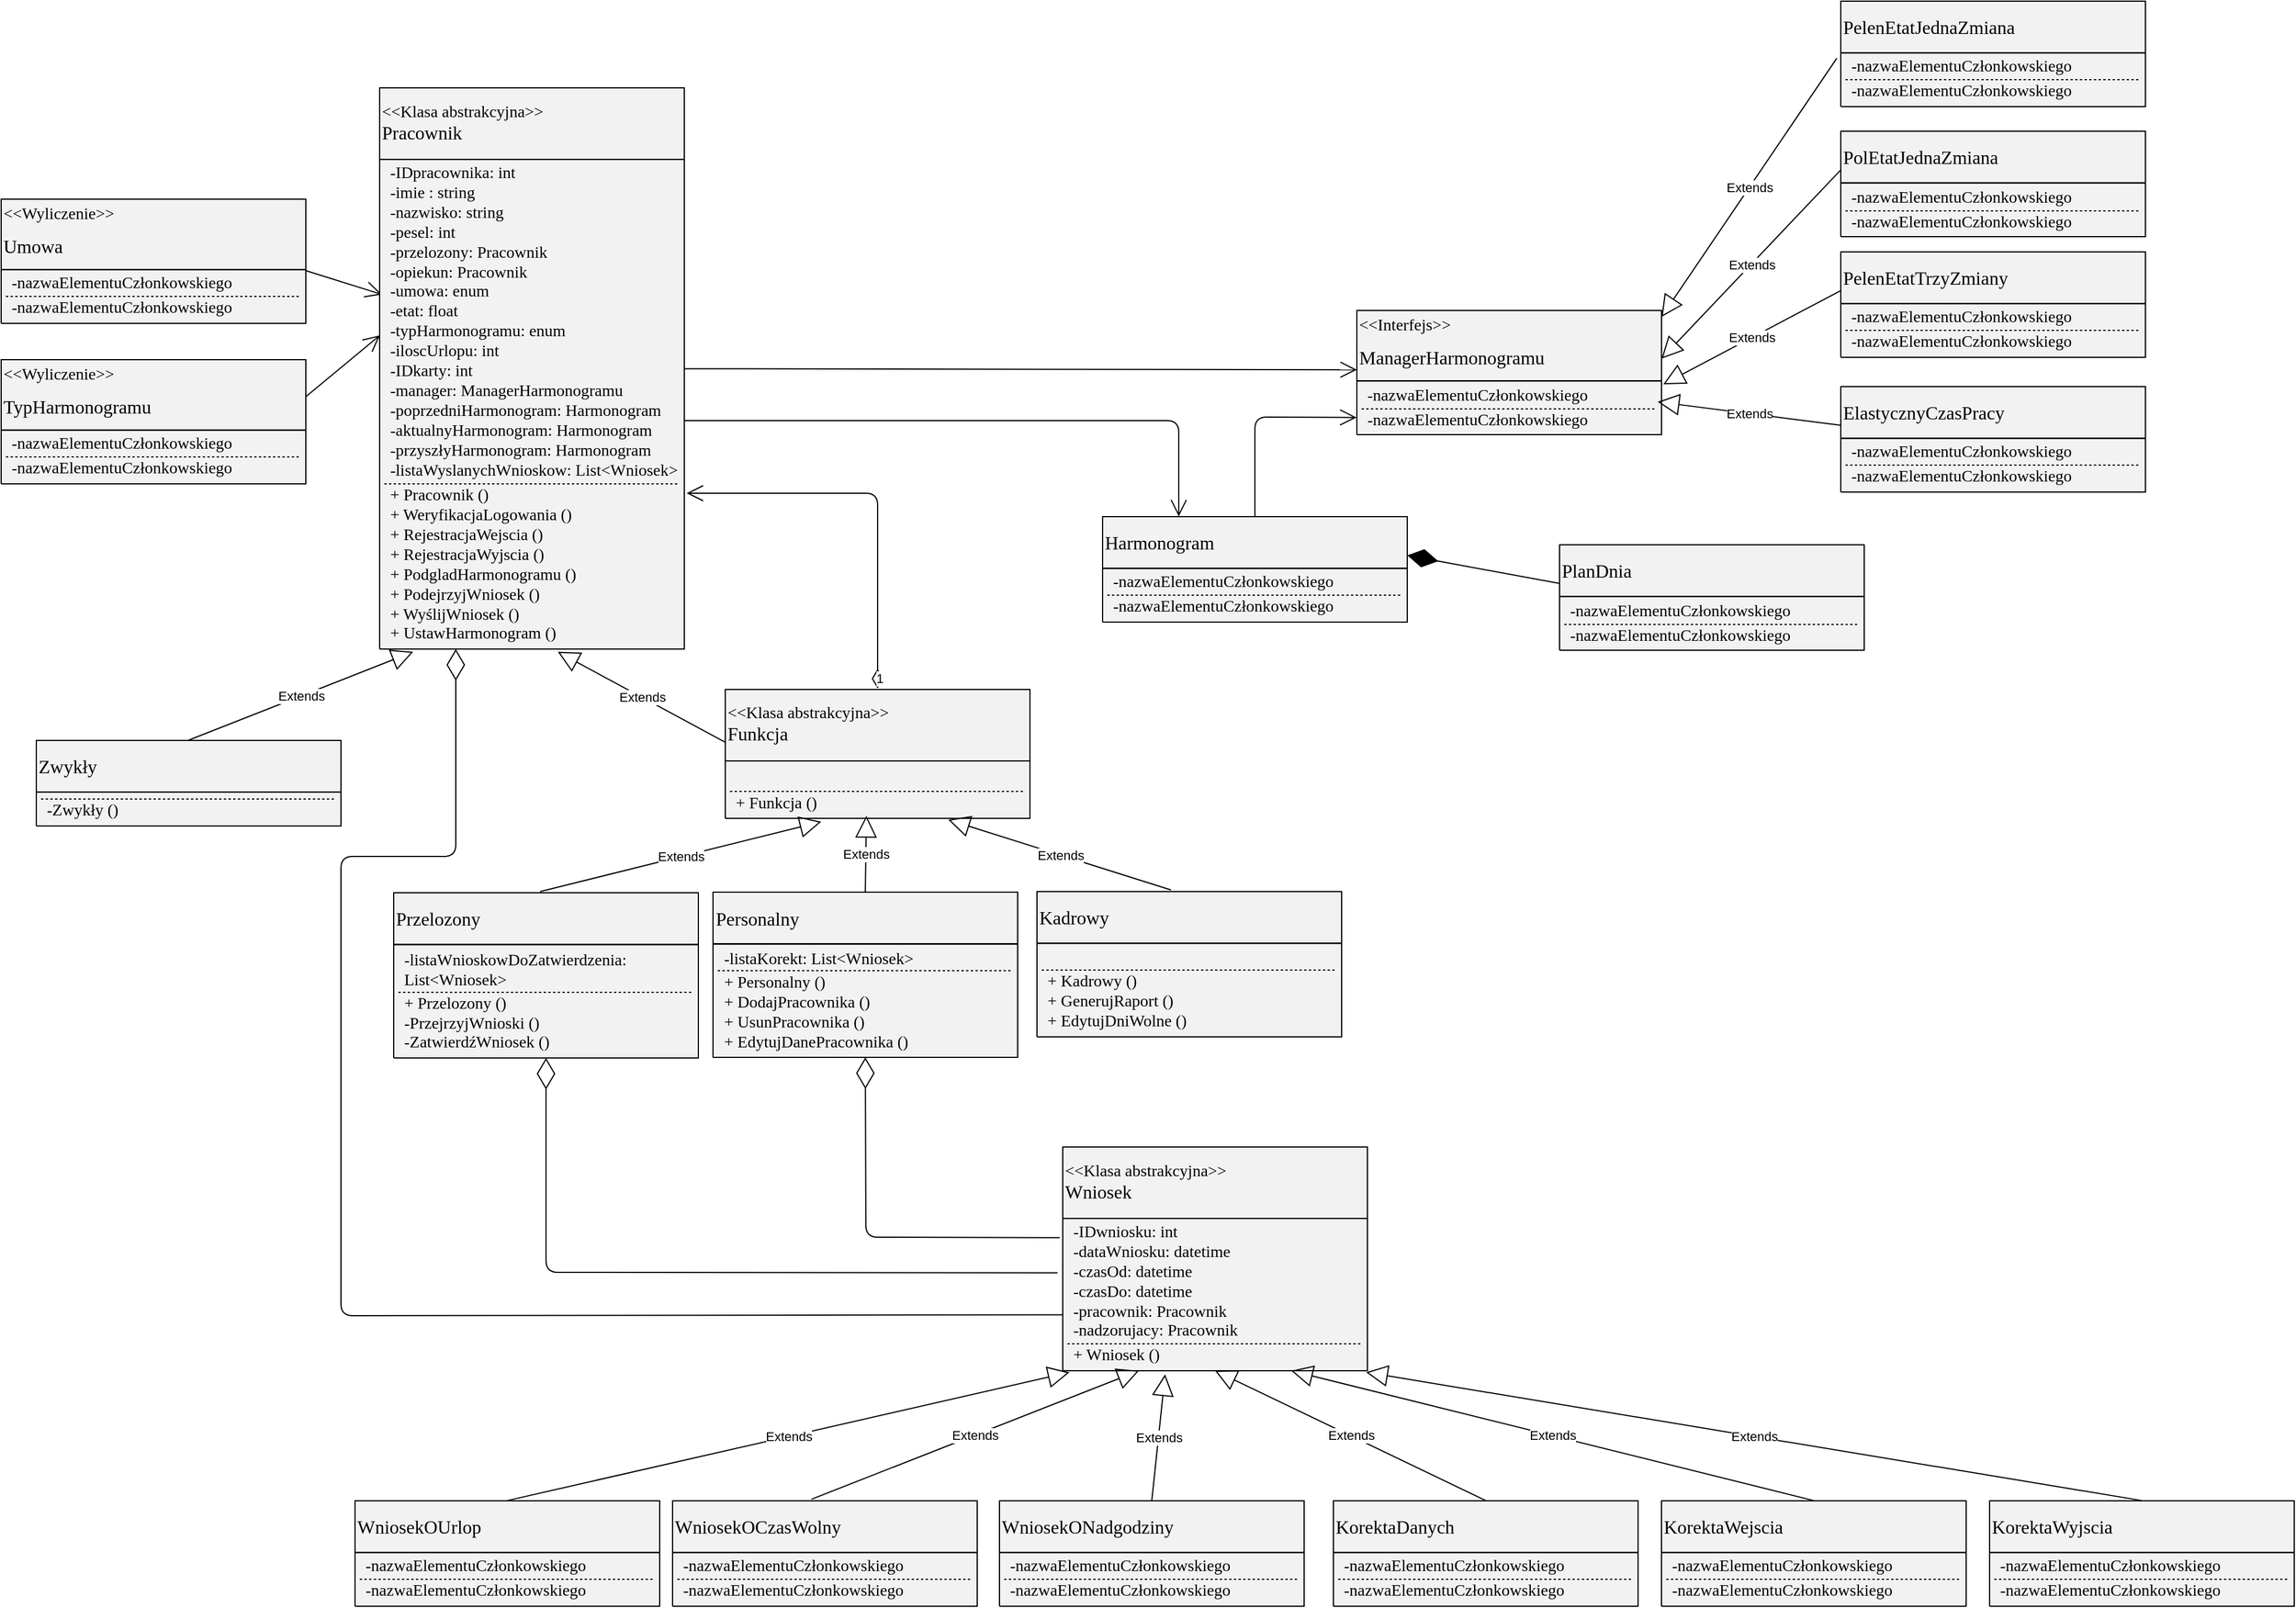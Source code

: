 <mxfile version="10.7.7"><diagram name="Strona-1" id="Strona-1"><mxGraphModel dx="1230" dy="753" grid="1" gridSize="10" guides="1" tooltips="1" connect="1" arrows="1" fold="1" page="1" pageScale="1" pageWidth="827" pageHeight="1169" math="0" shadow="0"><root><mxCell id="0"/><mxCell id="1" parent="0"/><mxCell id="2" style="vsdxID=483;fillColor=none;gradientColor=none;spacingTop=3;spacingBottom=3;labelBackgroundColor=none;rounded=0;strokeColor=none;html=1;whiteSpace=wrap;" parent="1" vertex="1"><mxGeometry x="877.5" y="960.5" width="260" height="141" as="geometry"/></mxCell><mxCell id="3" style="vsdxID=484;fillColor=#f2f2f2;gradientColor=none;shape=stencil(1ZJBDsIgEEVPwxJDwRvUuvQOE0tbIkIzoG1vL2Q0tk20iTt3f+a/GQh8psrQQa+ZFCGiv+jB1LFj6sCkNK7TaGJSTFVMlY1H3aK/uZrqHjKZ1dXf84aR5kSekGKiqhBUHwm1xs3Ql/kTrIrdXn3GN2DAc3LxCZ/gRDhOq8bGNjFyGE3g6CNE492CtoCt5ukk3lhoF1YYtO5n7eJf7vbtkVffl8Q7I42xliI299eZSi3Ko6oe);labelBackgroundColor=none;rounded=0;html=1;whiteSpace=wrap;" parent="2" vertex="1"><mxGeometry width="260" height="141" as="geometry"/></mxCell><mxCell id="4" style="vsdxID=485;fillColor=#f2f2f2;gradientColor=none;shape=stencil(1ZJNDoMgEIVPw5IE4QjWLr3DpIKSUjADrXr7QqZp1TQuuutufr6ZN5k8puo4wKiZFDFhuOrJdmlg6sSktH7QaFOOmGqYqk1A3WO4+47yEQpZolt4lA0zzYkyIcVCWSUoPxMKeMk9fKEttATjsisc7hIzh9lGjiFBssFvWAfYa551uHHQb1px0npclav/uMxZv3rvW+r7g4/hA/RHcCefg48vjHWObLXu732US+RB1TwB);labelBackgroundColor=none;rounded=0;html=1;whiteSpace=wrap;" parent="2" vertex="1"><mxGeometry width="260" height="44" as="geometry"/></mxCell><mxCell id="5" value="&lt;font style=&quot;font-size:16px;font-family:Calibri;color:#000000;direction:ltr;letter-spacing:0px;line-height:120%;opacity:1&quot;&gt;Personalny&lt;br/&gt;&lt;/font&gt;" style="text;vsdxID=483;fillColor=none;gradientColor=none;spacingTop=3;spacingBottom=3;labelBackgroundColor=none;rounded=0;strokeColor=none;html=1;whiteSpace=wrap;verticalAlign=middle;align=left;;html=1;" parent="2" vertex="1"><mxGeometry y="-0.01" width="260" height="44.31" as="geometry"/></mxCell><mxCell id="6" style="vsdxID=503;fillColor=none;gradientColor=none;spacingBottom=3;labelBackgroundColor=none;rounded=0;strokeColor=none;html=1;whiteSpace=wrap;" parent="1" vertex="1"><mxGeometry x="270" y="369" width="260" height="106" as="geometry"/></mxCell><mxCell id="7" style="vsdxID=504;fillColor=#f2f2f2;gradientColor=none;shape=stencil(1ZLRDoIwDEW/Zo+QscKUZ8T/WGTA4mSkTMG/d6Qa0URJfPOt7T13a9LLoBha1Wsm+ODRHfVoKt8y2DEhTNdqND5UDEoGRe1QN+jOXUV9r2Zyrk7uMr8wkY/PDsGv1CWc+j2h1nQL9CH+BGcy3uaf8RVY4SGoeIfzVMgskVLIhEOcA3nxbhbARZ5BChuebSBOSV35h0+RmswQofPKG9e90FZho6OwQ1Rb1bxIw6h1vxgn/7/1t8O8nTwUz1zVxlqK5VJ/z2EYUYahvAE=);labelBackgroundColor=none;rounded=0;html=1;whiteSpace=wrap;" parent="6" vertex="1"><mxGeometry width="260" height="106" as="geometry"/></mxCell><mxCell id="8" style="vsdxID=505;fillColor=#f2f2f2;gradientColor=none;shape=stencil(1ZJNDoMgEIVPw5IE4QjWLr3DpIKSUjADrXr7QqZp1TQuuutufr6ZN5k8puo4wKiZFDFhuOrJdmlg6sSktH7QaFOOmGqYqk1A3WO4+47yEQpZolt4lA0zzYkyIcVCWSUoPxMKeMk9fKEttATjsisc7hIzh9lGjiFBssFvWAfYa551uHHQb1px0npclav/uMxZv3rvW+r7g4/hA/RHcCefg48vjHWObLXu732US+RB1TwB);labelBackgroundColor=none;rounded=0;html=1;whiteSpace=wrap;" parent="6" vertex="1"><mxGeometry width="260" height="60" as="geometry"/></mxCell><mxCell id="9" value="&lt;p style=&quot;align:left;margin-left:0;margin-right:0;margin-top:0px;margin-bottom:0px;text-indent:0;valign:middle;direction:ltr;&quot;&gt;&lt;font style=&quot;font-size:14px;font-family:Calibri;color:#000000;direction:ltr;letter-spacing:0px;line-height:120%;opacity:1&quot;&gt;&amp;lt;&amp;lt;Wyliczenie&amp;gt;&amp;gt;&lt;br/&gt;&lt;/font&gt;&lt;/p&gt;" style="verticalAlign=middle;align=left;vsdxID=506;fillColor=none;gradientColor=none;spacingBottom=-3;labelBackgroundColor=none;rounded=0;html=1;strokeColor=none;whiteSpace=wrap;" parent="6" vertex="1"><mxGeometry width="260" height="22" as="geometry"/></mxCell><mxCell id="10" value="&lt;font style=&quot;font-size:16px;font-family:Calibri;color:#000000;direction:ltr;letter-spacing:0px;line-height:120%;opacity:1&quot;&gt;Umowa&lt;br/&gt;&lt;/font&gt;" style="text;vsdxID=503;fillColor=none;gradientColor=none;spacingBottom=3;labelBackgroundColor=none;rounded=0;strokeColor=none;html=1;whiteSpace=wrap;verticalAlign=middle;align=left;;html=1;" parent="6" vertex="1"><mxGeometry y="22.16" width="260" height="37.96" as="geometry"/></mxCell><mxCell id="VrusTqZlcUtgeMxSKw1f-215" value="" style="endArrow=open;endFill=1;endSize=12;html=1;entryX=-0.008;entryY=0.646;entryDx=0;entryDy=0;entryPerimeter=0;" edge="1" parent="6" target="110"><mxGeometry width="160" relative="1" as="geometry"><mxPoint x="260" y="61" as="sourcePoint"/><mxPoint x="420" y="61" as="targetPoint"/></mxGeometry></mxCell><mxCell id="11" style="vsdxID=514;fillColor=none;gradientColor=none;spacingBottom=3;labelBackgroundColor=none;rounded=0;strokeColor=none;html=1;whiteSpace=wrap;" parent="1" vertex="1"><mxGeometry x="270" y="506" width="260" height="106" as="geometry"/></mxCell><mxCell id="12" style="vsdxID=515;fillColor=#f2f2f2;gradientColor=none;shape=stencil(1ZJBDsIgEEVPwxJDIRpd17rsHSaWtkSEZkDb3l4IGtsm2sSduz/z3wwEPhG5a6GThDPn0V5kryrfEnEknCvTSlQ+KCIKIvLaomzQ3kyV6g4iGdXV3uOGIc2xOMHZmKqMpfqUUK3MBH2ZP8Hb3WZ/+IyvwIDn4OITLqFMOI6Lxso2NlAYlKNoPXhlzYzWgI2k4SRaa2hmluul7Cbt7F/u9u2RF98XxDsjtdI6RWzqLzMVWimPongA);labelBackgroundColor=none;rounded=0;html=1;whiteSpace=wrap;" parent="11" vertex="1"><mxGeometry width="260" height="106" as="geometry"/></mxCell><mxCell id="13" style="vsdxID=516;fillColor=#f2f2f2;gradientColor=none;shape=stencil(1ZJNDoMgEIVPw5IE4QjWLr3DpIKSUjADrXr7QqZp1TQuuutufr6ZN5k8puo4wKiZFDFhuOrJdmlg6sSktH7QaFOOmGqYqk1A3WO4+47yEQpZolt4lA0zzYkyIcVCWSUoPxMKeMk9fKEttATjsisc7hIzh9lGjiFBssFvWAfYa551uHHQb1px0npclav/uMxZv3rvW+r7g4/hA/RHcCefg48vjHWObLXu732US+RB1TwB);labelBackgroundColor=none;rounded=0;html=1;whiteSpace=wrap;" parent="11" vertex="1"><mxGeometry width="260" height="60" as="geometry"/></mxCell><mxCell id="14" value="&lt;p style=&quot;align:left;margin-left:0;margin-right:0;margin-top:0px;margin-bottom:0px;text-indent:0;valign:middle;direction:ltr;&quot;&gt;&lt;font style=&quot;font-size:14px;font-family:Calibri;color:#000000;direction:ltr;letter-spacing:0px;line-height:120%;opacity:1&quot;&gt;&amp;lt;&amp;lt;Wyliczenie&amp;gt;&amp;gt;&lt;br/&gt;&lt;/font&gt;&lt;/p&gt;" style="verticalAlign=middle;align=left;vsdxID=517;fillColor=none;gradientColor=none;spacingBottom=-3;labelBackgroundColor=none;rounded=0;html=1;strokeColor=none;whiteSpace=wrap;" parent="11" vertex="1"><mxGeometry width="260" height="22" as="geometry"/></mxCell><mxCell id="15" value="&lt;font style=&quot;font-size:16px;font-family:Calibri;color:#000000;direction:ltr;letter-spacing:0px;line-height:120%;opacity:1&quot;&gt;TypHarmonogramu&lt;br/&gt;&lt;/font&gt;" style="text;vsdxID=514;fillColor=none;gradientColor=none;spacingBottom=3;labelBackgroundColor=none;rounded=0;strokeColor=none;html=1;whiteSpace=wrap;verticalAlign=middle;align=left;;html=1;" parent="11" vertex="1"><mxGeometry y="22.16" width="260" height="37.96" as="geometry"/></mxCell><mxCell id="16" style="vsdxID=522;fillColor=none;gradientColor=none;spacingTop=3;spacingBottom=3;labelBackgroundColor=none;rounded=0;strokeColor=none;html=1;whiteSpace=wrap;" parent="1" vertex="1"><mxGeometry x="1154" y="960" width="260" height="124" as="geometry"/></mxCell><mxCell id="17" style="vsdxID=523;fillColor=#f2f2f2;gradientColor=none;shape=stencil(1ZJBDsIgEEVPwxJDIcYD1LrsHSaWtkSEZoq2vb2Q0dg20Sbu3P2Z/2Yg8JnK+xY6zaToA/qLHkwVWqaOTErjWo0mRMVUwVRee9QN+purqO4gkUld/T1tGGlOpAkpJqoyQfWJUGvcDH2ZP8FqvzvIz/gGDHiOLj7hEkrCcVo1NraJkcNoeo4+QDDeLWgL2GgeT+K1hWZh9YPW3ayd/cvdvj3y6vuieGekNtZSxOb+OlOxRXlUxQM=);labelBackgroundColor=none;rounded=0;html=1;whiteSpace=wrap;" parent="16" vertex="1"><mxGeometry width="260" height="124" as="geometry"/></mxCell><mxCell id="18" style="vsdxID=524;fillColor=#f2f2f2;gradientColor=none;shape=stencil(1ZJNDoMgEIVPw5IE4QjWLr3DpIKSUjADrXr7QqZp1TQuuutufr6ZN5k8puo4wKiZFDFhuOrJdmlg6sSktH7QaFOOmGqYqk1A3WO4+47yEQpZolt4lA0zzYkyIcVCWSUoPxMKeMk9fKEttATjsisc7hIzh9lGjiFBssFvWAfYa551uHHQb1px0npclav/uMxZv3rvW+r7g4/hA/RHcCefg48vjHWObLXu732US+RB1TwB);labelBackgroundColor=none;rounded=0;html=1;whiteSpace=wrap;" parent="16" vertex="1"><mxGeometry width="260" height="44" as="geometry"/></mxCell><mxCell id="19" value="&lt;font style=&quot;font-size:16px;font-family:Calibri;color:#000000;direction:ltr;letter-spacing:0px;line-height:120%;opacity:1&quot;&gt;Kadrowy&lt;br/&gt;&lt;/font&gt;" style="text;vsdxID=522;fillColor=none;gradientColor=none;spacingTop=3;spacingBottom=3;labelBackgroundColor=none;rounded=0;strokeColor=none;html=1;whiteSpace=wrap;verticalAlign=middle;align=left;;html=1;" parent="16" vertex="1"><mxGeometry y="-0.07" width="260" height="44.31" as="geometry"/></mxCell><mxCell id="20" style="vsdxID=537;fillColor=none;gradientColor=none;spacingTop=3;spacingBottom=3;labelBackgroundColor=none;rounded=0;strokeColor=none;html=1;whiteSpace=wrap;" parent="1" vertex="1"><mxGeometry x="1176" y="1178" width="260" height="191" as="geometry"/></mxCell><mxCell id="21" style="vsdxID=538;fillColor=#f2f2f2;gradientColor=none;shape=stencil(1ZJBDsIgEEVPwxJDYeW61qV3mFjaEhGaAW17eyGjsW2iTdy5+zP/zUDgM1WGDnrNpAgR/UUPpo4dUwcmpXGdRhOTYqpiqmw86hb9zdVU95DJrK7+njeMNCfyhBQTVYWg+kioNW6GvsyfYFXs9uozvgEDnpOLT/gEJ8JxWjU2tomRw2gCRx8hGu8WtAVsNU8n8cZCu7DCoHU/axf/crdvj7z6viTeGWmMtRSxub/OVGpRHlX1AA==);labelBackgroundColor=none;rounded=0;html=1;whiteSpace=wrap;" parent="20" vertex="1"><mxGeometry width="260" height="191" as="geometry"/></mxCell><mxCell id="22" style="vsdxID=539;fillColor=#f2f2f2;gradientColor=none;shape=stencil(1ZJNDoMgEIVPw5IE4QjWLr3DpIKSUjADrXr7QqZp1TQuuutufr6ZN5k8puo4wKiZFDFhuOrJdmlg6sSktH7QaFOOmGqYqk1A3WO4+47yEQpZolt4lA0zzYkyIcVCWSUoPxMKeMk9fKEttATjsisc7hIzh9lGjiFBssFvWAfYa551uHHQb1px0npclav/uMxZv3rvW+r7g4/hA/RHcCefg48vjHWObLXu732US+RB1TwB);labelBackgroundColor=none;rounded=0;html=1;whiteSpace=wrap;" parent="20" vertex="1"><mxGeometry width="260" height="61" as="geometry"/></mxCell><mxCell id="23" value="&lt;p style=&quot;align:left;margin-left:0;margin-right:0;margin-top:0px;margin-bottom:0px;text-indent:0;valign:middle;direction:ltr;&quot;&gt;&lt;font style=&quot;font-size:14px;font-family:Calibri;color:#000000;direction:ltr;letter-spacing:0px;line-height:120%;opacity:1&quot;&gt;&amp;lt;&amp;lt;Klasa abstrakcyjna&amp;gt;&amp;gt;&lt;br/&gt;&lt;/font&gt;&lt;font style=&quot;font-size:16px;font-family:Themed;color:#000000;direction:ltr;letter-spacing:0px;line-height:120%;opacity:1&quot;&gt;Wniosek&lt;br/&gt;&lt;/font&gt;&lt;/p&gt;" style="text;vsdxID=537;fillColor=none;gradientColor=none;spacingTop=3;spacingBottom=3;labelBackgroundColor=none;rounded=0;strokeColor=none;html=1;whiteSpace=wrap;verticalAlign=middle;align=left;;html=1;" parent="20" vertex="1"><mxGeometry y="-0.82" width="260" height="61.25" as="geometry"/></mxCell><mxCell id="24" style="vsdxID=598;fillColor=none;gradientColor=none;spacingTop=3;spacingBottom=3;labelBackgroundColor=none;rounded=0;strokeColor=none;html=1;whiteSpace=wrap;" parent="1" vertex="1"><mxGeometry x="843" y="1480" width="260" height="90" as="geometry"/></mxCell><mxCell id="25" style="vsdxID=599;fillColor=#f2f2f2;gradientColor=none;shape=stencil(1ZJBDsIgEEVPwxJDwY3rWpe9w8TSlojQTNG2txcyGtsm2sSduz/z3wwEPlN530KnmRR9QH/Rg6lCy9SRSWlcq9GEqJgqmMprj7pBf3MV1R0kMqmrv6cNI82JNCHFRFUmqD4Rao2boS/zJ3h/2GXqM74BA56ji0+4hJJwnFaNjW1i5DCanqMPEIx3C9oCNprHk3htoVlY/aB1N2tn/3K3b4+8+r4o3hmpjbUUsbm/zlRsUR5V8QA=);labelBackgroundColor=none;rounded=0;html=1;whiteSpace=wrap;" parent="24" vertex="1"><mxGeometry width="260" height="90" as="geometry"/></mxCell><mxCell id="26" style="vsdxID=600;fillColor=#f2f2f2;gradientColor=none;shape=stencil(1ZJNDoMgEIVPw5IE4QjWLr3DpIKSUjADrXr7QqZp1TQuuutufr6ZN5k8puo4wKiZFDFhuOrJdmlg6sSktH7QaFOOmGqYqk1A3WO4+47yEQpZolt4lA0zzYkyIcVCWSUoPxMKeMk9fKEttATjsisc7hIzh9lGjiFBssFvWAfYa551uHHQb1px0npclav/uMxZv3rvW+r7g4/hA/RHcCefg48vjHWObLXu732US+RB1TwB);labelBackgroundColor=none;rounded=0;html=1;whiteSpace=wrap;" parent="24" vertex="1"><mxGeometry width="260" height="44" as="geometry"/></mxCell><mxCell id="27" value="&lt;font style=&quot;font-size:16px;font-family:Calibri;color:#000000;direction:ltr;letter-spacing:0px;line-height:120%;opacity:1&quot;&gt;WniosekOCzasWolny&lt;br/&gt;&lt;/font&gt;" style="text;vsdxID=598;fillColor=none;gradientColor=none;spacingTop=3;spacingBottom=3;labelBackgroundColor=none;rounded=0;strokeColor=none;html=1;whiteSpace=wrap;verticalAlign=middle;align=left;;html=1;" parent="24" vertex="1"><mxGeometry y="-0.19" width="260" height="44.31" as="geometry"/></mxCell><mxCell id="28" style="vsdxID=606;fillColor=none;gradientColor=none;spacingTop=3;spacingBottom=3;labelBackgroundColor=none;rounded=0;strokeColor=none;html=1;whiteSpace=wrap;" parent="1" vertex="1"><mxGeometry x="1122" y="1480" width="260" height="90" as="geometry"/></mxCell><mxCell id="29" style="vsdxID=607;fillColor=#f2f2f2;gradientColor=none;shape=stencil(1ZJBDsIgEEVPwxJDwY3rWpe9w8TSlojQTNG2txcyGtsm2sSduz/z3wwEPlN530KnmRR9QH/Rg6lCy9SRSWlcq9GEqJgqmMprj7pBf3MV1R0kMqmrv6cNI82JNCHFRFUmqD4Rao2boS/zJ3h/2GXqM74BA56ji0+4hJJwnFaNjW1i5DCanqMPEIx3C9oCNprHk3htoVlY/aB1N2tn/3K3b4+8+r4o3hmpjbUUsbm/zlRsUR5V8QA=);labelBackgroundColor=none;rounded=0;html=1;whiteSpace=wrap;" parent="28" vertex="1"><mxGeometry width="260" height="90" as="geometry"/></mxCell><mxCell id="30" style="vsdxID=608;fillColor=#f2f2f2;gradientColor=none;shape=stencil(1ZJNDoMgEIVPw5IE4QjWLr3DpIKSUjADrXr7QqZp1TQuuutufr6ZN5k8puo4wKiZFDFhuOrJdmlg6sSktH7QaFOOmGqYqk1A3WO4+47yEQpZolt4lA0zzYkyIcVCWSUoPxMKeMk9fKEttATjsisc7hIzh9lGjiFBssFvWAfYa551uHHQb1px0npclav/uMxZv3rvW+r7g4/hA/RHcCefg48vjHWObLXu732US+RB1TwB);labelBackgroundColor=none;rounded=0;html=1;whiteSpace=wrap;" parent="28" vertex="1"><mxGeometry width="260" height="44" as="geometry"/></mxCell><mxCell id="31" value="&lt;font style=&quot;font-size:16px;font-family:Calibri;color:#000000;direction:ltr;letter-spacing:0px;line-height:120%;opacity:1&quot;&gt;WniosekONadgodziny&lt;br/&gt;&lt;/font&gt;" style="text;vsdxID=606;fillColor=none;gradientColor=none;spacingTop=3;spacingBottom=3;labelBackgroundColor=none;rounded=0;strokeColor=none;html=1;whiteSpace=wrap;verticalAlign=middle;align=left;;html=1;" parent="28" vertex="1"><mxGeometry y="-0.19" width="260" height="44.31" as="geometry"/></mxCell><mxCell id="32" style="vsdxID=614;fillColor=none;gradientColor=none;spacingTop=3;spacingBottom=3;labelBackgroundColor=none;rounded=0;strokeColor=none;html=1;whiteSpace=wrap;" parent="1" vertex="1"><mxGeometry x="572" y="1480" width="260" height="90" as="geometry"/></mxCell><mxCell id="33" style="vsdxID=615;fillColor=#f2f2f2;gradientColor=none;shape=stencil(1ZJBDsIgEEVPwxJDwY3rWpe9w8TSlojQTNG2txcyGtsm2sSduz/z3wwEPlN530KnmRR9QH/Rg6lCy9SRSWlcq9GEqJgqmMprj7pBf3MV1R0kMqmrv6cNI82JNCHFRFUmqD4Rao2boS/zJ3h/2GXqM74BA56ji0+4hJJwnFaNjW1i5DCanqMPEIx3C9oCNprHk3htoVlY/aB1N2tn/3K3b4+8+r4o3hmpjbUUsbm/zlRsUR5V8QA=);labelBackgroundColor=none;rounded=0;html=1;whiteSpace=wrap;" parent="32" vertex="1"><mxGeometry width="260" height="90" as="geometry"/></mxCell><mxCell id="34" style="vsdxID=616;fillColor=#f2f2f2;gradientColor=none;shape=stencil(1ZJNDoMgEIVPw5IE4QjWLr3DpIKSUjADrXr7QqZp1TQuuutufr6ZN5k8puo4wKiZFDFhuOrJdmlg6sSktH7QaFOOmGqYqk1A3WO4+47yEQpZolt4lA0zzYkyIcVCWSUoPxMKeMk9fKEttATjsisc7hIzh9lGjiFBssFvWAfYa551uHHQb1px0npclav/uMxZv3rvW+r7g4/hA/RHcCefg48vjHWObLXu732US+RB1TwB);labelBackgroundColor=none;rounded=0;html=1;whiteSpace=wrap;" parent="32" vertex="1"><mxGeometry width="260" height="44" as="geometry"/></mxCell><mxCell id="35" value="&lt;font style=&quot;font-size:16px;font-family:Calibri;color:#000000;direction:ltr;letter-spacing:0px;line-height:120%;opacity:1&quot;&gt;WniosekOUrlop&lt;br/&gt;&lt;/font&gt;" style="text;vsdxID=614;fillColor=none;gradientColor=none;spacingTop=3;spacingBottom=3;labelBackgroundColor=none;rounded=0;strokeColor=none;html=1;whiteSpace=wrap;verticalAlign=middle;align=left;;html=1;" parent="32" vertex="1"><mxGeometry y="-0.19" width="260" height="44.31" as="geometry"/></mxCell><mxCell id="36" style="vsdxID=622;fillColor=none;gradientColor=none;spacingTop=3;spacingBottom=3;labelBackgroundColor=none;rounded=0;strokeColor=none;html=1;whiteSpace=wrap;" parent="1" vertex="1"><mxGeometry x="1407" y="1480" width="260" height="90" as="geometry"/></mxCell><mxCell id="37" style="vsdxID=623;fillColor=#f2f2f2;gradientColor=none;shape=stencil(1ZJBDsIgEEVPwxJDwY3rWpe9w8TSlojQTNG2txcyGtsm2sSduz/z3wwEPlN530KnmRR9QH/Rg6lCy9SRSWlcq9GEqJgqmMprj7pBf3MV1R0kMqmrv6cNI82JNCHFRFUmqD4Rao2boS/zJ3h/2GXqM74BA56ji0+4hJJwnFaNjW1i5DCanqMPEIx3C9oCNprHk3htoVlY/aB1N2tn/3K3b4+8+r4o3hmpjbUUsbm/zlRsUR5V8QA=);labelBackgroundColor=none;rounded=0;html=1;whiteSpace=wrap;" parent="36" vertex="1"><mxGeometry width="260" height="90" as="geometry"/></mxCell><mxCell id="38" style="vsdxID=624;fillColor=#f2f2f2;gradientColor=none;shape=stencil(1ZJNDoMgEIVPw5IE4QjWLr3DpIKSUjADrXr7QqZp1TQuuutufr6ZN5k8puo4wKiZFDFhuOrJdmlg6sSktH7QaFOOmGqYqk1A3WO4+47yEQpZolt4lA0zzYkyIcVCWSUoPxMKeMk9fKEttATjsisc7hIzh9lGjiFBssFvWAfYa551uHHQb1px0npclav/uMxZv3rvW+r7g4/hA/RHcCefg48vjHWObLXu732US+RB1TwB);labelBackgroundColor=none;rounded=0;html=1;whiteSpace=wrap;" parent="36" vertex="1"><mxGeometry width="260" height="44" as="geometry"/></mxCell><mxCell id="39" value="&lt;font style=&quot;font-size:16px;font-family:Calibri;color:#000000;direction:ltr;letter-spacing:0px;line-height:120%;opacity:1&quot;&gt;KorektaDanych&lt;br/&gt;&lt;/font&gt;" style="text;vsdxID=622;fillColor=none;gradientColor=none;spacingTop=3;spacingBottom=3;labelBackgroundColor=none;rounded=0;strokeColor=none;html=1;whiteSpace=wrap;verticalAlign=middle;align=left;;html=1;" parent="36" vertex="1"><mxGeometry y="-0.19" width="260" height="44.31" as="geometry"/></mxCell><mxCell id="40" style="vsdxID=630;fillColor=none;gradientColor=none;spacingTop=3;spacingBottom=3;labelBackgroundColor=none;rounded=0;strokeColor=none;html=1;whiteSpace=wrap;" parent="1" vertex="1"><mxGeometry x="1687" y="1480" width="260" height="90" as="geometry"/></mxCell><mxCell id="41" style="vsdxID=631;fillColor=#f2f2f2;gradientColor=none;shape=stencil(1ZJBDsIgEEVPwxJDwY3rWpe9w8TSlojQTNG2txcyGtsm2sSduz/z3wwEPlN530KnmRR9QH/Rg6lCy9SRSWlcq9GEqJgqmMprj7pBf3MV1R0kMqmrv6cNI82JNCHFRFUmqD4Rao2boS/zJ3h/2GXqM74BA56ji0+4hJJwnFaNjW1i5DCanqMPEIx3C9oCNprHk3htoVlY/aB1N2tn/3K3b4+8+r4o3hmpjbUUsbm/zlRsUR5V8QA=);labelBackgroundColor=none;rounded=0;html=1;whiteSpace=wrap;" parent="40" vertex="1"><mxGeometry width="260" height="90" as="geometry"/></mxCell><mxCell id="42" style="vsdxID=632;fillColor=#f2f2f2;gradientColor=none;shape=stencil(1ZJNDoMgEIVPw5IE4QjWLr3DpIKSUjADrXr7QqZp1TQuuutufr6ZN5k8puo4wKiZFDFhuOrJdmlg6sSktH7QaFOOmGqYqk1A3WO4+47yEQpZolt4lA0zzYkyIcVCWSUoPxMKeMk9fKEttATjsisc7hIzh9lGjiFBssFvWAfYa551uHHQb1px0npclav/uMxZv3rvW+r7g4/hA/RHcCefg48vjHWObLXu732US+RB1TwB);labelBackgroundColor=none;rounded=0;html=1;whiteSpace=wrap;" parent="40" vertex="1"><mxGeometry width="260" height="44" as="geometry"/></mxCell><mxCell id="43" value="&lt;font style=&quot;font-size:16px;font-family:Calibri;color:#000000;direction:ltr;letter-spacing:0px;line-height:120%;opacity:1&quot;&gt;KorektaWejscia&lt;br/&gt;&lt;/font&gt;" style="text;vsdxID=630;fillColor=none;gradientColor=none;spacingTop=3;spacingBottom=3;labelBackgroundColor=none;rounded=0;strokeColor=none;html=1;whiteSpace=wrap;verticalAlign=middle;align=left;;html=1;" parent="40" vertex="1"><mxGeometry y="-0.19" width="260" height="44.31" as="geometry"/></mxCell><mxCell id="44" style="vsdxID=638;fillColor=none;gradientColor=none;spacingTop=3;spacingBottom=3;labelBackgroundColor=none;rounded=0;strokeColor=none;html=1;whiteSpace=wrap;" parent="1" vertex="1"><mxGeometry x="1967" y="1480" width="260" height="90" as="geometry"/></mxCell><mxCell id="45" style="vsdxID=639;fillColor=#f2f2f2;gradientColor=none;shape=stencil(1ZJBDsIgEEVPwxJDwY3rWpe9w8TSlojQTNG2txcyGtsm2sSduz/z3wwEPlN530KnmRR9QH/Rg6lCy9SRSWlcq9GEqJgqmMprj7pBf3MV1R0kMqmrv6cNI82JNCHFRFUmqD4Rao2boS/zJ3h/2GXqM74BA56ji0+4hJJwnFaNjW1i5DCanqMPEIx3C9oCNprHk3htoVlY/aB1N2tn/3K3b4+8+r4o3hmpjbUUsbm/zlRsUR5V8QA=);labelBackgroundColor=none;rounded=0;html=1;whiteSpace=wrap;" parent="44" vertex="1"><mxGeometry width="260" height="90" as="geometry"/></mxCell><mxCell id="46" style="vsdxID=640;fillColor=#f2f2f2;gradientColor=none;shape=stencil(1ZJNDoMgEIVPw5IE4QjWLr3DpIKSUjADrXr7QqZp1TQuuutufr6ZN5k8puo4wKiZFDFhuOrJdmlg6sSktH7QaFOOmGqYqk1A3WO4+47yEQpZolt4lA0zzYkyIcVCWSUoPxMKeMk9fKEttATjsisc7hIzh9lGjiFBssFvWAfYa551uHHQb1px0npclav/uMxZv3rvW+r7g4/hA/RHcCefg48vjHWObLXu732US+RB1TwB);labelBackgroundColor=none;rounded=0;html=1;whiteSpace=wrap;" parent="44" vertex="1"><mxGeometry width="260" height="44" as="geometry"/></mxCell><mxCell id="47" value="&lt;font style=&quot;font-size:16px;font-family:Calibri;color:#000000;direction:ltr;letter-spacing:0px;line-height:120%;opacity:1&quot;&gt;KorektaWyjscia&lt;br/&gt;&lt;/font&gt;" style="text;vsdxID=638;fillColor=none;gradientColor=none;spacingTop=3;spacingBottom=3;labelBackgroundColor=none;rounded=0;strokeColor=none;html=1;whiteSpace=wrap;verticalAlign=middle;align=left;;html=1;" parent="44" vertex="1"><mxGeometry y="-0.19" width="260" height="44.31" as="geometry"/></mxCell><mxCell id="48" style="vsdxID=681;fillColor=none;gradientColor=none;spacingTop=3;spacingBottom=3;labelBackgroundColor=none;rounded=0;strokeColor=none;html=1;whiteSpace=wrap;" parent="1" vertex="1"><mxGeometry x="1210" y="640" width="260" height="90" as="geometry"/></mxCell><mxCell id="49" style="vsdxID=682;fillColor=#f2f2f2;gradientColor=none;shape=stencil(1ZJBDsIgEEVPwxJDwY3rWpe9w8TSlojQTNG2txcyGtsm2sSduz/z3wwEPlN530KnmRR9QH/Rg6lCy9SRSWlcq9GEqJgqmMprj7pBf3MV1R0kMqmrv6cNI82JNCHFRFUmqD4Rao2boS/zJ3h/2GXqM74BA56ji0+4hJJwnFaNjW1i5DCanqMPEIx3C9oCNprHk3htoVlY/aB1N2tn/3K3b4+8+r4o3hmpjbUUsbm/zlRsUR5V8QA=);labelBackgroundColor=none;rounded=0;html=1;whiteSpace=wrap;" parent="48" vertex="1"><mxGeometry width="260" height="90" as="geometry"/></mxCell><mxCell id="50" style="vsdxID=683;fillColor=#f2f2f2;gradientColor=none;shape=stencil(1ZJNDoMgEIVPw5IE4QjWLr3DpIKSUjADrXr7QqZp1TQuuutufr6ZN5k8puo4wKiZFDFhuOrJdmlg6sSktH7QaFOOmGqYqk1A3WO4+47yEQpZolt4lA0zzYkyIcVCWSUoPxMKeMk9fKEttATjsisc7hIzh9lGjiFBssFvWAfYa551uHHQb1px0npclav/uMxZv3rvW+r7g4/hA/RHcCefg48vjHWObLXu732US+RB1TwB);labelBackgroundColor=none;rounded=0;html=1;whiteSpace=wrap;" parent="48" vertex="1"><mxGeometry width="260" height="44" as="geometry"/></mxCell><mxCell id="51" value="&lt;font style=&quot;font-size:16px;font-family:Calibri;color:#000000;direction:ltr;letter-spacing:0px;line-height:120%;opacity:1&quot;&gt;Harmonogram&lt;br/&gt;&lt;/font&gt;" style="text;vsdxID=681;fillColor=none;gradientColor=none;spacingTop=3;spacingBottom=3;labelBackgroundColor=none;rounded=0;strokeColor=none;html=1;whiteSpace=wrap;verticalAlign=middle;align=left;;html=1;" parent="48" vertex="1"><mxGeometry y="-0.19" width="260" height="44.31" as="geometry"/></mxCell><mxCell id="52" style="vsdxID=689;fillColor=none;gradientColor=none;spacingTop=3;spacingBottom=3;labelBackgroundColor=none;rounded=0;strokeColor=none;html=1;whiteSpace=wrap;" parent="1" vertex="1"><mxGeometry x="1600" y="664" width="260" height="90" as="geometry"/></mxCell><mxCell id="53" style="vsdxID=690;fillColor=#f2f2f2;gradientColor=none;shape=stencil(1ZJBDsIgEEVPwxJDwY3rWpe9w8TSlojQTNG2txcyGtsm2sSduz/z3wwEPlN530KnmRR9QH/Rg6lCy9SRSWlcq9GEqJgqmMprj7pBf3MV1R0kMqmrv6cNI82JNCHFRFUmqD4Rao2boS/zJ3h/2GXqM74BA56ji0+4hJJwnFaNjW1i5DCanqMPEIx3C9oCNprHk3htoVlY/aB1N2tn/3K3b4+8+r4o3hmpjbUUsbm/zlRsUR5V8QA=);labelBackgroundColor=none;rounded=0;html=1;whiteSpace=wrap;" parent="52" vertex="1"><mxGeometry width="260" height="90" as="geometry"/></mxCell><mxCell id="54" style="vsdxID=691;fillColor=#f2f2f2;gradientColor=none;shape=stencil(1ZJNDoMgEIVPw5IE4QjWLr3DpIKSUjADrXr7QqZp1TQuuutufr6ZN5k8puo4wKiZFDFhuOrJdmlg6sSktH7QaFOOmGqYqk1A3WO4+47yEQpZolt4lA0zzYkyIcVCWSUoPxMKeMk9fKEttATjsisc7hIzh9lGjiFBssFvWAfYa551uHHQb1px0npclav/uMxZv3rvW+r7g4/hA/RHcCefg48vjHWObLXu732US+RB1TwB);labelBackgroundColor=none;rounded=0;html=1;whiteSpace=wrap;" parent="52" vertex="1"><mxGeometry width="260" height="44" as="geometry"/></mxCell><mxCell id="55" value="&lt;font style=&quot;font-size:16px;font-family:Calibri;color:#000000;direction:ltr;letter-spacing:0px;line-height:120%;opacity:1&quot;&gt;PlanDnia&lt;br/&gt;&lt;/font&gt;" style="text;vsdxID=689;fillColor=none;gradientColor=none;spacingTop=3;spacingBottom=3;labelBackgroundColor=none;rounded=0;strokeColor=none;html=1;whiteSpace=wrap;verticalAlign=middle;align=left;;html=1;" parent="52" vertex="1"><mxGeometry y="-0.19" width="260" height="44.31" as="geometry"/></mxCell><mxCell id="56" style="vsdxID=702;fillColor=none;gradientColor=none;spacingBottom=3;labelBackgroundColor=none;rounded=0;strokeColor=none;html=1;whiteSpace=wrap;" parent="1" vertex="1"><mxGeometry x="1427" y="464" width="260" height="106" as="geometry"/></mxCell><mxCell id="57" style="vsdxID=703;fillColor=#f2f2f2;gradientColor=none;shape=stencil(1ZJBDsIgEEVPwxJDIRpd17rsHSaWtkSEZkDb3l4IGtsm2sSduz/z3wwEPhG5a6GThDPn0V5kryrfEnEknCvTSlQ+KCIKIvLaomzQ3kyV6g4iGdXV3uOGIc2xOMHZmKqMpfqUUK3MBH2ZP8Hb3WZ/+IyvwIDn4OITLqFMOI6Lxso2NlAYlKNoPXhlzYzWgI2k4SRaa2hmluul7Cbt7F/u9u2RF98XxDsjtdI6RWzqLzMVWimPongA);labelBackgroundColor=none;rounded=0;html=1;whiteSpace=wrap;" parent="56" vertex="1"><mxGeometry width="260" height="106" as="geometry"/></mxCell><mxCell id="58" style="vsdxID=704;fillColor=#f2f2f2;gradientColor=none;shape=stencil(1ZJNDoMgEIVPw5IE4QjWLr3DpIKSUjADrXr7QqZp1TQuuutufr6ZN5k8puo4wKiZFDFhuOrJdmlg6sSktH7QaFOOmGqYqk1A3WO4+47yEQpZolt4lA0zzYkyIcVCWSUoPxMKeMk9fKEttATjsisc7hIzh9lGjiFBssFvWAfYa551uHHQb1px0npclav/uMxZv3rvW+r7g4/hA/RHcCefg48vjHWObLXu732US+RB1TwB);labelBackgroundColor=none;rounded=0;html=1;whiteSpace=wrap;" parent="56" vertex="1"><mxGeometry width="260" height="60" as="geometry"/></mxCell><mxCell id="59" value="&lt;p style=&quot;align:left;margin-left:0;margin-right:0;margin-top:0px;margin-bottom:0px;text-indent:0;valign:middle;direction:ltr;&quot;&gt;&lt;font style=&quot;font-size:14px;font-family:Calibri;color:#000000;direction:ltr;letter-spacing:0px;line-height:120%;opacity:1&quot;&gt;&amp;lt;&amp;lt;Interfejs&amp;gt;&amp;gt;&lt;br/&gt;&lt;/font&gt;&lt;/p&gt;" style="verticalAlign=middle;align=left;vsdxID=705;fillColor=none;gradientColor=none;spacingBottom=-3;labelBackgroundColor=none;rounded=0;html=1;strokeColor=none;whiteSpace=wrap;" parent="56" vertex="1"><mxGeometry width="260" height="22" as="geometry"/></mxCell><mxCell id="60" value="&lt;font style=&quot;font-size:16px;font-family:Calibri;color:#000000;direction:ltr;letter-spacing:0px;line-height:120%;opacity:1&quot;&gt;ManagerHarmonogramu&lt;br/&gt;&lt;/font&gt;" style="text;vsdxID=702;fillColor=none;gradientColor=none;spacingBottom=3;labelBackgroundColor=none;rounded=0;strokeColor=none;html=1;whiteSpace=wrap;verticalAlign=middle;align=left;;html=1;" parent="56" vertex="1"><mxGeometry y="22.16" width="260" height="37.96" as="geometry"/></mxCell><mxCell id="65" style="vsdxID=718;fillColor=none;gradientColor=none;spacingTop=3;spacingBottom=3;labelBackgroundColor=none;rounded=0;strokeColor=none;html=1;whiteSpace=wrap;" parent="1" vertex="1"><mxGeometry x="1840" y="200" width="260" height="90" as="geometry"/></mxCell><mxCell id="66" style="vsdxID=719;fillColor=#f2f2f2;gradientColor=none;shape=stencil(1ZJBDsIgEEVPwxJDwY3rWpe9w8TSlojQTNG2txcyGtsm2sSduz/z3wwEPlN530KnmRR9QH/Rg6lCy9SRSWlcq9GEqJgqmMprj7pBf3MV1R0kMqmrv6cNI82JNCHFRFUmqD4Rao2boS/zJ3h/2GXqM74BA56ji0+4hJJwnFaNjW1i5DCanqMPEIx3C9oCNprHk3htoVlY/aB1N2tn/3K3b4+8+r4o3hmpjbUUsbm/zlRsUR5V8QA=);labelBackgroundColor=none;rounded=0;html=1;whiteSpace=wrap;" parent="65" vertex="1"><mxGeometry width="260" height="90" as="geometry"/></mxCell><mxCell id="67" style="vsdxID=720;fillColor=#f2f2f2;gradientColor=none;shape=stencil(1ZJNDoMgEIVPw5IE4QjWLr3DpIKSUjADrXr7QqZp1TQuuutufr6ZN5k8puo4wKiZFDFhuOrJdmlg6sSktH7QaFOOmGqYqk1A3WO4+47yEQpZolt4lA0zzYkyIcVCWSUoPxMKeMk9fKEttATjsisc7hIzh9lGjiFBssFvWAfYa551uHHQb1px0npclav/uMxZv3rvW+r7g4/hA/RHcCefg48vjHWObLXu732US+RB1TwB);labelBackgroundColor=none;rounded=0;html=1;whiteSpace=wrap;" parent="65" vertex="1"><mxGeometry width="260" height="44" as="geometry"/></mxCell><mxCell id="68" value="&lt;font style=&quot;font-size:16px;font-family:Calibri;color:#000000;direction:ltr;letter-spacing:0px;line-height:120%;opacity:1&quot;&gt;PelenEtatJednaZmiana&lt;br/&gt;&lt;/font&gt;" style="text;vsdxID=718;fillColor=none;gradientColor=none;spacingTop=3;spacingBottom=3;labelBackgroundColor=none;rounded=0;strokeColor=none;html=1;whiteSpace=wrap;verticalAlign=middle;align=left;;html=1;" parent="65" vertex="1"><mxGeometry y="-0.19" width="260" height="44.31" as="geometry"/></mxCell><mxCell id="69" style="vsdxID=726;fillColor=none;gradientColor=none;spacingTop=3;spacingBottom=3;labelBackgroundColor=none;rounded=0;strokeColor=none;html=1;whiteSpace=wrap;" parent="1" vertex="1"><mxGeometry x="1840" y="311" width="260" height="90" as="geometry"/></mxCell><mxCell id="70" style="vsdxID=727;fillColor=#f2f2f2;gradientColor=none;shape=stencil(1ZJBDsIgEEVPwxJDwY3rWpe9w8TSlojQTNG2txcyGtsm2sSduz/z3wwEPlN530KnmRR9QH/Rg6lCy9SRSWlcq9GEqJgqmMprj7pBf3MV1R0kMqmrv6cNI82JNCHFRFUmqD4Rao2boS/zJ3h/2GXqM74BA56ji0+4hJJwnFaNjW1i5DCanqMPEIx3C9oCNprHk3htoVlY/aB1N2tn/3K3b4+8+r4o3hmpjbUUsbm/zlRsUR5V8QA=);labelBackgroundColor=none;rounded=0;html=1;whiteSpace=wrap;" parent="69" vertex="1"><mxGeometry width="260" height="90" as="geometry"/></mxCell><mxCell id="71" style="vsdxID=728;fillColor=#f2f2f2;gradientColor=none;shape=stencil(1ZJNDoMgEIVPw5IE4QjWLr3DpIKSUjADrXr7QqZp1TQuuutufr6ZN5k8puo4wKiZFDFhuOrJdmlg6sSktH7QaFOOmGqYqk1A3WO4+47yEQpZolt4lA0zzYkyIcVCWSUoPxMKeMk9fKEttATjsisc7hIzh9lGjiFBssFvWAfYa551uHHQb1px0npclav/uMxZv3rvW+r7g4/hA/RHcCefg48vjHWObLXu732US+RB1TwB);labelBackgroundColor=none;rounded=0;html=1;whiteSpace=wrap;" parent="69" vertex="1"><mxGeometry width="260" height="44" as="geometry"/></mxCell><mxCell id="72" value="&lt;font style=&quot;font-size:16px;font-family:Calibri;color:#000000;direction:ltr;letter-spacing:0px;line-height:120%;opacity:1&quot;&gt;PolEtatJednaZmiana&lt;br/&gt;&lt;/font&gt;" style="text;vsdxID=726;fillColor=none;gradientColor=none;spacingTop=3;spacingBottom=3;labelBackgroundColor=none;rounded=0;strokeColor=none;html=1;whiteSpace=wrap;verticalAlign=middle;align=left;;html=1;" parent="69" vertex="1"><mxGeometry y="-0.19" width="260" height="44.31" as="geometry"/></mxCell><mxCell id="73" style="vsdxID=734;fillColor=none;gradientColor=none;spacingTop=3;spacingBottom=3;labelBackgroundColor=none;rounded=0;strokeColor=none;html=1;whiteSpace=wrap;" parent="1" vertex="1"><mxGeometry x="1840" y="414" width="260" height="90" as="geometry"/></mxCell><mxCell id="74" style="vsdxID=735;fillColor=#f2f2f2;gradientColor=none;shape=stencil(1ZJBDsIgEEVPwxJDwY3rWpe9w8TSlojQTNG2txcyGtsm2sSduz/z3wwEPlN530KnmRR9QH/Rg6lCy9SRSWlcq9GEqJgqmMprj7pBf3MV1R0kMqmrv6cNI82JNCHFRFUmqD4Rao2boS/zJ3h/2GXqM74BA56ji0+4hJJwnFaNjW1i5DCanqMPEIx3C9oCNprHk3htoVlY/aB1N2tn/3K3b4+8+r4o3hmpjbUUsbm/zlRsUR5V8QA=);labelBackgroundColor=none;rounded=0;html=1;whiteSpace=wrap;" parent="73" vertex="1"><mxGeometry width="260" height="90" as="geometry"/></mxCell><mxCell id="75" style="vsdxID=736;fillColor=#f2f2f2;gradientColor=none;shape=stencil(1ZJNDoMgEIVPw5IE4QjWLr3DpIKSUjADrXr7QqZp1TQuuutufr6ZN5k8puo4wKiZFDFhuOrJdmlg6sSktH7QaFOOmGqYqk1A3WO4+47yEQpZolt4lA0zzYkyIcVCWSUoPxMKeMk9fKEttATjsisc7hIzh9lGjiFBssFvWAfYa551uHHQb1px0npclav/uMxZv3rvW+r7g4/hA/RHcCefg48vjHWObLXu732US+RB1TwB);labelBackgroundColor=none;rounded=0;html=1;whiteSpace=wrap;" parent="73" vertex="1"><mxGeometry width="260" height="44" as="geometry"/></mxCell><mxCell id="76" value="&lt;font style=&quot;font-size:16px;font-family:Calibri;color:#000000;direction:ltr;letter-spacing:0px;line-height:120%;opacity:1&quot;&gt;PelenEtatTrzyZmiany&lt;br/&gt;&lt;/font&gt;" style="text;vsdxID=734;fillColor=none;gradientColor=none;spacingTop=3;spacingBottom=3;labelBackgroundColor=none;rounded=0;strokeColor=none;html=1;whiteSpace=wrap;verticalAlign=middle;align=left;;html=1;" parent="73" vertex="1"><mxGeometry y="-0.19" width="260" height="44.31" as="geometry"/></mxCell><mxCell id="77" style="vsdxID=742;fillColor=none;gradientColor=none;spacingTop=3;spacingBottom=3;labelBackgroundColor=none;rounded=0;strokeColor=none;html=1;whiteSpace=wrap;" parent="1" vertex="1"><mxGeometry x="1840" y="529" width="260" height="90" as="geometry"/></mxCell><mxCell id="78" style="vsdxID=743;fillColor=#f2f2f2;gradientColor=none;shape=stencil(1ZJBDsIgEEVPwxJDwY3rWpe9w8TSlojQTNG2txcyGtsm2sSduz/z3wwEPlN530KnmRR9QH/Rg6lCy9SRSWlcq9GEqJgqmMprj7pBf3MV1R0kMqmrv6cNI82JNCHFRFUmqD4Rao2boS/zJ3h/2GXqM74BA56ji0+4hJJwnFaNjW1i5DCanqMPEIx3C9oCNprHk3htoVlY/aB1N2tn/3K3b4+8+r4o3hmpjbUUsbm/zlRsUR5V8QA=);labelBackgroundColor=none;rounded=0;html=1;whiteSpace=wrap;" parent="77" vertex="1"><mxGeometry width="260" height="90" as="geometry"/></mxCell><mxCell id="79" style="vsdxID=744;fillColor=#f2f2f2;gradientColor=none;shape=stencil(1ZJNDoMgEIVPw5IE4QjWLr3DpIKSUjADrXr7QqZp1TQuuutufr6ZN5k8puo4wKiZFDFhuOrJdmlg6sSktH7QaFOOmGqYqk1A3WO4+47yEQpZolt4lA0zzYkyIcVCWSUoPxMKeMk9fKEttATjsisc7hIzh9lGjiFBssFvWAfYa551uHHQb1px0npclav/uMxZv3rvW+r7g4/hA/RHcCefg48vjHWObLXu732US+RB1TwB);labelBackgroundColor=none;rounded=0;html=1;whiteSpace=wrap;" parent="77" vertex="1"><mxGeometry width="260" height="44" as="geometry"/></mxCell><mxCell id="80" value="&lt;font style=&quot;font-size:16px;font-family:Calibri;color:#000000;direction:ltr;letter-spacing:0px;line-height:120%;opacity:1&quot;&gt;ElastycznyCzasPracy&lt;br/&gt;&lt;/font&gt;" style="text;vsdxID=742;fillColor=none;gradientColor=none;spacingTop=3;spacingBottom=3;labelBackgroundColor=none;rounded=0;strokeColor=none;html=1;whiteSpace=wrap;verticalAlign=middle;align=left;;html=1;" parent="77" vertex="1"><mxGeometry y="-0.19" width="260" height="44.31" as="geometry"/></mxCell><mxCell id="81" style="vsdxID=388;fillColor=none;gradientColor=none;spacingTop=3;spacingBottom=3;labelBackgroundColor=none;rounded=0;strokeColor=none;html=1;whiteSpace=wrap;" parent="1" vertex="1"><mxGeometry x="300" y="831" width="260" height="73" as="geometry"/></mxCell><mxCell id="82" style="vsdxID=389;fillColor=#f2f2f2;gradientColor=none;shape=stencil(1ZJBDsIgEEVPwxJDwZi4rnXpHSaWtkSEZoq2vb2Q0dg20Sbu3P2Z/2Yg8JnKuwZazaToAvqL7k0ZGqYOTErjGo0mRMVUwVReedQ1+psrqW4hkUld/T1tGGhOpAkpRqoyQfWRUGvcBH2ZP8E7sdnuP+MrMOA5uviET3AiHMdFY2WbGDgMpuPoAwTj3Yy2gLXm8SReWahnVtdr3U7a2b/c7dsjL74vindGKmMtRWzqLzMVW5RHVTwA);labelBackgroundColor=none;rounded=0;html=1;whiteSpace=wrap;" parent="81" vertex="1"><mxGeometry width="260" height="73" as="geometry"/></mxCell><mxCell id="83" style="vsdxID=390;fillColor=#f2f2f2;gradientColor=none;shape=stencil(1ZJNDoMgEIVPw5IE4QjWLr3DpIKSUjADrXr7QqZp1TQuuutufr6ZN5k8puo4wKiZFDFhuOrJdmlg6sSktH7QaFOOmGqYqk1A3WO4+47yEQpZolt4lA0zzYkyIcVCWSUoPxMKeMk9fKEttATjsisc7hIzh9lGjiFBssFvWAfYa551uHHQb1px0npclav/uMxZv3rvW+r7g4/hA/RHcCefg48vjHWObLXu732US+RB1TwB);labelBackgroundColor=none;rounded=0;html=1;whiteSpace=wrap;" parent="81" vertex="1"><mxGeometry width="260" height="44" as="geometry"/></mxCell><mxCell id="84" value="&lt;p style=&quot;margin-left: 0 ; margin-right: 0 ; margin-top: 0px ; margin-bottom: 0px ; text-indent: 0 ; direction: ltr&quot;&gt;&lt;font style=&quot;font-size: 16px ; font-family: &amp;#34;calibri&amp;#34; ; color: #000000 ; direction: ltr ; letter-spacing: 0px ; line-height: 120% ; opacity: 1&quot;&gt;Zwykły&lt;br&gt;&lt;/font&gt;&lt;/p&gt;" style="text;vsdxID=388;fillColor=none;gradientColor=none;spacingTop=3;spacingBottom=3;labelBackgroundColor=none;rounded=0;strokeColor=none;html=1;whiteSpace=wrap;verticalAlign=middle;align=left;;html=1;" parent="81" vertex="1"><mxGeometry y="-0.25" width="260" height="44.31" as="geometry"/></mxCell><mxCell id="85" style="vsdxID=393;fillColor=none;gradientColor=none;spacingTop=3;spacingBottom=3;labelBackgroundColor=none;rounded=0;strokeColor=none;html=1;whiteSpace=wrap;" parent="1" vertex="1"><mxGeometry x="605" y="961" width="260" height="141" as="geometry"/></mxCell><mxCell id="86" style="vsdxID=394;fillColor=#f2f2f2;gradientColor=none;shape=stencil(1ZJBDsIgEEVPwxJDwRvUuvQOE0tbIkIzoG1vL2Q0tk20iTt3f+a/GQh8psrQQa+ZFCGiv+jB1LFj6sCkNK7TaGJSTFVMlY1H3aK/uZrqHjKZ1dXf84aR5kSekGKiqhBUHwm1xs3Ql/kTrIrdXn3GN2DAc3LxCZ/gRDhOq8bGNjFyGE3g6CNE492CtoCt5ukk3lhoF1YYtO5n7eJf7vbtkVffl8Q7I42xliI299eZSi3Ko6oe);labelBackgroundColor=none;rounded=0;html=1;whiteSpace=wrap;" parent="85" vertex="1"><mxGeometry width="260" height="141" as="geometry"/></mxCell><mxCell id="87" style="vsdxID=395;fillColor=#f2f2f2;gradientColor=none;shape=stencil(1ZJNDoMgEIVPw5IE4QjWLr3DpIKSUjADrXr7QqZp1TQuuutufr6ZN5k8puo4wKiZFDFhuOrJdmlg6sSktH7QaFOOmGqYqk1A3WO4+47yEQpZolt4lA0zzYkyIcVCWSUoPxMKeMk9fKEttATjsisc7hIzh9lGjiFBssFvWAfYa551uHHQb1px0npclav/uMxZv3rvW+r7g4/hA/RHcCefg48vjHWObLXu732US+RB1TwB);labelBackgroundColor=none;rounded=0;html=1;whiteSpace=wrap;" parent="85" vertex="1"><mxGeometry width="260" height="44" as="geometry"/></mxCell><mxCell id="88" value="&lt;p style=&quot;align:left;margin-left:0;margin-right:0;margin-top:0px;margin-bottom:0px;text-indent:0;valign:middle;direction:ltr;&quot;&gt;&lt;font style=&quot;font-size:16px;font-family:Calibri;color:#000000;direction:ltr;letter-spacing:0px;line-height:120%;opacity:1&quot;&gt;Przelozony&lt;br/&gt;&lt;/font&gt;&lt;/p&gt;" style="text;vsdxID=393;fillColor=none;gradientColor=none;spacingTop=3;spacingBottom=3;labelBackgroundColor=none;rounded=0;strokeColor=none;html=1;whiteSpace=wrap;verticalAlign=middle;align=left;;html=1;" parent="85" vertex="1"><mxGeometry width="260" height="44.31" as="geometry"/></mxCell><mxCell id="89" style="vsdxID=404;fillColor=none;gradientColor=none;spacingTop=3;spacingBottom=3;labelBackgroundColor=none;rounded=0;strokeColor=none;html=1;whiteSpace=wrap;" parent="1" vertex="1"><mxGeometry x="593" y="274" width="260" height="479" as="geometry"/></mxCell><mxCell id="90" style="vsdxID=405;fillColor=#f2f2f2;gradientColor=none;shape=stencil(1ZJBDoMgEEVPw5IGYeEBrF16h0lFJaVgRlr19oVMm6pJa9Jdd3/mvxkIfKaKoYNeMymGgP6iR1OHjqkjk9K4TqMJUTFVMlU0HnWL/uZqqntIZFJXf08bJpoTaUKKmapMUH0i1Bq3QF/mb7A85PlnfAcGPEcXn3AFFeE4bxo728TEYTIDRx8gGO9WtAVsNY8n8cZCu7KGUet+0c7+5W5fH3n9fVG8M9IYayliS3+bqdiiPKryAQ==);labelBackgroundColor=none;rounded=0;html=1;whiteSpace=wrap;" parent="89" vertex="1"><mxGeometry width="260" height="479" as="geometry"/></mxCell><mxCell id="91" style="vsdxID=406;fillColor=#f2f2f2;gradientColor=none;shape=stencil(1ZJNDoMgEIVPw5IE4QjWLr3DpIKSUjADrXr7QqZp1TQuuutufr6ZN5k8puo4wKiZFDFhuOrJdmlg6sSktH7QaFOOmGqYqk1A3WO4+47yEQpZolt4lA0zzYkyIcVCWSUoPxMKeMk9fKEttATjsisc7hIzh9lGjiFBssFvWAfYa551uHHQb1px0npclav/uMxZv3rvW+r7g4/hA/RHcCefg48vjHWObLXu732US+RB1TwB);labelBackgroundColor=none;rounded=0;html=1;whiteSpace=wrap;" parent="89" vertex="1"><mxGeometry width="260" height="61" as="geometry"/></mxCell><mxCell id="92" value="&lt;p style=&quot;align:left;margin-left:0;margin-right:0;margin-top:0px;margin-bottom:0px;text-indent:0;valign:middle;direction:ltr;&quot;&gt;&lt;font style=&quot;font-size:14px;font-family:Calibri;color:#000000;direction:ltr;letter-spacing:0px;line-height:120%;opacity:1&quot;&gt;&amp;lt;&amp;lt;Klasa abstrakcyjna&amp;gt;&amp;gt;&lt;br/&gt;&lt;/font&gt;&lt;font style=&quot;font-size:16px;font-family:Themed;color:#000000;direction:ltr;letter-spacing:0px;line-height:120%;opacity:1&quot;&gt;Pracownik&lt;br/&gt;&lt;/font&gt;&lt;/p&gt;" style="text;vsdxID=404;fillColor=none;gradientColor=none;spacingTop=3;spacingBottom=3;labelBackgroundColor=none;rounded=0;strokeColor=none;html=1;whiteSpace=wrap;verticalAlign=middle;align=left;;html=1;" parent="89" vertex="1"><mxGeometry y="-0.77" width="260" height="61.25" as="geometry"/></mxCell><mxCell id="93" value="&lt;p style=&quot;align:left;margin-left:0;margin-right:0;margin-top:0px;margin-bottom:0px;text-indent:0;valign:middle;direction:ltr;&quot;&gt;&lt;font style=&quot;font-size:14px;font-family:Calibri;color:#000000;direction:ltr;letter-spacing:0px;line-height:120%;opacity:1&quot;&gt;-IDpracownika: int&lt;br/&gt;&lt;/font&gt;&lt;/p&gt;" style="verticalAlign=middle;align=left;vsdxID=409;fillColor=#FFFFFF;gradientColor=none;fillOpacity=0;shape=stencil(nZBLDoAgDERP0z3SIyjew0SURgSD+Lu9kMZoXLhwN9N5bdMClrNpJg1SzDH4QW/URgNYgZTkjA4UkwJUgGXng+6DX1zLfmoymdXo1zxh5z6RO6Q42BWCfc2oJfdAr/AX/IH+BF/rk7hv7MjaZ/L+RirxJ1Gd);spacingTop=-3;spacingBottom=-3;spacingLeft=3;spacingRight=-3;labelBackgroundColor=none;rounded=0;html=1;whiteSpace=wrap;" parent="1" vertex="1"><mxGeometry x="597" y="339" width="252" height="16" as="geometry"/></mxCell><mxCell id="94" style="vsdxID=410;fillColor=#FFFFFF;gradientColor=none;shape=stencil(fY9LDoAgDERP0z3SeALUe5gI0ohgEH+3F9KFxoW7mfa1nQKq1faLBinWFMOkDxqSBWxASvJWR0pZAbaAyoSoxxg2P7Bf+kIWNYe9bDh5TpQJKS52NduOSUf+RVbij83iOWHIOU747n8j5RK/g+0N);dashed=1;dashPattern=2.00 2.00;labelBackgroundColor=none;rounded=0;html=1;whiteSpace=wrap;" parent="1" vertex="1"><mxGeometry x="597" y="610" width="252" height="4" as="geometry"/></mxCell><mxCell id="95" value="&lt;p style=&quot;align:left;margin-left:0;margin-right:0;margin-top:0px;margin-bottom:0px;text-indent:0;valign:middle;direction:ltr;&quot;&gt;&lt;font style=&quot;font-size:14px;font-family:Calibri;color:#000000;direction:ltr;letter-spacing:0px;line-height:120%;opacity:1&quot;&gt;-imie : string&lt;br/&gt;&lt;/font&gt;&lt;/p&gt;" style="verticalAlign=middle;align=left;vsdxID=411;fillColor=#FFFFFF;gradientColor=none;fillOpacity=0;shape=stencil(nZBLDoAgDERP0z3SIyjew0SURgSD+Lu9kMZoXLhwN9N5bdMClrNpJg1SzDH4QW/URgNYgZTkjA4UkwJUgGXng+6DX1zLfmoymdXo1zxh5z6RO6Q42BWCfc2oJfdAr/AX/IH+BF/rk7hv7MjaZ/L+RirxJ1Gd);spacingTop=-3;spacingBottom=-3;spacingLeft=3;spacingRight=-3;labelBackgroundColor=none;rounded=0;html=1;whiteSpace=wrap;" parent="1" vertex="1"><mxGeometry x="597" y="356" width="252" height="16" as="geometry"/></mxCell><mxCell id="96" value="&lt;p style=&quot;align:left;margin-left:0;margin-right:0;margin-top:0px;margin-bottom:0px;text-indent:0;valign:middle;direction:ltr;&quot;&gt;&lt;font style=&quot;font-size:14px;font-family:Calibri;color:#000000;direction:ltr;letter-spacing:0px;line-height:120%;opacity:1&quot;&gt;-nazwisko: string&lt;br/&gt;&lt;/font&gt;&lt;/p&gt;" style="verticalAlign=middle;align=left;vsdxID=412;fillColor=#FFFFFF;gradientColor=none;fillOpacity=0;shape=stencil(nZBLDoAgDERP0z3SIyjew0SURgSD+Lu9kMZoXLhwN9N5bdMClrNpJg1SzDH4QW/URgNYgZTkjA4UkwJUgGXng+6DX1zLfmoymdXo1zxh5z6RO6Q42BWCfc2oJfdAr/AX/IH+BF/rk7hv7MjaZ/L+RirxJ1Gd);spacingTop=-3;spacingBottom=-3;spacingLeft=3;spacingRight=-3;labelBackgroundColor=none;rounded=0;html=1;whiteSpace=wrap;" parent="1" vertex="1"><mxGeometry x="597" y="373" width="252" height="16" as="geometry"/></mxCell><mxCell id="97" value="&lt;p style=&quot;align:left;margin-left:0;margin-right:0;margin-top:0px;margin-bottom:0px;text-indent:0;valign:middle;direction:ltr;&quot;&gt;&lt;font style=&quot;font-size:14px;font-family:Calibri;color:#000000;direction:ltr;letter-spacing:0px;line-height:120%;opacity:1&quot;&gt;+ Pracownik ()&lt;br/&gt;&lt;/font&gt;&lt;/p&gt;" style="verticalAlign=middle;align=left;vsdxID=413;fillColor=#FFFFFF;gradientColor=none;fillOpacity=0;shape=stencil(nZBLDoAgDERP0z3SIyjew0SURgSD+Lu9kMZoXLhwN9N5bdMClrNpJg1SzDH4QW/URgNYgZTkjA4UkwJUgGXng+6DX1zLfmoymdXo1zxh5z6RO6Q42BWCfc2oJfdAr/AX/IH+BF/rk7hv7MjaZ/L+RirxJ1Gd);spacingTop=-3;spacingBottom=-3;spacingLeft=3;spacingRight=-3;labelBackgroundColor=none;rounded=0;html=1;whiteSpace=wrap;" parent="1" vertex="1"><mxGeometry x="597" y="614" width="252" height="16" as="geometry"/></mxCell><mxCell id="98" value="&lt;p style=&quot;align:left;margin-left:0;margin-right:0;margin-top:0px;margin-bottom:0px;text-indent:0;valign:middle;direction:ltr;&quot;&gt;&lt;font style=&quot;font-size:14px;font-family:Calibri;color:#000000;direction:ltr;letter-spacing:0px;line-height:120%;opacity:1&quot;&gt;+ WeryfikacjaLogowania ()&lt;br/&gt;&lt;/font&gt;&lt;/p&gt;" style="verticalAlign=middle;align=left;vsdxID=414;fillColor=#FFFFFF;gradientColor=none;fillOpacity=0;shape=stencil(nZBLDoAgDERP0z3SIyjew0SURgSD+Lu9kMZoXLhwN9N5bdMClrNpJg1SzDH4QW/URgNYgZTkjA4UkwJUgGXng+6DX1zLfmoymdXo1zxh5z6RO6Q42BWCfc2oJfdAr/AX/IH+BF/rk7hv7MjaZ/L+RirxJ1Gd);spacingTop=-3;spacingBottom=-3;spacingLeft=3;spacingRight=-3;labelBackgroundColor=none;rounded=0;html=1;whiteSpace=wrap;" parent="1" vertex="1"><mxGeometry x="597" y="631" width="252" height="16" as="geometry"/></mxCell><mxCell id="99" style="vsdxID=415;fillColor=#FFFFFF;gradientColor=none;shape=stencil(fY9LDoAgDERP0z3SeALUe5gI0ohgEH+3F9KFxoW7mfa1nQKq1faLBinWFMOkDxqSBWxASvJWR0pZAbaAyoSoxxg2P7Bf+kIWNYe9bDh5TpQJKS52NduOSUf+RVbij83iOWHIOU747n8j5RK/g+0N);dashed=1;dashPattern=2.00 2.00;labelBackgroundColor=none;rounded=0;html=1;whiteSpace=wrap;" parent="1" vertex="1"><mxGeometry x="304" y="879" width="252" height="4" as="geometry"/></mxCell><mxCell id="100" value="&lt;p style=&quot;margin-left: 0 ; margin-right: 0 ; margin-top: 0px ; margin-bottom: 0px ; text-indent: 0 ; direction: ltr&quot;&gt;&lt;font style=&quot;font-size: 14px ; font-family: &amp;#34;calibri&amp;#34; ; color: #000000 ; direction: ltr ; letter-spacing: 0px ; line-height: 120% ; opacity: 1&quot;&gt;-Zwykły ()&lt;br&gt;&lt;/font&gt;&lt;/p&gt;" style="verticalAlign=middle;align=left;vsdxID=416;fillColor=#FFFFFF;gradientColor=none;fillOpacity=0;shape=stencil(nZBLDoAgDERP0z3SIyjew0SURgSD+Lu9kMZoXLhwN9N5bdMClrNpJg1SzDH4QW/URgNYgZTkjA4UkwJUgGXng+6DX1zLfmoymdXo1zxh5z6RO6Q42BWCfc2oJfdAr/AX/IH+BF/rk7hv7MjaZ/L+RirxJ1Gd);spacingTop=-3;spacingBottom=-3;spacingLeft=3;spacingRight=-3;labelBackgroundColor=none;rounded=0;html=1;whiteSpace=wrap;" parent="1" vertex="1"><mxGeometry x="304" y="883" width="252" height="16" as="geometry"/></mxCell><mxCell id="101" style="vsdxID=419;fillColor=#FFFFFF;gradientColor=none;shape=stencil(fY9LDoAgDERP0z3SeALUe5gI0ohgEH+3F9KFxoW7mfa1nQKq1faLBinWFMOkDxqSBWxASvJWR0pZAbaAyoSoxxg2P7Bf+kIWNYe9bDh5TpQJKS52NduOSUf+RVbij83iOWHIOU747n8j5RK/g+0N);dashed=1;dashPattern=2.00 2.00;labelBackgroundColor=none;rounded=0;html=1;whiteSpace=wrap;" parent="1" vertex="1"><mxGeometry x="609" y="1044" width="252" height="4" as="geometry"/></mxCell><mxCell id="102" value="&lt;p style=&quot;align:left;margin-left:0;margin-right:0;margin-top:0px;margin-bottom:0px;text-indent:0;valign:middle;direction:ltr;&quot;&gt;&lt;font style=&quot;font-size:14px;font-family:Calibri;color:#000000;direction:ltr;letter-spacing:0px;line-height:120%;opacity:1&quot;&gt;-PrzejrzyjWnioski ()&lt;br/&gt;&lt;/font&gt;&lt;/p&gt;" style="verticalAlign=middle;align=left;vsdxID=420;fillColor=#FFFFFF;gradientColor=none;fillOpacity=0;shape=stencil(nZBLDoAgDERP0z3SIyjew0SURgSD+Lu9kMZoXLhwN9N5bdMClrNpJg1SzDH4QW/URgNYgZTkjA4UkwJUgGXng+6DX1zLfmoymdXo1zxh5z6RO6Q42BWCfc2oJfdAr/AX/IH+BF/rk7hv7MjaZ/L+RirxJ1Gd);spacingTop=-3;spacingBottom=-3;spacingLeft=3;spacingRight=-3;labelBackgroundColor=none;rounded=0;html=1;whiteSpace=wrap;" parent="1" vertex="1"><mxGeometry x="609" y="1065" width="252" height="16" as="geometry"/></mxCell><mxCell id="103" value="&lt;p style=&quot;align:left;margin-left:0;margin-right:0;margin-top:0px;margin-bottom:0px;text-indent:0;valign:middle;direction:ltr;&quot;&gt;&lt;font style=&quot;font-size:14px;font-family:Calibri;color:#000000;direction:ltr;letter-spacing:0px;line-height:120%;opacity:1&quot;&gt;-ZatwierdźWniosek ()&lt;br/&gt;&lt;/font&gt;&lt;/p&gt;" style="verticalAlign=middle;align=left;vsdxID=423;fillColor=#FFFFFF;gradientColor=none;fillOpacity=0;shape=stencil(nZBLDoAgDERP0z3SIyjew0SURgSD+Lu9kMZoXLhwN9N5bdMClrNpJg1SzDH4QW/URgNYgZTkjA4UkwJUgGXng+6DX1zLfmoymdXo1zxh5z6RO6Q42BWCfc2oJfdAr/AX/IH+BF/rk7hv7MjaZ/L+RirxJ1Gd);spacingTop=-3;spacingBottom=-3;spacingLeft=3;spacingRight=-3;labelBackgroundColor=none;rounded=0;html=1;whiteSpace=wrap;" parent="1" vertex="1"><mxGeometry x="609" y="1081" width="252" height="16" as="geometry"/></mxCell><mxCell id="104" style="vsdxID=434;fillColor=none;gradientColor=none;shape=stencil(UzV2Ls5ILEhVNTIoLinKz04tz0wpyVA1dlE1MsrMy0gtyiwBslSNXVWNndPyi1LTi/JL81Ig/IJEkEoQKze/DGRCBUSfiQFIi5FBJYRraADhu0HU5mTm4VZrZqZnYYxbtRklqlFcAWQgnA/xObIculeBQpBgMnYFAA==);labelBackgroundColor=#ffffff;rounded=0;html=1;whiteSpace=wrap;" parent="1" vertex="1"><mxGeometry x="735" y="753" width="-20" height="78" as="geometry"/></mxCell><mxCell id="107" value="&lt;font style=&quot;font-size:14px;font-family:Calibri;color:#000000;direction:ltr;letter-spacing:0px;line-height:120%;opacity:1&quot;&gt;-pesel: int&lt;br/&gt;&lt;/font&gt;" style="verticalAlign=middle;align=left;vsdxID=462;fillColor=#FFFFFF;gradientColor=none;fillOpacity=0;shape=stencil(nZBLDoAgDERP0z3SIyjew0SURgSD+Lu9kMZoXLhwN9N5bdMClrNpJg1SzDH4QW/URgNYgZTkjA4UkwJUgGXng+6DX1zLfmoymdXo1zxh5z6RO6Q42BWCfc2oJfdAr/AX/IH+BF/rk7hv7MjaZ/L+RirxJ1Gd);spacingTop=-3;spacingBottom=-3;spacingLeft=3;spacingRight=-3;labelBackgroundColor=none;rounded=0;html=1;whiteSpace=wrap;" parent="1" vertex="1"><mxGeometry x="597" y="390" width="252" height="16" as="geometry"/></mxCell><mxCell id="108" value="&lt;font style=&quot;font-size:14px;font-family:Calibri;color:#000000;direction:ltr;letter-spacing:0px;line-height:120%;opacity:1&quot;&gt;-przelozony: Pracownik&lt;br/&gt;&lt;/font&gt;" style="verticalAlign=middle;align=left;vsdxID=463;fillColor=#FFFFFF;gradientColor=none;fillOpacity=0;shape=stencil(nZBLDoAgDERP0z3SIyjew0SURgSD+Lu9kMZoXLhwN9N5bdMClrNpJg1SzDH4QW/URgNYgZTkjA4UkwJUgGXng+6DX1zLfmoymdXo1zxh5z6RO6Q42BWCfc2oJfdAr/AX/IH+BF/rk7hv7MjaZ/L+RirxJ1Gd);spacingTop=-3;spacingBottom=-3;spacingLeft=3;spacingRight=-3;labelBackgroundColor=none;rounded=0;html=1;whiteSpace=wrap;" parent="1" vertex="1"><mxGeometry x="597" y="407" width="252" height="16" as="geometry"/></mxCell><mxCell id="109" value="&lt;font style=&quot;font-size:14px;font-family:Calibri;color:#000000;direction:ltr;letter-spacing:0px;line-height:120%;opacity:1&quot;&gt;-opiekun: Pracownik&lt;br/&gt;&lt;/font&gt;" style="verticalAlign=middle;align=left;vsdxID=464;fillColor=#FFFFFF;gradientColor=none;fillOpacity=0;shape=stencil(nZBLDoAgDERP0z3SIyjew0SURgSD+Lu9kMZoXLhwN9N5bdMClrNpJg1SzDH4QW/URgNYgZTkjA4UkwJUgGXng+6DX1zLfmoymdXo1zxh5z6RO6Q42BWCfc2oJfdAr/AX/IH+BF/rk7hv7MjaZ/L+RirxJ1Gd);spacingTop=-3;spacingBottom=-3;spacingLeft=3;spacingRight=-3;labelBackgroundColor=none;rounded=0;html=1;whiteSpace=wrap;" parent="1" vertex="1"><mxGeometry x="597" y="424" width="252" height="16" as="geometry"/></mxCell><mxCell id="110" value="&lt;font style=&quot;font-size:14px;font-family:Calibri;color:#000000;direction:ltr;letter-spacing:0px;line-height:120%;opacity:1&quot;&gt;-umowa: enum&lt;br/&gt;&lt;/font&gt;" style="verticalAlign=middle;align=left;vsdxID=465;fillColor=#FFFFFF;gradientColor=none;fillOpacity=0;shape=stencil(nZBLDoAgDERP0z3SIyjew0SURgSD+Lu9kMZoXLhwN9N5bdMClrNpJg1SzDH4QW/URgNYgZTkjA4UkwJUgGXng+6DX1zLfmoymdXo1zxh5z6RO6Q42BWCfc2oJfdAr/AX/IH+BF/rk7hv7MjaZ/L+RirxJ1Gd);spacingTop=-3;spacingBottom=-3;spacingLeft=3;spacingRight=-3;labelBackgroundColor=none;rounded=0;html=1;whiteSpace=wrap;" parent="1" vertex="1"><mxGeometry x="597" y="440" width="252" height="16" as="geometry"/></mxCell><mxCell id="111" value="&lt;font style=&quot;font-size:14px;font-family:Calibri;color:#000000;direction:ltr;letter-spacing:0px;line-height:120%;opacity:1&quot;&gt;-etat: float&lt;br/&gt;&lt;/font&gt;" style="verticalAlign=middle;align=left;vsdxID=466;fillColor=#FFFFFF;gradientColor=none;fillOpacity=0;shape=stencil(nZBLDoAgDERP0z3SIyjew0SURgSD+Lu9kMZoXLhwN9N5bdMClrNpJg1SzDH4QW/URgNYgZTkjA4UkwJUgGXng+6DX1zLfmoymdXo1zxh5z6RO6Q42BWCfc2oJfdAr/AX/IH+BF/rk7hv7MjaZ/L+RirxJ1Gd);spacingTop=-3;spacingBottom=-3;spacingLeft=3;spacingRight=-3;labelBackgroundColor=none;rounded=0;html=1;whiteSpace=wrap;" parent="1" vertex="1"><mxGeometry x="597" y="457" width="252" height="16" as="geometry"/></mxCell><mxCell id="112" value="&lt;font style=&quot;font-size:14px;font-family:Calibri;color:#000000;direction:ltr;letter-spacing:0px;line-height:120%;opacity:1&quot;&gt;-typHarmonogramu: enum&lt;br/&gt;&lt;/font&gt;" style="verticalAlign=middle;align=left;vsdxID=467;fillColor=#FFFFFF;gradientColor=none;fillOpacity=0;shape=stencil(nZBLDoAgDERP0z3SIyjew0SURgSD+Lu9kMZoXLhwN9N5bdMClrNpJg1SzDH4QW/URgNYgZTkjA4UkwJUgGXng+6DX1zLfmoymdXo1zxh5z6RO6Q42BWCfc2oJfdAr/AX/IH+BF/rk7hv7MjaZ/L+RirxJ1Gd);spacingTop=-3;spacingBottom=-3;spacingLeft=3;spacingRight=-3;labelBackgroundColor=none;rounded=0;html=1;whiteSpace=wrap;" parent="1" vertex="1"><mxGeometry x="597" y="474" width="252" height="16" as="geometry"/></mxCell><mxCell id="113" value="&lt;font style=&quot;font-size:14px;font-family:Calibri;color:#000000;direction:ltr;letter-spacing:0px;line-height:120%;opacity:1&quot;&gt;-iloscUrlopu: int&lt;br/&gt;&lt;/font&gt;" style="verticalAlign=middle;align=left;vsdxID=468;fillColor=#FFFFFF;gradientColor=none;fillOpacity=0;shape=stencil(nZBLDoAgDERP0z3SIyjew0SURgSD+Lu9kMZoXLhwN9N5bdMClrNpJg1SzDH4QW/URgNYgZTkjA4UkwJUgGXng+6DX1zLfmoymdXo1zxh5z6RO6Q42BWCfc2oJfdAr/AX/IH+BF/rk7hv7MjaZ/L+RirxJ1Gd);spacingTop=-3;spacingBottom=-3;spacingLeft=3;spacingRight=-3;labelBackgroundColor=none;rounded=0;html=1;whiteSpace=wrap;" parent="1" vertex="1"><mxGeometry x="597" y="491" width="252" height="16" as="geometry"/></mxCell><mxCell id="114" value="&lt;font style=&quot;font-size:14px;font-family:Calibri;color:#000000;direction:ltr;letter-spacing:0px;line-height:120%;opacity:1&quot;&gt;-IDkarty: int&lt;br/&gt;&lt;/font&gt;" style="verticalAlign=middle;align=left;vsdxID=469;fillColor=#FFFFFF;gradientColor=none;fillOpacity=0;shape=stencil(nZBLDoAgDERP0z3SIyjew0SURgSD+Lu9kMZoXLhwN9N5bdMClrNpJg1SzDH4QW/URgNYgZTkjA4UkwJUgGXng+6DX1zLfmoymdXo1zxh5z6RO6Q42BWCfc2oJfdAr/AX/IH+BF/rk7hv7MjaZ/L+RirxJ1Gd);spacingTop=-3;spacingBottom=-3;spacingLeft=3;spacingRight=-3;labelBackgroundColor=none;rounded=0;html=1;whiteSpace=wrap;" parent="1" vertex="1"><mxGeometry x="597" y="508" width="252" height="16" as="geometry"/></mxCell><mxCell id="115" value="&lt;font style=&quot;font-size:14px;font-family:Calibri;color:#000000;direction:ltr;letter-spacing:0px;line-height:120%;opacity:1&quot;&gt;-poprzedniHarmonogram: Harmonogram&lt;br/&gt;&lt;/font&gt;" style="verticalAlign=middle;align=left;vsdxID=470;fillColor=#FFFFFF;gradientColor=none;fillOpacity=0;shape=stencil(nZBLDoAgDERP0z3SIyjew0SURgSD+Lu9kMZoXLhwN9N5bdMClrNpJg1SzDH4QW/URgNYgZTkjA4UkwJUgGXng+6DX1zLfmoymdXo1zxh5z6RO6Q42BWCfc2oJfdAr/AX/IH+BF/rk7hv7MjaZ/L+RirxJ1Gd);spacingTop=-3;spacingBottom=-3;spacingLeft=3;spacingRight=-3;labelBackgroundColor=none;rounded=0;html=1;whiteSpace=wrap;" parent="1" vertex="1"><mxGeometry x="597" y="542" width="252" height="16" as="geometry"/></mxCell><mxCell id="116" value="&lt;font style=&quot;font-size:14px;font-family:Calibri;color:#000000;direction:ltr;letter-spacing:0px;line-height:120%;opacity:1&quot;&gt;-aktualnyHarmonogram: Harmonogram&lt;br/&gt;&lt;/font&gt;" style="verticalAlign=middle;align=left;vsdxID=471;fillColor=#FFFFFF;gradientColor=none;fillOpacity=0;shape=stencil(nZBLDoAgDERP0z3SIyjew0SURgSD+Lu9kMZoXLhwN9N5bdMClrNpJg1SzDH4QW/URgNYgZTkjA4UkwJUgGXng+6DX1zLfmoymdXo1zxh5z6RO6Q42BWCfc2oJfdAr/AX/IH+BF/rk7hv7MjaZ/L+RirxJ1Gd);spacingTop=-3;spacingBottom=-3;spacingLeft=3;spacingRight=-3;labelBackgroundColor=none;rounded=0;html=1;whiteSpace=wrap;" parent="1" vertex="1"><mxGeometry x="597" y="559" width="252" height="16" as="geometry"/></mxCell><mxCell id="117" value="&lt;font style=&quot;font-size:14px;font-family:Calibri;color:#000000;direction:ltr;letter-spacing:0px;line-height:120%;opacity:1&quot;&gt;-przyszłyHarmonogram: Harmonogram&lt;br/&gt;&lt;/font&gt;" style="verticalAlign=middle;align=left;vsdxID=472;fillColor=#FFFFFF;gradientColor=none;fillOpacity=0;shape=stencil(nZBLDoAgDERP0z3SIyjew0SURgSD+Lu9kMZoXLhwN9N5bdMClrNpJg1SzDH4QW/URgNYgZTkjA4UkwJUgGXng+6DX1zLfmoymdXo1zxh5z6RO6Q42BWCfc2oJfdAr/AX/IH+BF/rk7hv7MjaZ/L+RirxJ1Gd);spacingTop=-3;spacingBottom=-3;spacingLeft=3;spacingRight=-3;labelBackgroundColor=none;rounded=0;html=1;whiteSpace=wrap;" parent="1" vertex="1"><mxGeometry x="597" y="576" width="252" height="16" as="geometry"/></mxCell><mxCell id="118" value="&lt;font style=&quot;font-size:14px;font-family:Calibri;color:#000000;direction:ltr;letter-spacing:0px;line-height:120%;opacity:1&quot;&gt;+ RejestracjaWejscia ()&lt;br/&gt;&lt;/font&gt;" style="verticalAlign=middle;align=left;vsdxID=475;fillColor=#FFFFFF;gradientColor=none;fillOpacity=0;shape=stencil(nZBLDoAgDERP0z3SIyjew0SURgSD+Lu9kMZoXLhwN9N5bdMClrNpJg1SzDH4QW/URgNYgZTkjA4UkwJUgGXng+6DX1zLfmoymdXo1zxh5z6RO6Q42BWCfc2oJfdAr/AX/IH+BF/rk7hv7MjaZ/L+RirxJ1Gd);spacingTop=-3;spacingBottom=-3;spacingLeft=3;spacingRight=-3;labelBackgroundColor=none;rounded=0;html=1;whiteSpace=wrap;" parent="1" vertex="1"><mxGeometry x="597" y="648" width="252" height="16" as="geometry"/></mxCell><mxCell id="119" value="&lt;font style=&quot;font-size:14px;font-family:Calibri;color:#000000;direction:ltr;letter-spacing:0px;line-height:120%;opacity:1&quot;&gt;+ RejestracjaWyjscia ()&lt;br/&gt;&lt;/font&gt;" style="verticalAlign=middle;align=left;vsdxID=478;fillColor=#FFFFFF;gradientColor=none;fillOpacity=0;shape=stencil(nZBLDoAgDERP0z3SIyjew0SURgSD+Lu9kMZoXLhwN9N5bdMClrNpJg1SzDH4QW/URgNYgZTkjA4UkwJUgGXng+6DX1zLfmoymdXo1zxh5z6RO6Q42BWCfc2oJfdAr/AX/IH+BF/rk7hv7MjaZ/L+RirxJ1Gd);spacingTop=-3;spacingBottom=-3;spacingLeft=3;spacingRight=-3;labelBackgroundColor=none;rounded=0;html=1;whiteSpace=wrap;" parent="1" vertex="1"><mxGeometry x="597" y="665" width="252" height="16" as="geometry"/></mxCell><mxCell id="120" value="&lt;font style=&quot;font-size:14px;font-family:Calibri;color:#000000;direction:ltr;letter-spacing:0px;line-height:120%;opacity:1&quot;&gt;+ PodgladHarmonogramu ()&lt;br/&gt;&lt;/font&gt;" style="verticalAlign=middle;align=left;vsdxID=479;fillColor=#FFFFFF;gradientColor=none;fillOpacity=0;shape=stencil(nZBLDoAgDERP0z3SIyjew0SURgSD+Lu9kMZoXLhwN9N5bdMClrNpJg1SzDH4QW/URgNYgZTkjA4UkwJUgGXng+6DX1zLfmoymdXo1zxh5z6RO6Q42BWCfc2oJfdAr/AX/IH+BF/rk7hv7MjaZ/L+RirxJ1Gd);spacingTop=-3;spacingBottom=-3;spacingLeft=3;spacingRight=-3;labelBackgroundColor=none;rounded=0;html=1;whiteSpace=wrap;" parent="1" vertex="1"><mxGeometry x="597" y="682" width="252" height="16" as="geometry"/></mxCell><mxCell id="121" value="&lt;font style=&quot;font-size:14px;font-family:Calibri;color:#000000;direction:ltr;letter-spacing:0px;line-height:120%;opacity:1&quot;&gt;-listaWnioskowDoZatwierdzenia: List&amp;lt;Wniosek&amp;gt;&lt;br/&gt;&lt;/font&gt;" style="verticalAlign=middle;align=left;vsdxID=480;fillColor=#FFFFFF;gradientColor=none;fillOpacity=0;shape=stencil(nZBLDoAgDERP0z3SIyjew0SURgSD+Lu9kMZoXLhwN9N5bdMClrNpJg1SzDH4QW/URgNYgZTkjA4UkwJUgGXng+6DX1zLfmoymdXo1zxh5z6RO6Q42BWCfc2oJfdAr/AX/IH+BF/rk7hv7MjaZ/L+RirxJ1Gd);spacingTop=-3;spacingBottom=-3;spacingLeft=3;spacingRight=-3;labelBackgroundColor=none;rounded=0;html=1;whiteSpace=wrap;" parent="1" vertex="1"><mxGeometry x="609" y="1010" width="252" height="33" as="geometry"/></mxCell><mxCell id="122" value="&lt;font style=&quot;font-size:14px;font-family:Calibri;color:#000000;direction:ltr;letter-spacing:0px;line-height:120%;opacity:1&quot;&gt;+ PodejrzyjWniosek ()&lt;br/&gt;&lt;/font&gt;" style="verticalAlign=middle;align=left;vsdxID=481;fillColor=#FFFFFF;gradientColor=none;fillOpacity=0;shape=stencil(nZBLDoAgDERP0z3SIyjew0SURgSD+Lu9kMZoXLhwN9N5bdMClrNpJg1SzDH4QW/URgNYgZTkjA4UkwJUgGXng+6DX1zLfmoymdXo1zxh5z6RO6Q42BWCfc2oJfdAr/AX/IH+BF/rk7hv7MjaZ/L+RirxJ1Gd);spacingTop=-3;spacingBottom=-3;spacingLeft=3;spacingRight=-3;labelBackgroundColor=none;rounded=0;html=1;whiteSpace=wrap;" parent="1" vertex="1"><mxGeometry x="597" y="699" width="252" height="16" as="geometry"/></mxCell><mxCell id="123" value="&lt;font style=&quot;font-size:14px;font-family:Calibri;color:#000000;direction:ltr;letter-spacing:0px;line-height:120%;opacity:1&quot;&gt;+ WyślijWniosek ()&lt;br/&gt;&lt;/font&gt;" style="verticalAlign=middle;align=left;vsdxID=482;fillColor=#FFFFFF;gradientColor=none;fillOpacity=0;shape=stencil(nZBLDoAgDERP0z3SIyjew0SURgSD+Lu9kMZoXLhwN9N5bdMClrNpJg1SzDH4QW/URgNYgZTkjA4UkwJUgGXng+6DX1zLfmoymdXo1zxh5z6RO6Q42BWCfc2oJfdAr/AX/IH+BF/rk7hv7MjaZ/L+RirxJ1Gd);spacingTop=-3;spacingBottom=-3;spacingLeft=3;spacingRight=-3;labelBackgroundColor=none;rounded=0;html=1;whiteSpace=wrap;" parent="1" vertex="1"><mxGeometry x="597" y="716" width="252" height="16" as="geometry"/></mxCell><mxCell id="124" value="&lt;font style=&quot;font-size:14px;font-family:Calibri;color:#000000;direction:ltr;letter-spacing:0px;line-height:120%;opacity:1&quot;&gt;-listaKorekt: List&amp;lt;Wniosek&amp;gt;&lt;br/&gt;&lt;/font&gt;" style="verticalAlign=middle;align=left;vsdxID=488;fillColor=#FFFFFF;gradientColor=none;fillOpacity=0;shape=stencil(nZBLDoAgDERP0z3SIyjew0SURgSD+Lu9kMZoXLhwN9N5bdMClrNpJg1SzDH4QW/URgNYgZTkjA4UkwJUgGXng+6DX1zLfmoymdXo1zxh5z6RO6Q42BWCfc2oJfdAr/AX/IH+BF/rk7hv7MjaZ/L+RirxJ1Gd);spacingTop=-3;spacingBottom=-3;spacingLeft=3;spacingRight=-3;labelBackgroundColor=none;rounded=0;html=1;whiteSpace=wrap;" parent="1" vertex="1"><mxGeometry x="881.5" y="1009.5" width="252" height="16" as="geometry"/></mxCell><mxCell id="125" style="vsdxID=489;fillColor=#FFFFFF;gradientColor=none;shape=stencil(fY9LDoAgDERP0z3SeALUe5gI0ohgEH+3F9KFxoW7mfa1nQKq1faLBinWFMOkDxqSBWxASvJWR0pZAbaAyoSoxxg2P7Bf+kIWNYe9bDh5TpQJKS52NduOSUf+RVbij83iOWHIOU747n8j5RK/g+0N);dashed=1;dashPattern=2.00 2.00;labelBackgroundColor=none;rounded=0;html=1;whiteSpace=wrap;" parent="1" vertex="1"><mxGeometry x="881.5" y="1025.5" width="252" height="4" as="geometry"/></mxCell><mxCell id="126" value="&lt;font style=&quot;font-size:14px;font-family:Calibri;color:#000000;direction:ltr;letter-spacing:0px;line-height:120%;opacity:1&quot;&gt;+ DodajPracownika ()&lt;br/&gt;&lt;/font&gt;" style="verticalAlign=middle;align=left;vsdxID=490;fillColor=#FFFFFF;gradientColor=none;fillOpacity=0;shape=stencil(nZBLDoAgDERP0z3SIyjew0SURgSD+Lu9kMZoXLhwN9N5bdMClrNpJg1SzDH4QW/URgNYgZTkjA4UkwJUgGXng+6DX1zLfmoymdXo1zxh5z6RO6Q42BWCfc2oJfdAr/AX/IH+BF/rk7hv7MjaZ/L+RirxJ1Gd);spacingTop=-3;spacingBottom=-3;spacingLeft=3;spacingRight=-3;labelBackgroundColor=none;rounded=0;html=1;whiteSpace=wrap;" parent="1" vertex="1"><mxGeometry x="881.5" y="1046.5" width="252" height="16" as="geometry"/></mxCell><mxCell id="127" value="&lt;font style=&quot;font-size:14px;font-family:Calibri;color:#000000;direction:ltr;letter-spacing:0px;line-height:120%;opacity:1&quot;&gt;-listaWyslanychWnioskow: List&amp;lt;Wniosek&amp;gt;&lt;br/&gt;&lt;/font&gt;" style="verticalAlign=middle;align=left;vsdxID=491;fillColor=#FFFFFF;gradientColor=none;fillOpacity=0;shape=stencil(nZBLDoAgDERP0z3SIyjew0SURgSD+Lu9kMZoXLhwN9N5bdMClrNpJg1SzDH4QW/URgNYgZTkjA4UkwJUgGXng+6DX1zLfmoymdXo1zxh5z6RO6Q42BWCfc2oJfdAr/AX/IH+BF/rk7hv7MjaZ/L+RirxJ1Gd);spacingTop=-3;spacingBottom=-3;spacingLeft=3;spacingRight=-3;labelBackgroundColor=none;rounded=0;html=1;whiteSpace=wrap;" parent="1" vertex="1"><mxGeometry x="597" y="593" width="252" height="16" as="geometry"/></mxCell><mxCell id="128" style="vsdxID=493;fillColor=none;gradientColor=none;shape=stencil(UzV2Ls5ILEhVNTIoLinKz04tz0wpyVA1dlE1MsrMy0gtyiwBslSNXVWNndPyi1LTi/JL81Ig/IJEkEoQKze/DGRCBUSfAUiHkUElhGdoAOG7QZTmZObhVGpmomdqjFsxzCQylaM4A8hAOB/ic2Q5dK8ChSDBZOwKAA==);labelBackgroundColor=#ffffff;rounded=0;html=1;whiteSpace=wrap;" parent="1" vertex="1"><mxGeometry x="1011" y="750" width="-277" height="80" as="geometry"/></mxCell><mxCell id="130" value="&lt;font style=&quot;font-size:14px;font-family:Calibri;color:#000000;direction:ltr;letter-spacing:0px;line-height:120%;opacity:1&quot;&gt;+ Personalny ()&lt;br/&gt;&lt;/font&gt;" style="verticalAlign=middle;align=left;vsdxID=499;fillColor=#FFFFFF;gradientColor=none;fillOpacity=0;shape=stencil(nZBLDoAgDERP0z3SIyjew0SURgSD+Lu9kMZoXLhwN9N5bdMClrNpJg1SzDH4QW/URgNYgZTkjA4UkwJUgGXng+6DX1zLfmoymdXo1zxh5z6RO6Q42BWCfc2oJfdAr/AX/IH+BF/rk7hv7MjaZ/L+RirxJ1Gd);spacingTop=-3;spacingBottom=-3;spacingLeft=3;spacingRight=-3;labelBackgroundColor=none;rounded=0;html=1;whiteSpace=wrap;" parent="1" vertex="1"><mxGeometry x="881.5" y="1029.5" width="252" height="16" as="geometry"/></mxCell><mxCell id="131" value="&lt;font style=&quot;font-size:14px;font-family:Calibri;color:#000000;direction:ltr;letter-spacing:0px;line-height:120%;opacity:1&quot;&gt;+ UsunPracownika ()&lt;br/&gt;&lt;/font&gt;" style="verticalAlign=middle;align=left;vsdxID=500;fillColor=#FFFFFF;gradientColor=none;fillOpacity=0;shape=stencil(nZBLDoAgDERP0z3SIyjew0SURgSD+Lu9kMZoXLhwN9N5bdMClrNpJg1SzDH4QW/URgNYgZTkjA4UkwJUgGXng+6DX1zLfmoymdXo1zxh5z6RO6Q42BWCfc2oJfdAr/AX/IH+BF/rk7hv7MjaZ/L+RirxJ1Gd);spacingTop=-3;spacingBottom=-3;spacingLeft=3;spacingRight=-3;labelBackgroundColor=none;rounded=0;html=1;whiteSpace=wrap;" parent="1" vertex="1"><mxGeometry x="881.5" y="1063.5" width="252" height="16" as="geometry"/></mxCell><mxCell id="132" value="&lt;font style=&quot;font-size:14px;font-family:Calibri;color:#000000;direction:ltr;letter-spacing:0px;line-height:120%;opacity:1&quot;&gt;+ Przelozony ()&lt;br/&gt;&lt;/font&gt;" style="verticalAlign=middle;align=left;vsdxID=501;fillColor=#FFFFFF;gradientColor=none;fillOpacity=0;shape=stencil(nZBLDoAgDERP0z3SIyjew0SURgSD+Lu9kMZoXLhwN9N5bdMClrNpJg1SzDH4QW/URgNYgZTkjA4UkwJUgGXng+6DX1zLfmoymdXo1zxh5z6RO6Q42BWCfc2oJfdAr/AX/IH+BF/rk7hv7MjaZ/L+RirxJ1Gd);spacingTop=-3;spacingBottom=-3;spacingLeft=3;spacingRight=-3;labelBackgroundColor=none;rounded=0;html=1;whiteSpace=wrap;" parent="1" vertex="1"><mxGeometry x="609" y="1048" width="252" height="16" as="geometry"/></mxCell><mxCell id="133" value="&lt;font style=&quot;font-size:14px;font-family:Calibri;color:#000000;direction:ltr;letter-spacing:0px;line-height:120%;opacity:1&quot;&gt;+ EdytujDanePracownika ()&lt;br/&gt;&lt;/font&gt;" style="verticalAlign=middle;align=left;vsdxID=502;fillColor=#FFFFFF;gradientColor=none;fillOpacity=0;shape=stencil(nZBLDoAgDERP0z3SIyjew0SURgSD+Lu9kMZoXLhwN9N5bdMClrNpJg1SzDH4QW/URgNYgZTkjA4UkwJUgGXng+6DX1zLfmoymdXo1zxh5z6RO6Q42BWCfc2oJfdAr/AX/IH+BF/rk7hv7MjaZ/L+RirxJ1Gd);spacingTop=-3;spacingBottom=-3;spacingLeft=3;spacingRight=-3;labelBackgroundColor=none;rounded=0;html=1;whiteSpace=wrap;" parent="1" vertex="1"><mxGeometry x="881.5" y="1080.5" width="252" height="16" as="geometry"/></mxCell><mxCell id="134" value="&lt;p style=&quot;align:left;margin-left:0;margin-right:0;margin-top:0px;margin-bottom:0px;text-indent:0;valign:middle;direction:ltr;&quot;&gt;&lt;font style=&quot;font-size:14px;font-family:Calibri;color:#000000;direction:ltr;letter-spacing:0px;line-height:120%;opacity:1&quot;&gt;-nazwaElementuCzłonkowskiego&lt;br/&gt;&lt;/font&gt;&lt;/p&gt;" style="verticalAlign=middle;align=left;vsdxID=508;fillColor=#FFFFFF;gradientColor=none;fillOpacity=0;shape=stencil(nZBLDoAgDERP0z3SIyjew0SURgSD+Lu9kMZoXLhwN9N5bdMClrNpJg1SzDH4QW/URgNYgZTkjA4UkwJUgGXng+6DX1zLfmoymdXo1zxh5z6RO6Q42BWCfc2oJfdAr/AX/IH+BF/rk7hv7MjaZ/L+RirxJ1Gd);spacingTop=-3;spacingBottom=-3;spacingLeft=3;spacingRight=-3;labelBackgroundColor=none;rounded=0;html=1;whiteSpace=wrap;" parent="1" vertex="1"><mxGeometry x="274" y="433" width="252" height="16" as="geometry"/></mxCell><mxCell id="135" style="vsdxID=509;fillColor=#FFFFFF;gradientColor=none;shape=stencil(fY9LDoAgDERP0z3SeALUe5gI0ohgEH+3F9KFxoW7mfa1nQKq1faLBinWFMOkDxqSBWxASvJWR0pZAbaAyoSoxxg2P7Bf+kIWNYe9bDh5TpQJKS52NduOSUf+RVbij83iOWHIOU747n8j5RK/g+0N);dashed=1;dashPattern=2.00 2.00;labelBackgroundColor=none;rounded=0;html=1;whiteSpace=wrap;" parent="1" vertex="1"><mxGeometry x="274" y="450" width="252" height="4" as="geometry"/></mxCell><mxCell id="136" value="&lt;p style=&quot;align:left;margin-left:0;margin-right:0;margin-top:0px;margin-bottom:0px;text-indent:0;valign:middle;direction:ltr;&quot;&gt;&lt;font style=&quot;font-size:14px;font-family:Calibri;color:#000000;direction:ltr;letter-spacing:0px;line-height:120%;opacity:1&quot;&gt;-nazwaElementuCzłonkowskiego&lt;br/&gt;&lt;/font&gt;&lt;/p&gt;" style="verticalAlign=middle;align=left;vsdxID=510;fillColor=#FFFFFF;gradientColor=none;fillOpacity=0;shape=stencil(nZBLDoAgDERP0z3SIyjew0SURgSD+Lu9kMZoXLhwN9N5bdMClrNpJg1SzDH4QW/URgNYgZTkjA4UkwJUgGXng+6DX1zLfmoymdXo1zxh5z6RO6Q42BWCfc2oJfdAr/AX/IH+BF/rk7hv7MjaZ/L+RirxJ1Gd);spacingTop=-3;spacingBottom=-3;spacingLeft=3;spacingRight=-3;labelBackgroundColor=none;rounded=0;html=1;whiteSpace=wrap;" parent="1" vertex="1"><mxGeometry x="274" y="454" width="252" height="16" as="geometry"/></mxCell><mxCell id="137" value="&lt;p style=&quot;align:left;margin-left:0;margin-right:0;margin-top:0px;margin-bottom:0px;text-indent:0;valign:middle;direction:ltr;&quot;&gt;&lt;font style=&quot;font-size:14px;font-family:Calibri;color:#000000;direction:ltr;letter-spacing:0px;line-height:120%;opacity:1&quot;&gt;-nazwaElementuCzłonkowskiego&lt;br/&gt;&lt;/font&gt;&lt;/p&gt;" style="verticalAlign=middle;align=left;vsdxID=519;fillColor=#FFFFFF;gradientColor=none;fillOpacity=0;shape=stencil(nZBLDoAgDERP0z3SIyjew0SURgSD+Lu9kMZoXLhwN9N5bdMClrNpJg1SzDH4QW/URgNYgZTkjA4UkwJUgGXng+6DX1zLfmoymdXo1zxh5z6RO6Q42BWCfc2oJfdAr/AX/IH+BF/rk7hv7MjaZ/L+RirxJ1Gd);spacingTop=-3;spacingBottom=-3;spacingLeft=3;spacingRight=-3;labelBackgroundColor=none;rounded=0;html=1;whiteSpace=wrap;" parent="1" vertex="1"><mxGeometry x="274" y="570" width="252" height="16" as="geometry"/></mxCell><mxCell id="138" style="vsdxID=520;fillColor=#FFFFFF;gradientColor=none;shape=stencil(fY9LDoAgDERP0z3SeALUe5gI0ohgEH+3F9KFxoW7mfa1nQKq1faLBinWFMOkDxqSBWxASvJWR0pZAbaAyoSoxxg2P7Bf+kIWNYe9bDh5TpQJKS52NduOSUf+RVbij83iOWHIOU747n8j5RK/g+0N);dashed=1;dashPattern=2.00 2.00;labelBackgroundColor=none;rounded=0;html=1;whiteSpace=wrap;" parent="1" vertex="1"><mxGeometry x="274" y="587" width="252" height="4" as="geometry"/></mxCell><mxCell id="139" value="&lt;p style=&quot;align:left;margin-left:0;margin-right:0;margin-top:0px;margin-bottom:0px;text-indent:0;valign:middle;direction:ltr;&quot;&gt;&lt;font style=&quot;font-size:14px;font-family:Calibri;color:#000000;direction:ltr;letter-spacing:0px;line-height:120%;opacity:1&quot;&gt;-nazwaElementuCzłonkowskiego&lt;br/&gt;&lt;/font&gt;&lt;/p&gt;" style="verticalAlign=middle;align=left;vsdxID=521;fillColor=#FFFFFF;gradientColor=none;fillOpacity=0;shape=stencil(nZBLDoAgDERP0z3SIyjew0SURgSD+Lu9kMZoXLhwN9N5bdMClrNpJg1SzDH4QW/URgNYgZTkjA4UkwJUgGXng+6DX1zLfmoymdXo1zxh5z6RO6Q42BWCfc2oJfdAr/AX/IH+BF/rk7hv7MjaZ/L+RirxJ1Gd);spacingTop=-3;spacingBottom=-3;spacingLeft=3;spacingRight=-3;labelBackgroundColor=none;rounded=0;html=1;whiteSpace=wrap;" parent="1" vertex="1"><mxGeometry x="274" y="591" width="252" height="16" as="geometry"/></mxCell><mxCell id="140" value="&lt;p style=&quot;margin-left: 0 ; margin-right: 0 ; margin-top: 0px ; margin-bottom: 0px ; text-indent: 0 ; direction: ltr&quot;&gt;&lt;font style=&quot;font-size: 14px ; font-family: &amp;#34;calibri&amp;#34; ; color: #000000 ; direction: ltr ; letter-spacing: 0px ; line-height: 120% ; opacity: 1&quot;&gt;&lt;br&gt;&lt;/font&gt;&lt;/p&gt;" style="verticalAlign=middle;align=left;vsdxID=527;fillColor=#FFFFFF;gradientColor=none;fillOpacity=0;shape=stencil(nZBLDoAgDERP0z3SIyjew0SURgSD+Lu9kMZoXLhwN9N5bdMClrNpJg1SzDH4QW/URgNYgZTkjA4UkwJUgGXng+6DX1zLfmoymdXo1zxh5z6RO6Q42BWCfc2oJfdAr/AX/IH+BF/rk7hv7MjaZ/L+RirxJ1Gd);spacingTop=-3;spacingBottom=-3;spacingLeft=3;spacingRight=-3;labelBackgroundColor=none;rounded=0;html=1;whiteSpace=wrap;" parent="1" vertex="1"><mxGeometry x="1158" y="1008" width="252" height="16" as="geometry"/></mxCell><mxCell id="141" style="vsdxID=528;fillColor=#FFFFFF;gradientColor=none;shape=stencil(fY9LDoAgDERP0z3SeALUe5gI0ohgEH+3F9KFxoW7mfa1nQKq1faLBinWFMOkDxqSBWxASvJWR0pZAbaAyoSoxxg2P7Bf+kIWNYe9bDh5TpQJKS52NduOSUf+RVbij83iOWHIOU747n8j5RK/g+0N);dashed=1;dashPattern=2.00 2.00;labelBackgroundColor=none;rounded=0;html=1;whiteSpace=wrap;" parent="1" vertex="1"><mxGeometry x="1158" y="1025" width="252" height="4" as="geometry"/></mxCell><mxCell id="142" value="&lt;font style=&quot;font-size:14px;font-family:Calibri;color:#000000;direction:ltr;letter-spacing:0px;line-height:120%;opacity:1&quot;&gt;+ Kadrowy ()&lt;br/&gt;&lt;/font&gt;" style="verticalAlign=middle;align=left;vsdxID=529;fillColor=#FFFFFF;gradientColor=none;fillOpacity=0;shape=stencil(nZBLDoAgDERP0z3SIyjew0SURgSD+Lu9kMZoXLhwN9N5bdMClrNpJg1SzDH4QW/URgNYgZTkjA4UkwJUgGXng+6DX1zLfmoymdXo1zxh5z6RO6Q42BWCfc2oJfdAr/AX/IH+BF/rk7hv7MjaZ/L+RirxJ1Gd);spacingTop=-3;spacingBottom=-3;spacingLeft=3;spacingRight=-3;labelBackgroundColor=none;rounded=0;html=1;whiteSpace=wrap;" parent="1" vertex="1"><mxGeometry x="1158" y="1029" width="252" height="16" as="geometry"/></mxCell><mxCell id="145" value="&lt;font style=&quot;font-size:14px;font-family:Calibri;color:#000000;direction:ltr;letter-spacing:0px;line-height:120%;opacity:1&quot;&gt;+ GenerujRaport ()&lt;br/&gt;&lt;/font&gt;" style="verticalAlign=middle;align=left;vsdxID=535;fillColor=#FFFFFF;gradientColor=none;fillOpacity=0;shape=stencil(nZBLDoAgDERP0z3SIyjew0SURgSD+Lu9kMZoXLhwN9N5bdMClrNpJg1SzDH4QW/URgNYgZTkjA4UkwJUgGXng+6DX1zLfmoymdXo1zxh5z6RO6Q42BWCfc2oJfdAr/AX/IH+BF/rk7hv7MjaZ/L+RirxJ1Gd);spacingTop=-3;spacingBottom=-3;spacingLeft=3;spacingRight=-3;labelBackgroundColor=none;rounded=0;html=1;whiteSpace=wrap;" parent="1" vertex="1"><mxGeometry x="1158" y="1046" width="252" height="16" as="geometry"/></mxCell><mxCell id="146" value="&lt;font style=&quot;font-size:14px;font-family:Calibri;color:#000000;direction:ltr;letter-spacing:0px;line-height:120%;opacity:1&quot;&gt;+ EdytujDniWolne ()&lt;br/&gt;&lt;/font&gt;" style="verticalAlign=middle;align=left;vsdxID=536;fillColor=#FFFFFF;gradientColor=none;fillOpacity=0;shape=stencil(nZBLDoAgDERP0z3SIyjew0SURgSD+Lu9kMZoXLhwN9N5bdMClrNpJg1SzDH4QW/URgNYgZTkjA4UkwJUgGXng+6DX1zLfmoymdXo1zxh5z6RO6Q42BWCfc2oJfdAr/AX/IH+BF/rk7hv7MjaZ/L+RirxJ1Gd);spacingTop=-3;spacingBottom=-3;spacingLeft=3;spacingRight=-3;labelBackgroundColor=none;rounded=0;html=1;whiteSpace=wrap;" parent="1" vertex="1"><mxGeometry x="1158" y="1063" width="252" height="16" as="geometry"/></mxCell><mxCell id="147" value="&lt;font style=&quot;font-size:14px;font-family:Calibri;color:#000000;direction:ltr;letter-spacing:0px;line-height:120%;opacity:1&quot;&gt;-IDwniosku: int&lt;br/&gt;&lt;/font&gt;" style="verticalAlign=middle;align=left;vsdxID=542;fillColor=#FFFFFF;gradientColor=none;fillOpacity=0;shape=stencil(nZBLDoAgDERP0z3SIyjew0SURgSD+Lu9kMZoXLhwN9N5bdMClrNpJg1SzDH4QW/URgNYgZTkjA4UkwJUgGXng+6DX1zLfmoymdXo1zxh5z6RO6Q42BWCfc2oJfdAr/AX/IH+BF/rk7hv7MjaZ/L+RirxJ1Gd);spacingTop=-3;spacingBottom=-3;spacingLeft=3;spacingRight=-3;labelBackgroundColor=none;rounded=0;html=1;whiteSpace=wrap;" parent="1" vertex="1"><mxGeometry x="1180" y="1243" width="252" height="16" as="geometry"/></mxCell><mxCell id="148" style="vsdxID=543;fillColor=#FFFFFF;gradientColor=none;shape=stencil(fY9LDoAgDERP0z3SeALUe5gI0ohgEH+3F9KFxoW7mfa1nQKq1faLBinWFMOkDxqSBWxASvJWR0pZAbaAyoSoxxg2P7Bf+kIWNYe9bDh5TpQJKS52NduOSUf+RVbij83iOWHIOU747n8j5RK/g+0N);dashed=1;dashPattern=2.00 2.00;labelBackgroundColor=none;rounded=0;html=1;whiteSpace=wrap;" parent="1" vertex="1"><mxGeometry x="1180" y="1344" width="252" height="4" as="geometry"/></mxCell><mxCell id="149" value="&lt;font style=&quot;font-size:14px;font-family:Calibri;color:#000000;direction:ltr;letter-spacing:0px;line-height:120%;opacity:1&quot;&gt;+ Wniosek ()&lt;br/&gt;&lt;/font&gt;" style="verticalAlign=middle;align=left;vsdxID=544;fillColor=#FFFFFF;gradientColor=none;fillOpacity=0;shape=stencil(nZBLDoAgDERP0z3SIyjew0SURgSD+Lu9kMZoXLhwN9N5bdMClrNpJg1SzDH4QW/URgNYgZTkjA4UkwJUgGXng+6DX1zLfmoymdXo1zxh5z6RO6Q42BWCfc2oJfdAr/AX/IH+BF/rk7hv7MjaZ/L+RirxJ1Gd);spacingTop=-3;spacingBottom=-3;spacingLeft=3;spacingRight=-3;labelBackgroundColor=none;rounded=0;html=1;whiteSpace=wrap;" parent="1" vertex="1"><mxGeometry x="1180" y="1348" width="252" height="16" as="geometry"/></mxCell><mxCell id="150" value="&lt;font style=&quot;font-size:14px;font-family:Calibri;color:#000000;direction:ltr;letter-spacing:0px;line-height:120%;opacity:1&quot;&gt;-dataWniosku: datetime&lt;br/&gt;&lt;/font&gt;" style="verticalAlign=middle;align=left;vsdxID=593;fillColor=#FFFFFF;gradientColor=none;fillOpacity=0;shape=stencil(nZBLDoAgDERP0z3SIyjew0SURgSD+Lu9kMZoXLhwN9N5bdMClrNpJg1SzDH4QW/URgNYgZTkjA4UkwJUgGXng+6DX1zLfmoymdXo1zxh5z6RO6Q42BWCfc2oJfdAr/AX/IH+BF/rk7hv7MjaZ/L+RirxJ1Gd);spacingTop=-3;spacingBottom=-3;spacingLeft=3;spacingRight=-3;labelBackgroundColor=none;rounded=0;html=1;whiteSpace=wrap;" parent="1" vertex="1"><mxGeometry x="1180" y="1260" width="252" height="16" as="geometry"/></mxCell><mxCell id="151" value="&lt;font style=&quot;font-size:14px;font-family:Calibri;color:#000000;direction:ltr;letter-spacing:0px;line-height:120%;opacity:1&quot;&gt;-czasOd: datetime&lt;br/&gt;&lt;/font&gt;" style="verticalAlign=middle;align=left;vsdxID=594;fillColor=#FFFFFF;gradientColor=none;fillOpacity=0;shape=stencil(nZBLDoAgDERP0z3SIyjew0SURgSD+Lu9kMZoXLhwN9N5bdMClrNpJg1SzDH4QW/URgNYgZTkjA4UkwJUgGXng+6DX1zLfmoymdXo1zxh5z6RO6Q42BWCfc2oJfdAr/AX/IH+BF/rk7hv7MjaZ/L+RirxJ1Gd);spacingTop=-3;spacingBottom=-3;spacingLeft=3;spacingRight=-3;labelBackgroundColor=none;rounded=0;html=1;whiteSpace=wrap;" parent="1" vertex="1"><mxGeometry x="1180" y="1277" width="252" height="16" as="geometry"/></mxCell><mxCell id="152" value="&lt;font style=&quot;font-size:14px;font-family:Calibri;color:#000000;direction:ltr;letter-spacing:0px;line-height:120%;opacity:1&quot;&gt;-czasDo: datetime&lt;br/&gt;&lt;/font&gt;" style="verticalAlign=middle;align=left;vsdxID=595;fillColor=#FFFFFF;gradientColor=none;fillOpacity=0;shape=stencil(nZBLDoAgDERP0z3SIyjew0SURgSD+Lu9kMZoXLhwN9N5bdMClrNpJg1SzDH4QW/URgNYgZTkjA4UkwJUgGXng+6DX1zLfmoymdXo1zxh5z6RO6Q42BWCfc2oJfdAr/AX/IH+BF/rk7hv7MjaZ/L+RirxJ1Gd);spacingTop=-3;spacingBottom=-3;spacingLeft=3;spacingRight=-3;labelBackgroundColor=none;rounded=0;html=1;whiteSpace=wrap;" parent="1" vertex="1"><mxGeometry x="1180" y="1294" width="252" height="16" as="geometry"/></mxCell><mxCell id="153" value="&lt;font style=&quot;font-size:14px;font-family:Calibri;color:#000000;direction:ltr;letter-spacing:0px;line-height:120%;opacity:1&quot;&gt;-pracownik: Pracownik&lt;br/&gt;&lt;/font&gt;" style="verticalAlign=middle;align=left;vsdxID=596;fillColor=#FFFFFF;gradientColor=none;fillOpacity=0;shape=stencil(nZBLDoAgDERP0z3SIyjew0SURgSD+Lu9kMZoXLhwN9N5bdMClrNpJg1SzDH4QW/URgNYgZTkjA4UkwJUgGXng+6DX1zLfmoymdXo1zxh5z6RO6Q42BWCfc2oJfdAr/AX/IH+BF/rk7hv7MjaZ/L+RirxJ1Gd);spacingTop=-3;spacingBottom=-3;spacingLeft=3;spacingRight=-3;labelBackgroundColor=none;rounded=0;html=1;whiteSpace=wrap;" parent="1" vertex="1"><mxGeometry x="1180" y="1311" width="252" height="16" as="geometry"/></mxCell><mxCell id="154" value="&lt;font style=&quot;font-size:14px;font-family:Calibri;color:#000000;direction:ltr;letter-spacing:0px;line-height:120%;opacity:1&quot;&gt;-nadzorujacy: Pracownik&lt;br/&gt;&lt;/font&gt;" style="verticalAlign=middle;align=left;vsdxID=597;fillColor=#FFFFFF;gradientColor=none;fillOpacity=0;shape=stencil(nZBLDoAgDERP0z3SIyjew0SURgSD+Lu9kMZoXLhwN9N5bdMClrNpJg1SzDH4QW/URgNYgZTkjA4UkwJUgGXng+6DX1zLfmoymdXo1zxh5z6RO6Q42BWCfc2oJfdAr/AX/IH+BF/rk7hv7MjaZ/L+RirxJ1Gd);spacingTop=-3;spacingBottom=-3;spacingLeft=3;spacingRight=-3;labelBackgroundColor=none;rounded=0;html=1;whiteSpace=wrap;" parent="1" vertex="1"><mxGeometry x="1180" y="1327" width="252" height="16" as="geometry"/></mxCell><mxCell id="155" value="&lt;p style=&quot;align:left;margin-left:0;margin-right:0;margin-top:0px;margin-bottom:0px;text-indent:0;valign:middle;direction:ltr;&quot;&gt;&lt;font style=&quot;font-size:14px;font-family:Calibri;color:#000000;direction:ltr;letter-spacing:0px;line-height:120%;opacity:1&quot;&gt;-nazwaElementuCzłonkowskiego&lt;br/&gt;&lt;/font&gt;&lt;/p&gt;" style="verticalAlign=middle;align=left;vsdxID=603;fillColor=#FFFFFF;gradientColor=none;fillOpacity=0;shape=stencil(nZBLDoAgDERP0z3SIyjew0SURgSD+Lu9kMZoXLhwN9N5bdMClrNpJg1SzDH4QW/URgNYgZTkjA4UkwJUgGXng+6DX1zLfmoymdXo1zxh5z6RO6Q42BWCfc2oJfdAr/AX/IH+BF/rk7hv7MjaZ/L+RirxJ1Gd);spacingTop=-3;spacingBottom=-3;spacingLeft=3;spacingRight=-3;labelBackgroundColor=none;rounded=0;html=1;whiteSpace=wrap;" parent="1" vertex="1"><mxGeometry x="847" y="1528" width="252" height="16" as="geometry"/></mxCell><mxCell id="156" style="vsdxID=604;fillColor=#FFFFFF;gradientColor=none;shape=stencil(fY9LDoAgDERP0z3SeALUe5gI0ohgEH+3F9KFxoW7mfa1nQKq1faLBinWFMOkDxqSBWxASvJWR0pZAbaAyoSoxxg2P7Bf+kIWNYe9bDh5TpQJKS52NduOSUf+RVbij83iOWHIOU747n8j5RK/g+0N);dashed=1;dashPattern=2.00 2.00;labelBackgroundColor=none;rounded=0;html=1;whiteSpace=wrap;" parent="1" vertex="1"><mxGeometry x="847" y="1545" width="252" height="4" as="geometry"/></mxCell><mxCell id="157" value="&lt;p style=&quot;align:left;margin-left:0;margin-right:0;margin-top:0px;margin-bottom:0px;text-indent:0;valign:middle;direction:ltr;&quot;&gt;&lt;font style=&quot;font-size:14px;font-family:Calibri;color:#000000;direction:ltr;letter-spacing:0px;line-height:120%;opacity:1&quot;&gt;-nazwaElementuCzłonkowskiego&lt;br/&gt;&lt;/font&gt;&lt;/p&gt;" style="verticalAlign=middle;align=left;vsdxID=605;fillColor=#FFFFFF;gradientColor=none;fillOpacity=0;shape=stencil(nZBLDoAgDERP0z3SIyjew0SURgSD+Lu9kMZoXLhwN9N5bdMClrNpJg1SzDH4QW/URgNYgZTkjA4UkwJUgGXng+6DX1zLfmoymdXo1zxh5z6RO6Q42BWCfc2oJfdAr/AX/IH+BF/rk7hv7MjaZ/L+RirxJ1Gd);spacingTop=-3;spacingBottom=-3;spacingLeft=3;spacingRight=-3;labelBackgroundColor=none;rounded=0;html=1;whiteSpace=wrap;" parent="1" vertex="1"><mxGeometry x="847" y="1549" width="252" height="16" as="geometry"/></mxCell><mxCell id="158" value="&lt;p style=&quot;align:left;margin-left:0;margin-right:0;margin-top:0px;margin-bottom:0px;text-indent:0;valign:middle;direction:ltr;&quot;&gt;&lt;font style=&quot;font-size:14px;font-family:Calibri;color:#000000;direction:ltr;letter-spacing:0px;line-height:120%;opacity:1&quot;&gt;-nazwaElementuCzłonkowskiego&lt;br/&gt;&lt;/font&gt;&lt;/p&gt;" style="verticalAlign=middle;align=left;vsdxID=611;fillColor=#FFFFFF;gradientColor=none;fillOpacity=0;shape=stencil(nZBLDoAgDERP0z3SIyjew0SURgSD+Lu9kMZoXLhwN9N5bdMClrNpJg1SzDH4QW/URgNYgZTkjA4UkwJUgGXng+6DX1zLfmoymdXo1zxh5z6RO6Q42BWCfc2oJfdAr/AX/IH+BF/rk7hv7MjaZ/L+RirxJ1Gd);spacingTop=-3;spacingBottom=-3;spacingLeft=3;spacingRight=-3;labelBackgroundColor=none;rounded=0;html=1;whiteSpace=wrap;" parent="1" vertex="1"><mxGeometry x="1126" y="1528" width="252" height="16" as="geometry"/></mxCell><mxCell id="159" style="vsdxID=612;fillColor=#FFFFFF;gradientColor=none;shape=stencil(fY9LDoAgDERP0z3SeALUe5gI0ohgEH+3F9KFxoW7mfa1nQKq1faLBinWFMOkDxqSBWxASvJWR0pZAbaAyoSoxxg2P7Bf+kIWNYe9bDh5TpQJKS52NduOSUf+RVbij83iOWHIOU747n8j5RK/g+0N);dashed=1;dashPattern=2.00 2.00;labelBackgroundColor=none;rounded=0;html=1;whiteSpace=wrap;" parent="1" vertex="1"><mxGeometry x="1126" y="1545" width="252" height="4" as="geometry"/></mxCell><mxCell id="160" value="&lt;p style=&quot;align:left;margin-left:0;margin-right:0;margin-top:0px;margin-bottom:0px;text-indent:0;valign:middle;direction:ltr;&quot;&gt;&lt;font style=&quot;font-size:14px;font-family:Calibri;color:#000000;direction:ltr;letter-spacing:0px;line-height:120%;opacity:1&quot;&gt;-nazwaElementuCzłonkowskiego&lt;br/&gt;&lt;/font&gt;&lt;/p&gt;" style="verticalAlign=middle;align=left;vsdxID=613;fillColor=#FFFFFF;gradientColor=none;fillOpacity=0;shape=stencil(nZBLDoAgDERP0z3SIyjew0SURgSD+Lu9kMZoXLhwN9N5bdMClrNpJg1SzDH4QW/URgNYgZTkjA4UkwJUgGXng+6DX1zLfmoymdXo1zxh5z6RO6Q42BWCfc2oJfdAr/AX/IH+BF/rk7hv7MjaZ/L+RirxJ1Gd);spacingTop=-3;spacingBottom=-3;spacingLeft=3;spacingRight=-3;labelBackgroundColor=none;rounded=0;html=1;whiteSpace=wrap;" parent="1" vertex="1"><mxGeometry x="1126" y="1549" width="252" height="16" as="geometry"/></mxCell><mxCell id="161" value="&lt;p style=&quot;align:left;margin-left:0;margin-right:0;margin-top:0px;margin-bottom:0px;text-indent:0;valign:middle;direction:ltr;&quot;&gt;&lt;font style=&quot;font-size:14px;font-family:Calibri;color:#000000;direction:ltr;letter-spacing:0px;line-height:120%;opacity:1&quot;&gt;-nazwaElementuCzłonkowskiego&lt;br/&gt;&lt;/font&gt;&lt;/p&gt;" style="verticalAlign=middle;align=left;vsdxID=619;fillColor=#FFFFFF;gradientColor=none;fillOpacity=0;shape=stencil(nZBLDoAgDERP0z3SIyjew0SURgSD+Lu9kMZoXLhwN9N5bdMClrNpJg1SzDH4QW/URgNYgZTkjA4UkwJUgGXng+6DX1zLfmoymdXo1zxh5z6RO6Q42BWCfc2oJfdAr/AX/IH+BF/rk7hv7MjaZ/L+RirxJ1Gd);spacingTop=-3;spacingBottom=-3;spacingLeft=3;spacingRight=-3;labelBackgroundColor=none;rounded=0;html=1;whiteSpace=wrap;" parent="1" vertex="1"><mxGeometry x="576" y="1528" width="252" height="16" as="geometry"/></mxCell><mxCell id="162" style="vsdxID=620;fillColor=#FFFFFF;gradientColor=none;shape=stencil(fY9LDoAgDERP0z3SeALUe5gI0ohgEH+3F9KFxoW7mfa1nQKq1faLBinWFMOkDxqSBWxASvJWR0pZAbaAyoSoxxg2P7Bf+kIWNYe9bDh5TpQJKS52NduOSUf+RVbij83iOWHIOU747n8j5RK/g+0N);dashed=1;dashPattern=2.00 2.00;labelBackgroundColor=none;rounded=0;html=1;whiteSpace=wrap;" parent="1" vertex="1"><mxGeometry x="576" y="1545" width="252" height="4" as="geometry"/></mxCell><mxCell id="163" value="&lt;p style=&quot;align:left;margin-left:0;margin-right:0;margin-top:0px;margin-bottom:0px;text-indent:0;valign:middle;direction:ltr;&quot;&gt;&lt;font style=&quot;font-size:14px;font-family:Calibri;color:#000000;direction:ltr;letter-spacing:0px;line-height:120%;opacity:1&quot;&gt;-nazwaElementuCzłonkowskiego&lt;br/&gt;&lt;/font&gt;&lt;/p&gt;" style="verticalAlign=middle;align=left;vsdxID=621;fillColor=#FFFFFF;gradientColor=none;fillOpacity=0;shape=stencil(nZBLDoAgDERP0z3SIyjew0SURgSD+Lu9kMZoXLhwN9N5bdMClrNpJg1SzDH4QW/URgNYgZTkjA4UkwJUgGXng+6DX1zLfmoymdXo1zxh5z6RO6Q42BWCfc2oJfdAr/AX/IH+BF/rk7hv7MjaZ/L+RirxJ1Gd);spacingTop=-3;spacingBottom=-3;spacingLeft=3;spacingRight=-3;labelBackgroundColor=none;rounded=0;html=1;whiteSpace=wrap;" parent="1" vertex="1"><mxGeometry x="576" y="1549" width="252" height="16" as="geometry"/></mxCell><mxCell id="164" value="&lt;p style=&quot;align:left;margin-left:0;margin-right:0;margin-top:0px;margin-bottom:0px;text-indent:0;valign:middle;direction:ltr;&quot;&gt;&lt;font style=&quot;font-size:14px;font-family:Calibri;color:#000000;direction:ltr;letter-spacing:0px;line-height:120%;opacity:1&quot;&gt;-nazwaElementuCzłonkowskiego&lt;br/&gt;&lt;/font&gt;&lt;/p&gt;" style="verticalAlign=middle;align=left;vsdxID=627;fillColor=#FFFFFF;gradientColor=none;fillOpacity=0;shape=stencil(nZBLDoAgDERP0z3SIyjew0SURgSD+Lu9kMZoXLhwN9N5bdMClrNpJg1SzDH4QW/URgNYgZTkjA4UkwJUgGXng+6DX1zLfmoymdXo1zxh5z6RO6Q42BWCfc2oJfdAr/AX/IH+BF/rk7hv7MjaZ/L+RirxJ1Gd);spacingTop=-3;spacingBottom=-3;spacingLeft=3;spacingRight=-3;labelBackgroundColor=none;rounded=0;html=1;whiteSpace=wrap;" parent="1" vertex="1"><mxGeometry x="1411" y="1528" width="252" height="16" as="geometry"/></mxCell><mxCell id="165" style="vsdxID=628;fillColor=#FFFFFF;gradientColor=none;shape=stencil(fY9LDoAgDERP0z3SeALUe5gI0ohgEH+3F9KFxoW7mfa1nQKq1faLBinWFMOkDxqSBWxASvJWR0pZAbaAyoSoxxg2P7Bf+kIWNYe9bDh5TpQJKS52NduOSUf+RVbij83iOWHIOU747n8j5RK/g+0N);dashed=1;dashPattern=2.00 2.00;labelBackgroundColor=none;rounded=0;html=1;whiteSpace=wrap;" parent="1" vertex="1"><mxGeometry x="1411" y="1545" width="252" height="4" as="geometry"/></mxCell><mxCell id="166" value="&lt;p style=&quot;align:left;margin-left:0;margin-right:0;margin-top:0px;margin-bottom:0px;text-indent:0;valign:middle;direction:ltr;&quot;&gt;&lt;font style=&quot;font-size:14px;font-family:Calibri;color:#000000;direction:ltr;letter-spacing:0px;line-height:120%;opacity:1&quot;&gt;-nazwaElementuCzłonkowskiego&lt;br/&gt;&lt;/font&gt;&lt;/p&gt;" style="verticalAlign=middle;align=left;vsdxID=629;fillColor=#FFFFFF;gradientColor=none;fillOpacity=0;shape=stencil(nZBLDoAgDERP0z3SIyjew0SURgSD+Lu9kMZoXLhwN9N5bdMClrNpJg1SzDH4QW/URgNYgZTkjA4UkwJUgGXng+6DX1zLfmoymdXo1zxh5z6RO6Q42BWCfc2oJfdAr/AX/IH+BF/rk7hv7MjaZ/L+RirxJ1Gd);spacingTop=-3;spacingBottom=-3;spacingLeft=3;spacingRight=-3;labelBackgroundColor=none;rounded=0;html=1;whiteSpace=wrap;" parent="1" vertex="1"><mxGeometry x="1411" y="1549" width="252" height="16" as="geometry"/></mxCell><mxCell id="167" value="&lt;p style=&quot;align:left;margin-left:0;margin-right:0;margin-top:0px;margin-bottom:0px;text-indent:0;valign:middle;direction:ltr;&quot;&gt;&lt;font style=&quot;font-size:14px;font-family:Calibri;color:#000000;direction:ltr;letter-spacing:0px;line-height:120%;opacity:1&quot;&gt;-nazwaElementuCzłonkowskiego&lt;br/&gt;&lt;/font&gt;&lt;/p&gt;" style="verticalAlign=middle;align=left;vsdxID=635;fillColor=#FFFFFF;gradientColor=none;fillOpacity=0;shape=stencil(nZBLDoAgDERP0z3SIyjew0SURgSD+Lu9kMZoXLhwN9N5bdMClrNpJg1SzDH4QW/URgNYgZTkjA4UkwJUgGXng+6DX1zLfmoymdXo1zxh5z6RO6Q42BWCfc2oJfdAr/AX/IH+BF/rk7hv7MjaZ/L+RirxJ1Gd);spacingTop=-3;spacingBottom=-3;spacingLeft=3;spacingRight=-3;labelBackgroundColor=none;rounded=0;html=1;whiteSpace=wrap;" parent="1" vertex="1"><mxGeometry x="1691" y="1528" width="252" height="16" as="geometry"/></mxCell><mxCell id="168" style="vsdxID=636;fillColor=#FFFFFF;gradientColor=none;shape=stencil(fY9LDoAgDERP0z3SeALUe5gI0ohgEH+3F9KFxoW7mfa1nQKq1faLBinWFMOkDxqSBWxASvJWR0pZAbaAyoSoxxg2P7Bf+kIWNYe9bDh5TpQJKS52NduOSUf+RVbij83iOWHIOU747n8j5RK/g+0N);dashed=1;dashPattern=2.00 2.00;labelBackgroundColor=none;rounded=0;html=1;whiteSpace=wrap;" parent="1" vertex="1"><mxGeometry x="1691" y="1545" width="252" height="4" as="geometry"/></mxCell><mxCell id="169" value="&lt;p style=&quot;align:left;margin-left:0;margin-right:0;margin-top:0px;margin-bottom:0px;text-indent:0;valign:middle;direction:ltr;&quot;&gt;&lt;font style=&quot;font-size:14px;font-family:Calibri;color:#000000;direction:ltr;letter-spacing:0px;line-height:120%;opacity:1&quot;&gt;-nazwaElementuCzłonkowskiego&lt;br/&gt;&lt;/font&gt;&lt;/p&gt;" style="verticalAlign=middle;align=left;vsdxID=637;fillColor=#FFFFFF;gradientColor=none;fillOpacity=0;shape=stencil(nZBLDoAgDERP0z3SIyjew0SURgSD+Lu9kMZoXLhwN9N5bdMClrNpJg1SzDH4QW/URgNYgZTkjA4UkwJUgGXng+6DX1zLfmoymdXo1zxh5z6RO6Q42BWCfc2oJfdAr/AX/IH+BF/rk7hv7MjaZ/L+RirxJ1Gd);spacingTop=-3;spacingBottom=-3;spacingLeft=3;spacingRight=-3;labelBackgroundColor=none;rounded=0;html=1;whiteSpace=wrap;" parent="1" vertex="1"><mxGeometry x="1691" y="1549" width="252" height="16" as="geometry"/></mxCell><mxCell id="170" value="&lt;p style=&quot;align:left;margin-left:0;margin-right:0;margin-top:0px;margin-bottom:0px;text-indent:0;valign:middle;direction:ltr;&quot;&gt;&lt;font style=&quot;font-size:14px;font-family:Calibri;color:#000000;direction:ltr;letter-spacing:0px;line-height:120%;opacity:1&quot;&gt;-nazwaElementuCzłonkowskiego&lt;br/&gt;&lt;/font&gt;&lt;/p&gt;" style="verticalAlign=middle;align=left;vsdxID=643;fillColor=#FFFFFF;gradientColor=none;fillOpacity=0;shape=stencil(nZBLDoAgDERP0z3SIyjew0SURgSD+Lu9kMZoXLhwN9N5bdMClrNpJg1SzDH4QW/URgNYgZTkjA4UkwJUgGXng+6DX1zLfmoymdXo1zxh5z6RO6Q42BWCfc2oJfdAr/AX/IH+BF/rk7hv7MjaZ/L+RirxJ1Gd);spacingTop=-3;spacingBottom=-3;spacingLeft=3;spacingRight=-3;labelBackgroundColor=none;rounded=0;html=1;whiteSpace=wrap;" parent="1" vertex="1"><mxGeometry x="1971" y="1528" width="252" height="16" as="geometry"/></mxCell><mxCell id="171" style="vsdxID=644;fillColor=#FFFFFF;gradientColor=none;shape=stencil(fY9LDoAgDERP0z3SeALUe5gI0ohgEH+3F9KFxoW7mfa1nQKq1faLBinWFMOkDxqSBWxASvJWR0pZAbaAyoSoxxg2P7Bf+kIWNYe9bDh5TpQJKS52NduOSUf+RVbij83iOWHIOU747n8j5RK/g+0N);dashed=1;dashPattern=2.00 2.00;labelBackgroundColor=none;rounded=0;html=1;whiteSpace=wrap;" parent="1" vertex="1"><mxGeometry x="1971" y="1545" width="252" height="4" as="geometry"/></mxCell><mxCell id="172" value="&lt;p style=&quot;align:left;margin-left:0;margin-right:0;margin-top:0px;margin-bottom:0px;text-indent:0;valign:middle;direction:ltr;&quot;&gt;&lt;font style=&quot;font-size:14px;font-family:Calibri;color:#000000;direction:ltr;letter-spacing:0px;line-height:120%;opacity:1&quot;&gt;-nazwaElementuCzłonkowskiego&lt;br/&gt;&lt;/font&gt;&lt;/p&gt;" style="verticalAlign=middle;align=left;vsdxID=645;fillColor=#FFFFFF;gradientColor=none;fillOpacity=0;shape=stencil(nZBLDoAgDERP0z3SIyjew0SURgSD+Lu9kMZoXLhwN9N5bdMClrNpJg1SzDH4QW/URgNYgZTkjA4UkwJUgGXng+6DX1zLfmoymdXo1zxh5z6RO6Q42BWCfc2oJfdAr/AX/IH+BF/rk7hv7MjaZ/L+RirxJ1Gd);spacingTop=-3;spacingBottom=-3;spacingLeft=3;spacingRight=-3;labelBackgroundColor=none;rounded=0;html=1;whiteSpace=wrap;" parent="1" vertex="1"><mxGeometry x="1971" y="1549" width="252" height="16" as="geometry"/></mxCell><mxCell id="176" style="vsdxID=666;fillColor=none;gradientColor=none;shape=stencil(UzV2Ls5ILEhVNTIoLinKz04tz0wpyVA1dlE1MsrMy0gtyiwBslSNXVWNndPyi1LTi/JL81Ig/IJEkEoQKze/DGRCBUSfAUiHkUElhGdoAOG7QZTmZObhVGpupmdpilsxzCQylaM4A8hAOB/ic2Q5dK8ChSDBZOwKAA==);labelBackgroundColor=#ffffff;rounded=0;html=1;whiteSpace=wrap;" parent="1" vertex="1"><mxGeometry x="1537" y="1369" width="-232" height="110" as="geometry"/></mxCell><mxCell id="177" style="vsdxID=671;fillColor=none;gradientColor=none;shape=stencil(UzV2Ls5ILEhVNTIoLinKz04tz0wpyVA1dlE1MsrMy0gtyiwBslSNXVWNndPyi1LTi/JL81Ig/IJEkEoQKze/DGRCBUSfAUiHkUElhGdoAOG7QZTmZObhVGpupmdpilsxzCQylaM4A8hAOB/ic2Q5dK8ChSDBZOwKAA==);labelBackgroundColor=#ffffff;rounded=0;html=1;whiteSpace=wrap;" parent="1" vertex="1"><mxGeometry x="1817" y="1369" width="-512" height="110" as="geometry"/></mxCell><mxCell id="178" style="vsdxID=676;fillColor=none;gradientColor=none;shape=stencil(UzV2Ls5ILEhVNTIoLinKz04tz0wpyVA1dlE1MsrMy0gtyiwBslSNXVWNndPyi1LTi/JL81Ig/IJEkEoQKze/DGRCBUSfAUiHkUElhGdoAOG7QZTmZObhVGpupmdpilsxzCQylaM4A8hAOB/ic2Q5dK8ChSDBZOwKAA==);labelBackgroundColor=#ffffff;rounded=0;html=1;whiteSpace=wrap;" parent="1" vertex="1"><mxGeometry x="2097" y="1369" width="-792" height="110" as="geometry"/></mxCell><mxCell id="179" value="&lt;p style=&quot;align:left;margin-left:0;margin-right:0;margin-top:0px;margin-bottom:0px;text-indent:0;valign:middle;direction:ltr;&quot;&gt;&lt;font style=&quot;font-size:14px;font-family:Calibri;color:#000000;direction:ltr;letter-spacing:0px;line-height:120%;opacity:1&quot;&gt;-nazwaElementuCzłonkowskiego&lt;br/&gt;&lt;/font&gt;&lt;/p&gt;" style="verticalAlign=middle;align=left;vsdxID=686;fillColor=#FFFFFF;gradientColor=none;fillOpacity=0;shape=stencil(nZBLDoAgDERP0z3SIyjew0SURgSD+Lu9kMZoXLhwN9N5bdMClrNpJg1SzDH4QW/URgNYgZTkjA4UkwJUgGXng+6DX1zLfmoymdXo1zxh5z6RO6Q42BWCfc2oJfdAr/AX/IH+BF/rk7hv7MjaZ/L+RirxJ1Gd);spacingTop=-3;spacingBottom=-3;spacingLeft=3;spacingRight=-3;labelBackgroundColor=none;rounded=0;html=1;whiteSpace=wrap;" parent="1" vertex="1"><mxGeometry x="1214" y="688" width="252" height="16" as="geometry"/></mxCell><mxCell id="180" style="vsdxID=687;fillColor=#FFFFFF;gradientColor=none;shape=stencil(fY9LDoAgDERP0z3SeALUe5gI0ohgEH+3F9KFxoW7mfa1nQKq1faLBinWFMOkDxqSBWxASvJWR0pZAbaAyoSoxxg2P7Bf+kIWNYe9bDh5TpQJKS52NduOSUf+RVbij83iOWHIOU747n8j5RK/g+0N);dashed=1;dashPattern=2.00 2.00;labelBackgroundColor=none;rounded=0;html=1;whiteSpace=wrap;" parent="1" vertex="1"><mxGeometry x="1214" y="705" width="252" height="4" as="geometry"/></mxCell><mxCell id="181" value="&lt;p style=&quot;align:left;margin-left:0;margin-right:0;margin-top:0px;margin-bottom:0px;text-indent:0;valign:middle;direction:ltr;&quot;&gt;&lt;font style=&quot;font-size:14px;font-family:Calibri;color:#000000;direction:ltr;letter-spacing:0px;line-height:120%;opacity:1&quot;&gt;-nazwaElementuCzłonkowskiego&lt;br/&gt;&lt;/font&gt;&lt;/p&gt;" style="verticalAlign=middle;align=left;vsdxID=688;fillColor=#FFFFFF;gradientColor=none;fillOpacity=0;shape=stencil(nZBLDoAgDERP0z3SIyjew0SURgSD+Lu9kMZoXLhwN9N5bdMClrNpJg1SzDH4QW/URgNYgZTkjA4UkwJUgGXng+6DX1zLfmoymdXo1zxh5z6RO6Q42BWCfc2oJfdAr/AX/IH+BF/rk7hv7MjaZ/L+RirxJ1Gd);spacingTop=-3;spacingBottom=-3;spacingLeft=3;spacingRight=-3;labelBackgroundColor=none;rounded=0;html=1;whiteSpace=wrap;" parent="1" vertex="1"><mxGeometry x="1214" y="709" width="252" height="16" as="geometry"/></mxCell><mxCell id="182" value="&lt;p style=&quot;align:left;margin-left:0;margin-right:0;margin-top:0px;margin-bottom:0px;text-indent:0;valign:middle;direction:ltr;&quot;&gt;&lt;font style=&quot;font-size:14px;font-family:Calibri;color:#000000;direction:ltr;letter-spacing:0px;line-height:120%;opacity:1&quot;&gt;-nazwaElementuCzłonkowskiego&lt;br/&gt;&lt;/font&gt;&lt;/p&gt;" style="verticalAlign=middle;align=left;vsdxID=694;fillColor=#FFFFFF;gradientColor=none;fillOpacity=0;shape=stencil(nZBLDoAgDERP0z3SIyjew0SURgSD+Lu9kMZoXLhwN9N5bdMClrNpJg1SzDH4QW/URgNYgZTkjA4UkwJUgGXng+6DX1zLfmoymdXo1zxh5z6RO6Q42BWCfc2oJfdAr/AX/IH+BF/rk7hv7MjaZ/L+RirxJ1Gd);spacingTop=-3;spacingBottom=-3;spacingLeft=3;spacingRight=-3;labelBackgroundColor=none;rounded=0;html=1;whiteSpace=wrap;" parent="1" vertex="1"><mxGeometry x="1604" y="713" width="252" height="16" as="geometry"/></mxCell><mxCell id="183" style="vsdxID=695;fillColor=#FFFFFF;gradientColor=none;shape=stencil(fY9LDoAgDERP0z3SeALUe5gI0ohgEH+3F9KFxoW7mfa1nQKq1faLBinWFMOkDxqSBWxASvJWR0pZAbaAyoSoxxg2P7Bf+kIWNYe9bDh5TpQJKS52NduOSUf+RVbij83iOWHIOU747n8j5RK/g+0N);dashed=1;dashPattern=2.00 2.00;labelBackgroundColor=none;rounded=0;html=1;whiteSpace=wrap;" parent="1" vertex="1"><mxGeometry x="1604" y="730" width="252" height="4" as="geometry"/></mxCell><mxCell id="184" value="&lt;p style=&quot;align:left;margin-left:0;margin-right:0;margin-top:0px;margin-bottom:0px;text-indent:0;valign:middle;direction:ltr;&quot;&gt;&lt;font style=&quot;font-size:14px;font-family:Calibri;color:#000000;direction:ltr;letter-spacing:0px;line-height:120%;opacity:1&quot;&gt;-nazwaElementuCzłonkowskiego&lt;br/&gt;&lt;/font&gt;&lt;/p&gt;" style="verticalAlign=middle;align=left;vsdxID=696;fillColor=#FFFFFF;gradientColor=none;fillOpacity=0;shape=stencil(nZBLDoAgDERP0z3SIyjew0SURgSD+Lu9kMZoXLhwN9N5bdMClrNpJg1SzDH4QW/URgNYgZTkjA4UkwJUgGXng+6DX1zLfmoymdXo1zxh5z6RO6Q42BWCfc2oJfdAr/AX/IH+BF/rk7hv7MjaZ/L+RirxJ1Gd);spacingTop=-3;spacingBottom=-3;spacingLeft=3;spacingRight=-3;labelBackgroundColor=none;rounded=0;html=1;whiteSpace=wrap;" parent="1" vertex="1"><mxGeometry x="1604" y="734" width="252" height="16" as="geometry"/></mxCell><mxCell id="185" style="vsdxID=697;fillColor=none;gradientColor=none;shape=stencil(UzV2Ls5ILEhVNTIoLinKz04tz0wpyVA1dlE1MsrMy0gtyiwBslSNXVWNndPyi1LTi/JL81Ig/IJEkEoQKze/DGRCBUSfAUiHkUElhGdoAOG7QZTmZOYhKTW01DM1oUQ5PsUGBriVAhkI50N8jiyH7lWgECSYjF0B);labelBackgroundColor=#ffffff;rounded=0;html=1;whiteSpace=wrap;" parent="1" vertex="1"><mxGeometry x="1600" y="685" width="-130" height="24" as="geometry"/></mxCell><mxCell id="186" value="&lt;p style=&quot;align:left;margin-left:0;margin-right:0;margin-top:0px;margin-bottom:0px;text-indent:0;valign:middle;direction:ltr;&quot;&gt;&lt;font style=&quot;font-size:14px;font-family:Calibri;color:#000000;direction:ltr;letter-spacing:0px;line-height:120%;opacity:1&quot;&gt;-nazwaElementuCzłonkowskiego&lt;br/&gt;&lt;/font&gt;&lt;/p&gt;" style="verticalAlign=middle;align=left;vsdxID=707;fillColor=#FFFFFF;gradientColor=none;fillOpacity=0;shape=stencil(nZBLDoAgDERP0z3SIyjew0SURgSD+Lu9kMZoXLhwN9N5bdMClrNpJg1SzDH4QW/URgNYgZTkjA4UkwJUgGXng+6DX1zLfmoymdXo1zxh5z6RO6Q42BWCfc2oJfdAr/AX/IH+BF/rk7hv7MjaZ/L+RirxJ1Gd);spacingTop=-3;spacingBottom=-3;spacingLeft=3;spacingRight=-3;labelBackgroundColor=none;rounded=0;html=1;whiteSpace=wrap;" parent="1" vertex="1"><mxGeometry x="1431" y="529" width="252" height="16" as="geometry"/></mxCell><mxCell id="187" style="vsdxID=708;fillColor=#FFFFFF;gradientColor=none;shape=stencil(fY9LDoAgDERP0z3SeALUe5gI0ohgEH+3F9KFxoW7mfa1nQKq1faLBinWFMOkDxqSBWxASvJWR0pZAbaAyoSoxxg2P7Bf+kIWNYe9bDh5TpQJKS52NduOSUf+RVbij83iOWHIOU747n8j5RK/g+0N);dashed=1;dashPattern=2.00 2.00;labelBackgroundColor=none;rounded=0;html=1;whiteSpace=wrap;" parent="1" vertex="1"><mxGeometry x="1431" y="546" width="252" height="4" as="geometry"/></mxCell><mxCell id="188" value="&lt;p style=&quot;align:left;margin-left:0;margin-right:0;margin-top:0px;margin-bottom:0px;text-indent:0;valign:middle;direction:ltr;&quot;&gt;&lt;font style=&quot;font-size:14px;font-family:Calibri;color:#000000;direction:ltr;letter-spacing:0px;line-height:120%;opacity:1&quot;&gt;-nazwaElementuCzłonkowskiego&lt;br/&gt;&lt;/font&gt;&lt;/p&gt;" style="verticalAlign=middle;align=left;vsdxID=709;fillColor=#FFFFFF;gradientColor=none;fillOpacity=0;shape=stencil(nZBLDoAgDERP0z3SIyjew0SURgSD+Lu9kMZoXLhwN9N5bdMClrNpJg1SzDH4QW/URgNYgZTkjA4UkwJUgGXng+6DX1zLfmoymdXo1zxh5z6RO6Q42BWCfc2oJfdAr/AX/IH+BF/rk7hv7MjaZ/L+RirxJ1Gd);spacingTop=-3;spacingBottom=-3;spacingLeft=3;spacingRight=-3;labelBackgroundColor=none;rounded=0;html=1;whiteSpace=wrap;" parent="1" vertex="1"><mxGeometry x="1431" y="550" width="252" height="16" as="geometry"/></mxCell><mxCell id="192" value="&lt;p style=&quot;align:left;margin-left:0;margin-right:0;margin-top:0px;margin-bottom:0px;text-indent:0;valign:middle;direction:ltr;&quot;&gt;&lt;font style=&quot;font-size:14px;font-family:Calibri;color:#000000;direction:ltr;letter-spacing:0px;line-height:120%;opacity:1&quot;&gt;-nazwaElementuCzłonkowskiego&lt;br/&gt;&lt;/font&gt;&lt;/p&gt;" style="verticalAlign=middle;align=left;vsdxID=723;fillColor=#FFFFFF;gradientColor=none;fillOpacity=0;shape=stencil(nZBLDoAgDERP0z3SIyjew0SURgSD+Lu9kMZoXLhwN9N5bdMClrNpJg1SzDH4QW/URgNYgZTkjA4UkwJUgGXng+6DX1zLfmoymdXo1zxh5z6RO6Q42BWCfc2oJfdAr/AX/IH+BF/rk7hv7MjaZ/L+RirxJ1Gd);spacingTop=-3;spacingBottom=-3;spacingLeft=3;spacingRight=-3;labelBackgroundColor=none;rounded=0;html=1;whiteSpace=wrap;" parent="1" vertex="1"><mxGeometry x="1844" y="248" width="252" height="16" as="geometry"/></mxCell><mxCell id="193" style="vsdxID=724;fillColor=#FFFFFF;gradientColor=none;shape=stencil(fY9LDoAgDERP0z3SeALUe5gI0ohgEH+3F9KFxoW7mfa1nQKq1faLBinWFMOkDxqSBWxASvJWR0pZAbaAyoSoxxg2P7Bf+kIWNYe9bDh5TpQJKS52NduOSUf+RVbij83iOWHIOU747n8j5RK/g+0N);dashed=1;dashPattern=2.00 2.00;labelBackgroundColor=none;rounded=0;html=1;whiteSpace=wrap;" parent="1" vertex="1"><mxGeometry x="1844" y="265" width="252" height="4" as="geometry"/></mxCell><mxCell id="194" value="&lt;p style=&quot;align:left;margin-left:0;margin-right:0;margin-top:0px;margin-bottom:0px;text-indent:0;valign:middle;direction:ltr;&quot;&gt;&lt;font style=&quot;font-size:14px;font-family:Calibri;color:#000000;direction:ltr;letter-spacing:0px;line-height:120%;opacity:1&quot;&gt;-nazwaElementuCzłonkowskiego&lt;br/&gt;&lt;/font&gt;&lt;/p&gt;" style="verticalAlign=middle;align=left;vsdxID=725;fillColor=#FFFFFF;gradientColor=none;fillOpacity=0;shape=stencil(nZBLDoAgDERP0z3SIyjew0SURgSD+Lu9kMZoXLhwN9N5bdMClrNpJg1SzDH4QW/URgNYgZTkjA4UkwJUgGXng+6DX1zLfmoymdXo1zxh5z6RO6Q42BWCfc2oJfdAr/AX/IH+BF/rk7hv7MjaZ/L+RirxJ1Gd);spacingTop=-3;spacingBottom=-3;spacingLeft=3;spacingRight=-3;labelBackgroundColor=none;rounded=0;html=1;whiteSpace=wrap;" parent="1" vertex="1"><mxGeometry x="1844" y="269" width="252" height="16" as="geometry"/></mxCell><mxCell id="195" value="&lt;p style=&quot;align:left;margin-left:0;margin-right:0;margin-top:0px;margin-bottom:0px;text-indent:0;valign:middle;direction:ltr;&quot;&gt;&lt;font style=&quot;font-size:14px;font-family:Calibri;color:#000000;direction:ltr;letter-spacing:0px;line-height:120%;opacity:1&quot;&gt;-nazwaElementuCzłonkowskiego&lt;br/&gt;&lt;/font&gt;&lt;/p&gt;" style="verticalAlign=middle;align=left;vsdxID=731;fillColor=#FFFFFF;gradientColor=none;fillOpacity=0;shape=stencil(nZBLDoAgDERP0z3SIyjew0SURgSD+Lu9kMZoXLhwN9N5bdMClrNpJg1SzDH4QW/URgNYgZTkjA4UkwJUgGXng+6DX1zLfmoymdXo1zxh5z6RO6Q42BWCfc2oJfdAr/AX/IH+BF/rk7hv7MjaZ/L+RirxJ1Gd);spacingTop=-3;spacingBottom=-3;spacingLeft=3;spacingRight=-3;labelBackgroundColor=none;rounded=0;html=1;whiteSpace=wrap;" parent="1" vertex="1"><mxGeometry x="1844" y="360" width="252" height="16" as="geometry"/></mxCell><mxCell id="196" style="vsdxID=732;fillColor=#FFFFFF;gradientColor=none;shape=stencil(fY9LDoAgDERP0z3SeALUe5gI0ohgEH+3F9KFxoW7mfa1nQKq1faLBinWFMOkDxqSBWxASvJWR0pZAbaAyoSoxxg2P7Bf+kIWNYe9bDh5TpQJKS52NduOSUf+RVbij83iOWHIOU747n8j5RK/g+0N);dashed=1;dashPattern=2.00 2.00;labelBackgroundColor=none;rounded=0;html=1;whiteSpace=wrap;" parent="1" vertex="1"><mxGeometry x="1844" y="377" width="252" height="4" as="geometry"/></mxCell><mxCell id="197" value="&lt;p style=&quot;align:left;margin-left:0;margin-right:0;margin-top:0px;margin-bottom:0px;text-indent:0;valign:middle;direction:ltr;&quot;&gt;&lt;font style=&quot;font-size:14px;font-family:Calibri;color:#000000;direction:ltr;letter-spacing:0px;line-height:120%;opacity:1&quot;&gt;-nazwaElementuCzłonkowskiego&lt;br/&gt;&lt;/font&gt;&lt;/p&gt;" style="verticalAlign=middle;align=left;vsdxID=733;fillColor=#FFFFFF;gradientColor=none;fillOpacity=0;shape=stencil(nZBLDoAgDERP0z3SIyjew0SURgSD+Lu9kMZoXLhwN9N5bdMClrNpJg1SzDH4QW/URgNYgZTkjA4UkwJUgGXng+6DX1zLfmoymdXo1zxh5z6RO6Q42BWCfc2oJfdAr/AX/IH+BF/rk7hv7MjaZ/L+RirxJ1Gd);spacingTop=-3;spacingBottom=-3;spacingLeft=3;spacingRight=-3;labelBackgroundColor=none;rounded=0;html=1;whiteSpace=wrap;" parent="1" vertex="1"><mxGeometry x="1844" y="381" width="252" height="16" as="geometry"/></mxCell><mxCell id="198" value="&lt;p style=&quot;align:left;margin-left:0;margin-right:0;margin-top:0px;margin-bottom:0px;text-indent:0;valign:middle;direction:ltr;&quot;&gt;&lt;font style=&quot;font-size:14px;font-family:Calibri;color:#000000;direction:ltr;letter-spacing:0px;line-height:120%;opacity:1&quot;&gt;-nazwaElementuCzłonkowskiego&lt;br/&gt;&lt;/font&gt;&lt;/p&gt;" style="verticalAlign=middle;align=left;vsdxID=739;fillColor=#FFFFFF;gradientColor=none;fillOpacity=0;shape=stencil(nZBLDoAgDERP0z3SIyjew0SURgSD+Lu9kMZoXLhwN9N5bdMClrNpJg1SzDH4QW/URgNYgZTkjA4UkwJUgGXng+6DX1zLfmoymdXo1zxh5z6RO6Q42BWCfc2oJfdAr/AX/IH+BF/rk7hv7MjaZ/L+RirxJ1Gd);spacingTop=-3;spacingBottom=-3;spacingLeft=3;spacingRight=-3;labelBackgroundColor=none;rounded=0;html=1;whiteSpace=wrap;" parent="1" vertex="1"><mxGeometry x="1844" y="462" width="252" height="16" as="geometry"/></mxCell><mxCell id="199" style="vsdxID=740;fillColor=#FFFFFF;gradientColor=none;shape=stencil(fY9LDoAgDERP0z3SeALUe5gI0ohgEH+3F9KFxoW7mfa1nQKq1faLBinWFMOkDxqSBWxASvJWR0pZAbaAyoSoxxg2P7Bf+kIWNYe9bDh5TpQJKS52NduOSUf+RVbij83iOWHIOU747n8j5RK/g+0N);dashed=1;dashPattern=2.00 2.00;labelBackgroundColor=none;rounded=0;html=1;whiteSpace=wrap;" parent="1" vertex="1"><mxGeometry x="1844" y="479" width="252" height="4" as="geometry"/></mxCell><mxCell id="200" value="&lt;p style=&quot;align:left;margin-left:0;margin-right:0;margin-top:0px;margin-bottom:0px;text-indent:0;valign:middle;direction:ltr;&quot;&gt;&lt;font style=&quot;font-size:14px;font-family:Calibri;color:#000000;direction:ltr;letter-spacing:0px;line-height:120%;opacity:1&quot;&gt;-nazwaElementuCzłonkowskiego&lt;br/&gt;&lt;/font&gt;&lt;/p&gt;" style="verticalAlign=middle;align=left;vsdxID=741;fillColor=#FFFFFF;gradientColor=none;fillOpacity=0;shape=stencil(nZBLDoAgDERP0z3SIyjew0SURgSD+Lu9kMZoXLhwN9N5bdMClrNpJg1SzDH4QW/URgNYgZTkjA4UkwJUgGXng+6DX1zLfmoymdXo1zxh5z6RO6Q42BWCfc2oJfdAr/AX/IH+BF/rk7hv7MjaZ/L+RirxJ1Gd);spacingTop=-3;spacingBottom=-3;spacingLeft=3;spacingRight=-3;labelBackgroundColor=none;rounded=0;html=1;whiteSpace=wrap;" parent="1" vertex="1"><mxGeometry x="1844" y="483" width="252" height="16" as="geometry"/></mxCell><mxCell id="201" value="&lt;p style=&quot;align:left;margin-left:0;margin-right:0;margin-top:0px;margin-bottom:0px;text-indent:0;valign:middle;direction:ltr;&quot;&gt;&lt;font style=&quot;font-size:14px;font-family:Calibri;color:#000000;direction:ltr;letter-spacing:0px;line-height:120%;opacity:1&quot;&gt;-nazwaElementuCzłonkowskiego&lt;br/&gt;&lt;/font&gt;&lt;/p&gt;" style="verticalAlign=middle;align=left;vsdxID=747;fillColor=#FFFFFF;gradientColor=none;fillOpacity=0;shape=stencil(nZBLDoAgDERP0z3SIyjew0SURgSD+Lu9kMZoXLhwN9N5bdMClrNpJg1SzDH4QW/URgNYgZTkjA4UkwJUgGXng+6DX1zLfmoymdXo1zxh5z6RO6Q42BWCfc2oJfdAr/AX/IH+BF/rk7hv7MjaZ/L+RirxJ1Gd);spacingTop=-3;spacingBottom=-3;spacingLeft=3;spacingRight=-3;labelBackgroundColor=none;rounded=0;html=1;whiteSpace=wrap;" parent="1" vertex="1"><mxGeometry x="1844" y="577" width="252" height="16" as="geometry"/></mxCell><mxCell id="202" style="vsdxID=748;fillColor=#FFFFFF;gradientColor=none;shape=stencil(fY9LDoAgDERP0z3SeALUe5gI0ohgEH+3F9KFxoW7mfa1nQKq1faLBinWFMOkDxqSBWxASvJWR0pZAbaAyoSoxxg2P7Bf+kIWNYe9bDh5TpQJKS52NduOSUf+RVbij83iOWHIOU747n8j5RK/g+0N);dashed=1;dashPattern=2.00 2.00;labelBackgroundColor=none;rounded=0;html=1;whiteSpace=wrap;" parent="1" vertex="1"><mxGeometry x="1844" y="594" width="252" height="4" as="geometry"/></mxCell><mxCell id="203" value="&lt;p style=&quot;align:left;margin-left:0;margin-right:0;margin-top:0px;margin-bottom:0px;text-indent:0;valign:middle;direction:ltr;&quot;&gt;&lt;font style=&quot;font-size:14px;font-family:Calibri;color:#000000;direction:ltr;letter-spacing:0px;line-height:120%;opacity:1&quot;&gt;-nazwaElementuCzłonkowskiego&lt;br/&gt;&lt;/font&gt;&lt;/p&gt;" style="verticalAlign=middle;align=left;vsdxID=749;fillColor=#FFFFFF;gradientColor=none;fillOpacity=0;shape=stencil(nZBLDoAgDERP0z3SIyjew0SURgSD+Lu9kMZoXLhwN9N5bdMClrNpJg1SzDH4QW/URgNYgZTkjA4UkwJUgGXng+6DX1zLfmoymdXo1zxh5z6RO6Q42BWCfc2oJfdAr/AX/IH+BF/rk7hv7MjaZ/L+RirxJ1Gd);spacingTop=-3;spacingBottom=-3;spacingLeft=3;spacingRight=-3;labelBackgroundColor=none;rounded=0;html=1;whiteSpace=wrap;" parent="1" vertex="1"><mxGeometry x="1844" y="598" width="252" height="16" as="geometry"/></mxCell><mxCell id="204" value="&lt;font style=&quot;font-size: 14px ; font-family: &amp;#34;calibri&amp;#34; ; color: #000000 ; direction: ltr ; letter-spacing: 0px ; line-height: 120% ; opacity: 1&quot;&gt;+ UstawHarmonogram ()&lt;br&gt;&lt;/font&gt;" style="verticalAlign=middle;align=left;vsdxID=750;fillColor=#FFFFFF;gradientColor=none;fillOpacity=0;shape=stencil(nZBLDoAgDERP0z3SIyjew0SURgSD+Lu9kMZoXLhwN9N5bdMClrNpJg1SzDH4QW/URgNYgZTkjA4UkwJUgGXng+6DX1zLfmoymdXo1zxh5z6RO6Q42BWCfc2oJfdAr/AX/IH+BF/rk7hv7MjaZ/L+RirxJ1Gd);spacingTop=-3;spacingBottom=-3;spacingLeft=3;spacingRight=-3;labelBackgroundColor=none;rounded=0;html=1;whiteSpace=wrap;" parent="1" vertex="1"><mxGeometry x="597" y="732" width="252" height="16" as="geometry"/></mxCell><mxCell id="205" value="&lt;font style=&quot;font-size:14px;font-family:Calibri;color:#000000;direction:ltr;letter-spacing:0px;line-height:120%;opacity:1&quot;&gt;-manager: ManagerHarmonogramu&lt;br/&gt;&lt;/font&gt;" style="verticalAlign=middle;align=left;vsdxID=751;fillColor=#FFFFFF;gradientColor=none;fillOpacity=0;shape=stencil(nZBLDoAgDERP0z3SIyjew0SURgSD+Lu9kMZoXLhwN9N5bdMClrNpJg1SzDH4QW/URgNYgZTkjA4UkwJUgGXng+6DX1zLfmoymdXo1zxh5z6RO6Q42BWCfc2oJfdAr/AX/IH+BF/rk7hv7MjaZ/L+RirxJ1Gd);spacingTop=-3;spacingBottom=-3;spacingLeft=3;spacingRight=-3;labelBackgroundColor=none;rounded=0;html=1;whiteSpace=wrap;" parent="1" vertex="1"><mxGeometry x="597" y="525" width="252" height="16" as="geometry"/></mxCell><mxCell id="206" style="vsdxID=752;fillColor=none;gradientColor=none;shape=stencil(UzV2Ls5ILEhVNTIoLinKz04tz0wpyVA1dlE1MsrMy0gtyiwBslSNXVWNndPyi1LTi/JL81Ig/IJEkEoQKze/DGRCBUSfAUiHkUElhGdoAOG7QZTmZOYhKTXXMzSiQDUetTCDsCoFMhCOh/gbWQ7do0AhSCAZuwIA);labelBackgroundColor=#ffffff;rounded=0;html=1;whiteSpace=wrap;" parent="1" vertex="1"><mxGeometry x="853" y="685" width="356" height="-172" as="geometry"/></mxCell><mxCell id="207" style="vsdxID=762;fillColor=none;gradientColor=none;shape=stencil(UzV2Ls5ILEhVNTIoLinKz04tz0wpyVA1dlE1MsrMy0gtyiwBslSNXVWNndPyi1LTi/JL81Ig/IJEkEoQKze/DGRCBUSfAUiHkUElhGdoAOG7QZTmZOYhKdU11zMwpUS5mZmeuRkeDabGeuaGFOrA4yCYa7EqBTIQQQQJXWQ59OAECkGiwtgVAA==);labelBackgroundColor=#ffffff;rounded=0;html=1;whiteSpace=wrap;" parent="1" vertex="1"><mxGeometry x="601" y="1403" width="582" height="-760" as="geometry"/></mxCell><mxCell id="208" style="vsdxID=767;fillColor=none;gradientColor=none;shape=stencil(UzV2Ls5ILEhVNTIoLinKz04tz0wpyVA1dlE1MsrMy0gtyiwBslSNXVWNndPyi1LTi/JL81Ig/IJEkEoQKze/DGRCBUSfAUiHkUElhGdhomdpBBZxgyjOycxDUmyiZ0KJckNTPQML3MoNDQzwKwcyEN6AhACyHLqXgUKQ4DJ2BQA=);labelBackgroundColor=#ffffff;rounded=0;html=1;whiteSpace=wrap;" parent="1" vertex="1"><mxGeometry x="853" y="530" width="576" height="-20" as="geometry"/></mxCell><mxCell id="209" style="vsdxID=772;fillColor=none;gradientColor=none;shape=stencil(UzV2Ls5ILEhVNTIoLinKz04tz0wpyVA1dlE1MsrMy0gtyiwBslSNXVWNndPyi1LTi/JL81Ig/IJEkEoQKze/DGRCBUSfAUiHkUElhGdoAOG7QZTmZOYhKTU007M0pkQ5PsUGBriVAhkI50N8jiyH7lWgECSYjF0B);labelBackgroundColor=#ffffff;rounded=0;html=1;whiteSpace=wrap;" parent="1" vertex="1"><mxGeometry x="1837" y="517" width="-150" height="-283" as="geometry"/></mxCell><mxCell id="210" style="vsdxID=777;fillColor=none;gradientColor=none;shape=stencil(UzV2Ls5ILEhVNTIoLinKz04tz0wpyVA1dlE1MsrMy0gtyiwBslSNXVWNndPyi1LTi/JL81Ig/IJEkEoQKze/DGRCBUSfAUiHkUElhGdoAOG7QZTmZOYhKTU007M0pkQ5PsUGBriVAhkI50N8jiyH7lWgECSYjF0B);labelBackgroundColor=#ffffff;rounded=0;html=1;whiteSpace=wrap;" parent="1" vertex="1"><mxGeometry x="1837" y="517" width="-150" height="-171" as="geometry"/></mxCell><mxCell id="211" style="vsdxID=782;fillColor=none;gradientColor=none;shape=stencil(UzV2Ls5ILEhVNTIoLinKz04tz0wpyVA1dlE1MsrMy0gtyiwBslSNXVWNndPyi1LTi/JL81Ig/IJEkEoQKze/DGRCBUSfAUiHkUElhGdoAOG7QZTmZOYhKTU007M0pkQ5PsUGBriVAhkI50N8jiyH7lWgECSYjF0B);labelBackgroundColor=#ffffff;rounded=0;html=1;whiteSpace=wrap;" parent="1" vertex="1"><mxGeometry x="1837" y="517" width="-150" height="-69" as="geometry"/></mxCell><mxCell id="212" style="vsdxID=787;fillColor=none;gradientColor=none;shape=stencil(UzV2Ls5ILEhVNTIoLinKz04tz0wpyVA1dlE1MsrMy0gtyiwBslSNXVWNndPyi1LTi/JL81Ig/IJEkEoQKze/DGRCBUSfAUiHkUElhGdoAOG7QZTmZOYhKTU007M0pkQ5PsUGBriVAhkI50N8jiyH7lWgECSYjF0B);labelBackgroundColor=#ffffff;rounded=0;html=1;whiteSpace=wrap;" parent="1" vertex="1"><mxGeometry x="1837" y="517" width="-150" height="46" as="geometry"/></mxCell><mxCell id="213" style="vsdxID=792;fillColor=none;gradientColor=none;shape=stencil(UzV2Ls5ILEhVNTIoLinKz04tz0wpyVA1dlE1MsrMy0gtyiwBslSNXVWNndPyi1LTi/JL81Ig/IJEkEoQKze/DGRCBUSfAUiHkUElhGdoAOG7QZTmZObhVmqmZ2qOWzHMJDKVozgDyEA4H+JzZDl0rwKFIMFk7AoA);labelBackgroundColor=#ffffff;rounded=0;html=1;whiteSpace=wrap;" parent="1" vertex="1"><mxGeometry x="1008" y="1308" width="306" height="-203" as="geometry"/></mxCell><mxCell id="214" style="vsdxID=797;fillColor=none;gradientColor=none;shape=stencil(fY9LDoAgDERP0z3SI/i5BwkoRAWC+Lu9kMZojLqbad9MWsBy0sIr4GyKwfVqNTJqwAo4N1arYGJSgDVg2bqguuBmK8l7kcmsRrfkho1yLCc428kVjHxD6GDsJ/oDni2vaBLXLfTGffe8O43oZ6wP);labelBackgroundColor=#ffffff;rounded=0;html=1;whiteSpace=wrap;" parent="1" vertex="1"><mxGeometry x="735" y="1300" width="578" height="-198" as="geometry"/></mxCell><mxCell id="VrusTqZlcUtgeMxSKw1f-214" value="" style="endArrow=open;endFill=1;endSize=12;html=1;exitX=1;exitY=0.25;exitDx=0;exitDy=0;entryX=0.001;entryY=0.441;entryDx=0;entryDy=0;entryPerimeter=0;" edge="1" parent="1" source="15" target="90"><mxGeometry width="160" relative="1" as="geometry"><mxPoint x="270" y="660" as="sourcePoint"/><mxPoint x="420" y="690" as="targetPoint"/></mxGeometry></mxCell><mxCell id="VrusTqZlcUtgeMxSKw1f-219" value="Extends" style="endArrow=block;endSize=16;endFill=0;html=1;exitX=0.5;exitY=0;exitDx=0;exitDy=0;entryX=0.11;entryY=1.005;entryDx=0;entryDy=0;entryPerimeter=0;" edge="1" parent="1" source="84" target="89"><mxGeometry width="160" relative="1" as="geometry"><mxPoint x="400" y="790" as="sourcePoint"/><mxPoint x="560" y="790" as="targetPoint"/></mxGeometry></mxCell><mxCell id="VrusTqZlcUtgeMxSKw1f-233" style="vsdxID=537;fillColor=none;gradientColor=none;spacingTop=3;spacingBottom=3;labelBackgroundColor=none;rounded=0;strokeColor=none;html=1;whiteSpace=wrap;" vertex="1" parent="1"><mxGeometry x="888" y="676.5" width="260" height="191" as="geometry"/></mxCell><mxCell id="VrusTqZlcUtgeMxSKw1f-234" style="vsdxID=538;fillColor=#f2f2f2;gradientColor=none;shape=stencil(1ZJBDsIgEEVPwxJDYeW61qV3mFjaEhGaAW17eyGjsW2iTdy5+zP/zUDgM1WGDnrNpAgR/UUPpo4dUwcmpXGdRhOTYqpiqmw86hb9zdVU95DJrK7+njeMNCfyhBQTVYWg+kioNW6GvsyfYFXs9uozvgEDnpOLT/gEJ8JxWjU2tomRw2gCRx8hGu8WtAVsNU8n8cZCu7DCoHU/axf/crdvj7z6viTeGWmMtRSxub/OVGpRHlX1AA==);labelBackgroundColor=none;rounded=0;html=1;whiteSpace=wrap;" vertex="1" parent="VrusTqZlcUtgeMxSKw1f-233"><mxGeometry y="111" width="260" height="110" as="geometry"/></mxCell><mxCell id="VrusTqZlcUtgeMxSKw1f-235" style="vsdxID=539;fillColor=#f2f2f2;gradientColor=none;shape=stencil(1ZJNDoMgEIVPw5IE4QjWLr3DpIKSUjADrXr7QqZp1TQuuutufr6ZN5k8puo4wKiZFDFhuOrJdmlg6sSktH7QaFOOmGqYqk1A3WO4+47yEQpZolt4lA0zzYkyIcVCWSUoPxMKeMk9fKEttATjsisc7hIzh9lGjiFBssFvWAfYa551uHHQb1px0npclav/uMxZv3rvW+r7g4/hA/RHcCefg48vjHWObLXu732US+RB1TwB);labelBackgroundColor=none;rounded=0;html=1;whiteSpace=wrap;" vertex="1" parent="VrusTqZlcUtgeMxSKw1f-233"><mxGeometry y="111" width="260" height="61" as="geometry"/></mxCell><mxCell id="VrusTqZlcUtgeMxSKw1f-236" value="&lt;p style=&quot;margin-left: 0 ; margin-right: 0 ; margin-top: 0px ; margin-bottom: 0px ; text-indent: 0 ; direction: ltr&quot;&gt;&lt;font style=&quot;font-size: 14px ; font-family: &amp;#34;calibri&amp;#34; ; color: #000000 ; direction: ltr ; letter-spacing: 0px ; line-height: 120% ; opacity: 1&quot;&gt;&amp;lt;&amp;lt;Klasa abstrakcyjna&amp;gt;&amp;gt;&lt;br&gt;&lt;/font&gt;&lt;font style=&quot;font-size: 16px ; font-family: &amp;#34;themed&amp;#34; ; color: #000000 ; direction: ltr ; letter-spacing: 0px ; line-height: 120% ; opacity: 1&quot;&gt;Funkcja&lt;br&gt;&lt;/font&gt;&lt;/p&gt;" style="text;vsdxID=537;fillColor=none;gradientColor=none;spacingTop=3;spacingBottom=3;labelBackgroundColor=none;rounded=0;strokeColor=none;html=1;whiteSpace=wrap;verticalAlign=middle;align=left;;html=1;" vertex="1" parent="VrusTqZlcUtgeMxSKw1f-233"><mxGeometry y="110.18" width="260" height="61.25" as="geometry"/></mxCell><mxCell id="VrusTqZlcUtgeMxSKw1f-239" value="&lt;font style=&quot;font-size: 14px ; font-family: &amp;#34;calibri&amp;#34; ; color: #000000 ; direction: ltr ; letter-spacing: 0px ; line-height: 120% ; opacity: 1&quot;&gt;+ Funkcja ()&lt;br&gt;&lt;/font&gt;" style="verticalAlign=middle;align=left;vsdxID=544;fillColor=#FFFFFF;gradientColor=none;fillOpacity=0;shape=stencil(nZBLDoAgDERP0z3SIyjew0SURgSD+Lu9kMZoXLhwN9N5bdMClrNpJg1SzDH4QW/URgNYgZTkjA4UkwJUgGXng+6DX1zLfmoymdXo1zxh5z6RO6Q42BWCfc2oJfdAr/AX/IH+BF/rk7hv7MjaZ/L+RirxJ1Gd);spacingTop=-3;spacingBottom=-3;spacingLeft=3;spacingRight=-3;labelBackgroundColor=none;rounded=0;html=1;whiteSpace=wrap;" vertex="1" parent="VrusTqZlcUtgeMxSKw1f-233"><mxGeometry x="4" y="200" width="252" height="16" as="geometry"/></mxCell><mxCell id="VrusTqZlcUtgeMxSKw1f-238" style="vsdxID=543;fillColor=#FFFFFF;gradientColor=none;shape=stencil(fY9LDoAgDERP0z3SeALUe5gI0ohgEH+3F9KFxoW7mfa1nQKq1faLBinWFMOkDxqSBWxASvJWR0pZAbaAyoSoxxg2P7Bf+kIWNYe9bDh5TpQJKS52NduOSUf+RVbij83iOWHIOU747n8j5RK/g+0N);dashed=1;dashPattern=2.00 2.00;labelBackgroundColor=none;rounded=0;html=1;whiteSpace=wrap;" vertex="1" parent="VrusTqZlcUtgeMxSKw1f-233"><mxGeometry x="4" y="196" width="252" height="4" as="geometry"/></mxCell><mxCell id="VrusTqZlcUtgeMxSKw1f-246" value="Extends" style="endArrow=block;endSize=16;endFill=0;html=1;exitX=0;exitY=0.75;exitDx=0;exitDy=0;entryX=0.585;entryY=1.005;entryDx=0;entryDy=0;entryPerimeter=0;" edge="1" parent="1" source="VrusTqZlcUtgeMxSKw1f-236" target="89"><mxGeometry width="160" relative="1" as="geometry"><mxPoint x="690" y="850" as="sourcePoint"/><mxPoint x="850" y="850" as="targetPoint"/></mxGeometry></mxCell><mxCell id="VrusTqZlcUtgeMxSKw1f-247" value="Extends" style="endArrow=block;endSize=16;endFill=0;html=1;entryX=0.315;entryY=1.026;entryDx=0;entryDy=0;entryPerimeter=0;" edge="1" parent="1" target="VrusTqZlcUtgeMxSKw1f-234"><mxGeometry width="160" relative="1" as="geometry"><mxPoint x="730" y="960" as="sourcePoint"/><mxPoint x="810" y="940" as="targetPoint"/></mxGeometry></mxCell><mxCell id="VrusTqZlcUtgeMxSKw1f-248" value="Extends" style="endArrow=block;endSize=16;endFill=0;html=1;exitX=0.5;exitY=0;exitDx=0;exitDy=0;entryX=0.462;entryY=1.177;entryDx=0;entryDy=0;entryPerimeter=0;" edge="1" parent="1" source="5" target="VrusTqZlcUtgeMxSKw1f-239"><mxGeometry width="160" relative="1" as="geometry"><mxPoint x="1080" y="930" as="sourcePoint"/><mxPoint x="1240" y="930" as="targetPoint"/></mxGeometry></mxCell><mxCell id="VrusTqZlcUtgeMxSKw1f-249" value="Extends" style="endArrow=block;endSize=16;endFill=0;html=1;exitX=0.44;exitY=-0.029;exitDx=0;exitDy=0;exitPerimeter=0;entryX=0.732;entryY=1.011;entryDx=0;entryDy=0;entryPerimeter=0;" edge="1" parent="1" source="19" target="VrusTqZlcUtgeMxSKw1f-234"><mxGeometry width="160" relative="1" as="geometry"><mxPoint x="1260" y="880" as="sourcePoint"/><mxPoint x="1420" y="880" as="targetPoint"/></mxGeometry></mxCell><mxCell id="VrusTqZlcUtgeMxSKw1f-250" value="Extends" style="endArrow=block;endSize=16;endFill=0;html=1;exitX=-0.013;exitY=1.103;exitDx=0;exitDy=0;exitPerimeter=0;entryX=1;entryY=0.25;entryDx=0;entryDy=0;" edge="1" parent="1" source="68" target="59"><mxGeometry width="160" relative="1" as="geometry"><mxPoint x="1480" y="260" as="sourcePoint"/><mxPoint x="1640" y="260" as="targetPoint"/></mxGeometry></mxCell><mxCell id="VrusTqZlcUtgeMxSKw1f-251" value="Extends" style="endArrow=block;endSize=16;endFill=0;html=1;exitX=0;exitY=0.75;exitDx=0;exitDy=0;entryX=1;entryY=0.5;entryDx=0;entryDy=0;" edge="1" parent="1" source="72" target="60"><mxGeometry width="160" relative="1" as="geometry"><mxPoint x="1340" y="280" as="sourcePoint"/><mxPoint x="1500" y="280" as="targetPoint"/></mxGeometry></mxCell><mxCell id="VrusTqZlcUtgeMxSKw1f-252" value="Extends" style="endArrow=block;endSize=16;endFill=0;html=1;exitX=0;exitY=0.75;exitDx=0;exitDy=0;entryX=1.006;entryY=1.076;entryDx=0;entryDy=0;entryPerimeter=0;" edge="1" parent="1" source="76" target="60"><mxGeometry width="160" relative="1" as="geometry"><mxPoint x="1410" y="360" as="sourcePoint"/><mxPoint x="1570" y="360" as="targetPoint"/></mxGeometry></mxCell><mxCell id="VrusTqZlcUtgeMxSKw1f-253" value="Extends" style="endArrow=block;endSize=16;endFill=0;html=1;exitX=0;exitY=0.75;exitDx=0;exitDy=0;entryX=1.003;entryY=0.813;entryDx=0;entryDy=0;entryPerimeter=0;" edge="1" parent="1" source="80" target="186"><mxGeometry width="160" relative="1" as="geometry"><mxPoint x="1380" y="360" as="sourcePoint"/><mxPoint x="1540" y="360" as="targetPoint"/></mxGeometry></mxCell><mxCell id="VrusTqZlcUtgeMxSKw1f-254" value="" style="endArrow=open;endFill=1;endSize=12;html=1;exitX=0.5;exitY=0;exitDx=0;exitDy=0;entryX=-0.017;entryY=0.333;entryDx=0;entryDy=0;entryPerimeter=0;" edge="1" parent="1" source="51" target="188"><mxGeometry width="160" relative="1" as="geometry"><mxPoint x="1130" y="430" as="sourcePoint"/><mxPoint x="1290" y="430" as="targetPoint"/><Array as="points"><mxPoint x="1340" y="555"/></Array></mxGeometry></mxCell><mxCell id="VrusTqZlcUtgeMxSKw1f-255" value="1" style="endArrow=open;html=1;endSize=12;startArrow=diamondThin;startSize=14;startFill=0;edgeStyle=orthogonalEdgeStyle;align=left;verticalAlign=bottom;exitX=0.5;exitY=0;exitDx=0;exitDy=0;" edge="1" parent="1" source="VrusTqZlcUtgeMxSKw1f-236"><mxGeometry x="-1" y="3" relative="1" as="geometry"><mxPoint x="1050" y="620" as="sourcePoint"/><mxPoint x="855" y="620" as="targetPoint"/><Array as="points"><mxPoint x="1018" y="620"/><mxPoint x="855" y="620"/></Array></mxGeometry></mxCell><mxCell id="VrusTqZlcUtgeMxSKw1f-256" value="" style="endArrow=open;endFill=1;endSize=12;html=1;entryX=0;entryY=0.75;entryDx=0;entryDy=0;" edge="1" parent="1" source="90" target="60"><mxGeometry width="160" relative="1" as="geometry"><mxPoint x="900" y="560" as="sourcePoint"/><mxPoint x="1010" y="530" as="targetPoint"/></mxGeometry></mxCell><mxCell id="VrusTqZlcUtgeMxSKw1f-257" value="" style="endArrow=open;endFill=1;endSize=12;html=1;entryX=0.25;entryY=0;entryDx=0;entryDy=0;" edge="1" parent="1" target="51"><mxGeometry width="160" relative="1" as="geometry"><mxPoint x="853" y="558" as="sourcePoint"/><mxPoint x="1009" y="550" as="targetPoint"/><Array as="points"><mxPoint x="1275" y="558"/></Array></mxGeometry></mxCell><mxCell id="VrusTqZlcUtgeMxSKw1f-258" value="" style="endArrow=diamondThin;endFill=1;endSize=24;html=1;entryX=1;entryY=0.75;entryDx=0;entryDy=0;exitX=0;exitY=0.75;exitDx=0;exitDy=0;" edge="1" parent="1" source="55" target="51"><mxGeometry width="160" relative="1" as="geometry"><mxPoint x="1410" y="780" as="sourcePoint"/><mxPoint x="1570" y="780" as="targetPoint"/></mxGeometry></mxCell><mxCell id="VrusTqZlcUtgeMxSKw1f-259" value="Extends" style="endArrow=block;endSize=16;endFill=0;html=1;exitX=0.5;exitY=0;exitDx=0;exitDy=0;entryX=0.022;entryY=1.007;entryDx=0;entryDy=0;entryPerimeter=0;" edge="1" parent="1" source="35" target="21"><mxGeometry width="160" relative="1" as="geometry"><mxPoint x="940" y="1420" as="sourcePoint"/><mxPoint x="1100" y="1420" as="targetPoint"/></mxGeometry></mxCell><mxCell id="VrusTqZlcUtgeMxSKw1f-260" value="Extends" style="endArrow=block;endSize=16;endFill=0;html=1;exitX=0.456;exitY=-0.026;exitDx=0;exitDy=0;exitPerimeter=0;entryX=0.25;entryY=1;entryDx=0;entryDy=0;" edge="1" parent="1" source="27" target="20"><mxGeometry width="160" relative="1" as="geometry"><mxPoint x="1180" y="1440" as="sourcePoint"/><mxPoint x="1340" y="1440" as="targetPoint"/></mxGeometry></mxCell><mxCell id="VrusTqZlcUtgeMxSKw1f-261" value="Extends" style="endArrow=block;endSize=16;endFill=0;html=1;exitX=0.5;exitY=0;exitDx=0;exitDy=0;entryX=0.336;entryY=1.016;entryDx=0;entryDy=0;entryPerimeter=0;" edge="1" parent="1" source="31" target="21"><mxGeometry width="160" relative="1" as="geometry"><mxPoint x="1300" y="1440" as="sourcePoint"/><mxPoint x="1460" y="1440" as="targetPoint"/></mxGeometry></mxCell><mxCell id="VrusTqZlcUtgeMxSKw1f-262" value="Extends" style="endArrow=block;endSize=16;endFill=0;html=1;exitX=0.5;exitY=0;exitDx=0;exitDy=0;entryX=0.5;entryY=1;entryDx=0;entryDy=0;" edge="1" parent="1" source="39" target="20"><mxGeometry width="160" relative="1" as="geometry"><mxPoint x="1460" y="1390" as="sourcePoint"/><mxPoint x="1620" y="1390" as="targetPoint"/></mxGeometry></mxCell><mxCell id="VrusTqZlcUtgeMxSKw1f-263" value="Extends" style="endArrow=block;endSize=16;endFill=0;html=1;exitX=0.5;exitY=0;exitDx=0;exitDy=0;entryX=0.75;entryY=1;entryDx=0;entryDy=0;" edge="1" parent="1" source="43" target="20"><mxGeometry width="160" relative="1" as="geometry"><mxPoint x="1530" y="1340" as="sourcePoint"/><mxPoint x="1390" y="1390" as="targetPoint"/></mxGeometry></mxCell><mxCell id="VrusTqZlcUtgeMxSKw1f-264" value="Extends" style="endArrow=block;endSize=16;endFill=0;html=1;exitX=0.5;exitY=0;exitDx=0;exitDy=0;entryX=0.996;entryY=1.007;entryDx=0;entryDy=0;entryPerimeter=0;" edge="1" parent="1" source="47" target="20"><mxGeometry width="160" relative="1" as="geometry"><mxPoint x="1880" y="1350" as="sourcePoint"/><mxPoint x="2040" y="1350" as="targetPoint"/></mxGeometry></mxCell><mxCell id="VrusTqZlcUtgeMxSKw1f-265" value="" style="endArrow=diamondThin;endFill=0;endSize=24;html=1;entryX=0.5;entryY=1;entryDx=0;entryDy=0;exitX=-0.017;exitY=0.562;exitDx=0;exitDy=0;exitPerimeter=0;" edge="1" parent="1" source="20" target="85"><mxGeometry width="160" relative="1" as="geometry"><mxPoint x="670" y="1170" as="sourcePoint"/><mxPoint x="830" y="1170" as="targetPoint"/><Array as="points"><mxPoint x="735" y="1285"/></Array></mxGeometry></mxCell><mxCell id="VrusTqZlcUtgeMxSKw1f-266" value="" style="endArrow=diamondThin;endFill=0;endSize=24;html=1;entryX=0.5;entryY=1;entryDx=0;entryDy=0;exitX=-0.01;exitY=0.405;exitDx=0;exitDy=0;exitPerimeter=0;" edge="1" parent="1" source="20" target="2"><mxGeometry width="160" relative="1" as="geometry"><mxPoint x="940" y="1180" as="sourcePoint"/><mxPoint x="1100" y="1180" as="targetPoint"/><Array as="points"><mxPoint x="1008" y="1255"/></Array></mxGeometry></mxCell><mxCell id="VrusTqZlcUtgeMxSKw1f-267" value="" style="endArrow=diamondThin;endFill=0;endSize=24;html=1;exitX=0;exitY=0.75;exitDx=0;exitDy=0;entryX=0.25;entryY=1;entryDx=0;entryDy=0;" edge="1" parent="1" source="20" target="89"><mxGeometry width="160" relative="1" as="geometry"><mxPoint x="460" y="1220" as="sourcePoint"/><mxPoint x="620" y="1220" as="targetPoint"/><Array as="points"><mxPoint x="560" y="1322"/><mxPoint x="560" y="930"/><mxPoint x="658" y="930"/></Array></mxGeometry></mxCell></root></mxGraphModel></diagram></mxfile>
